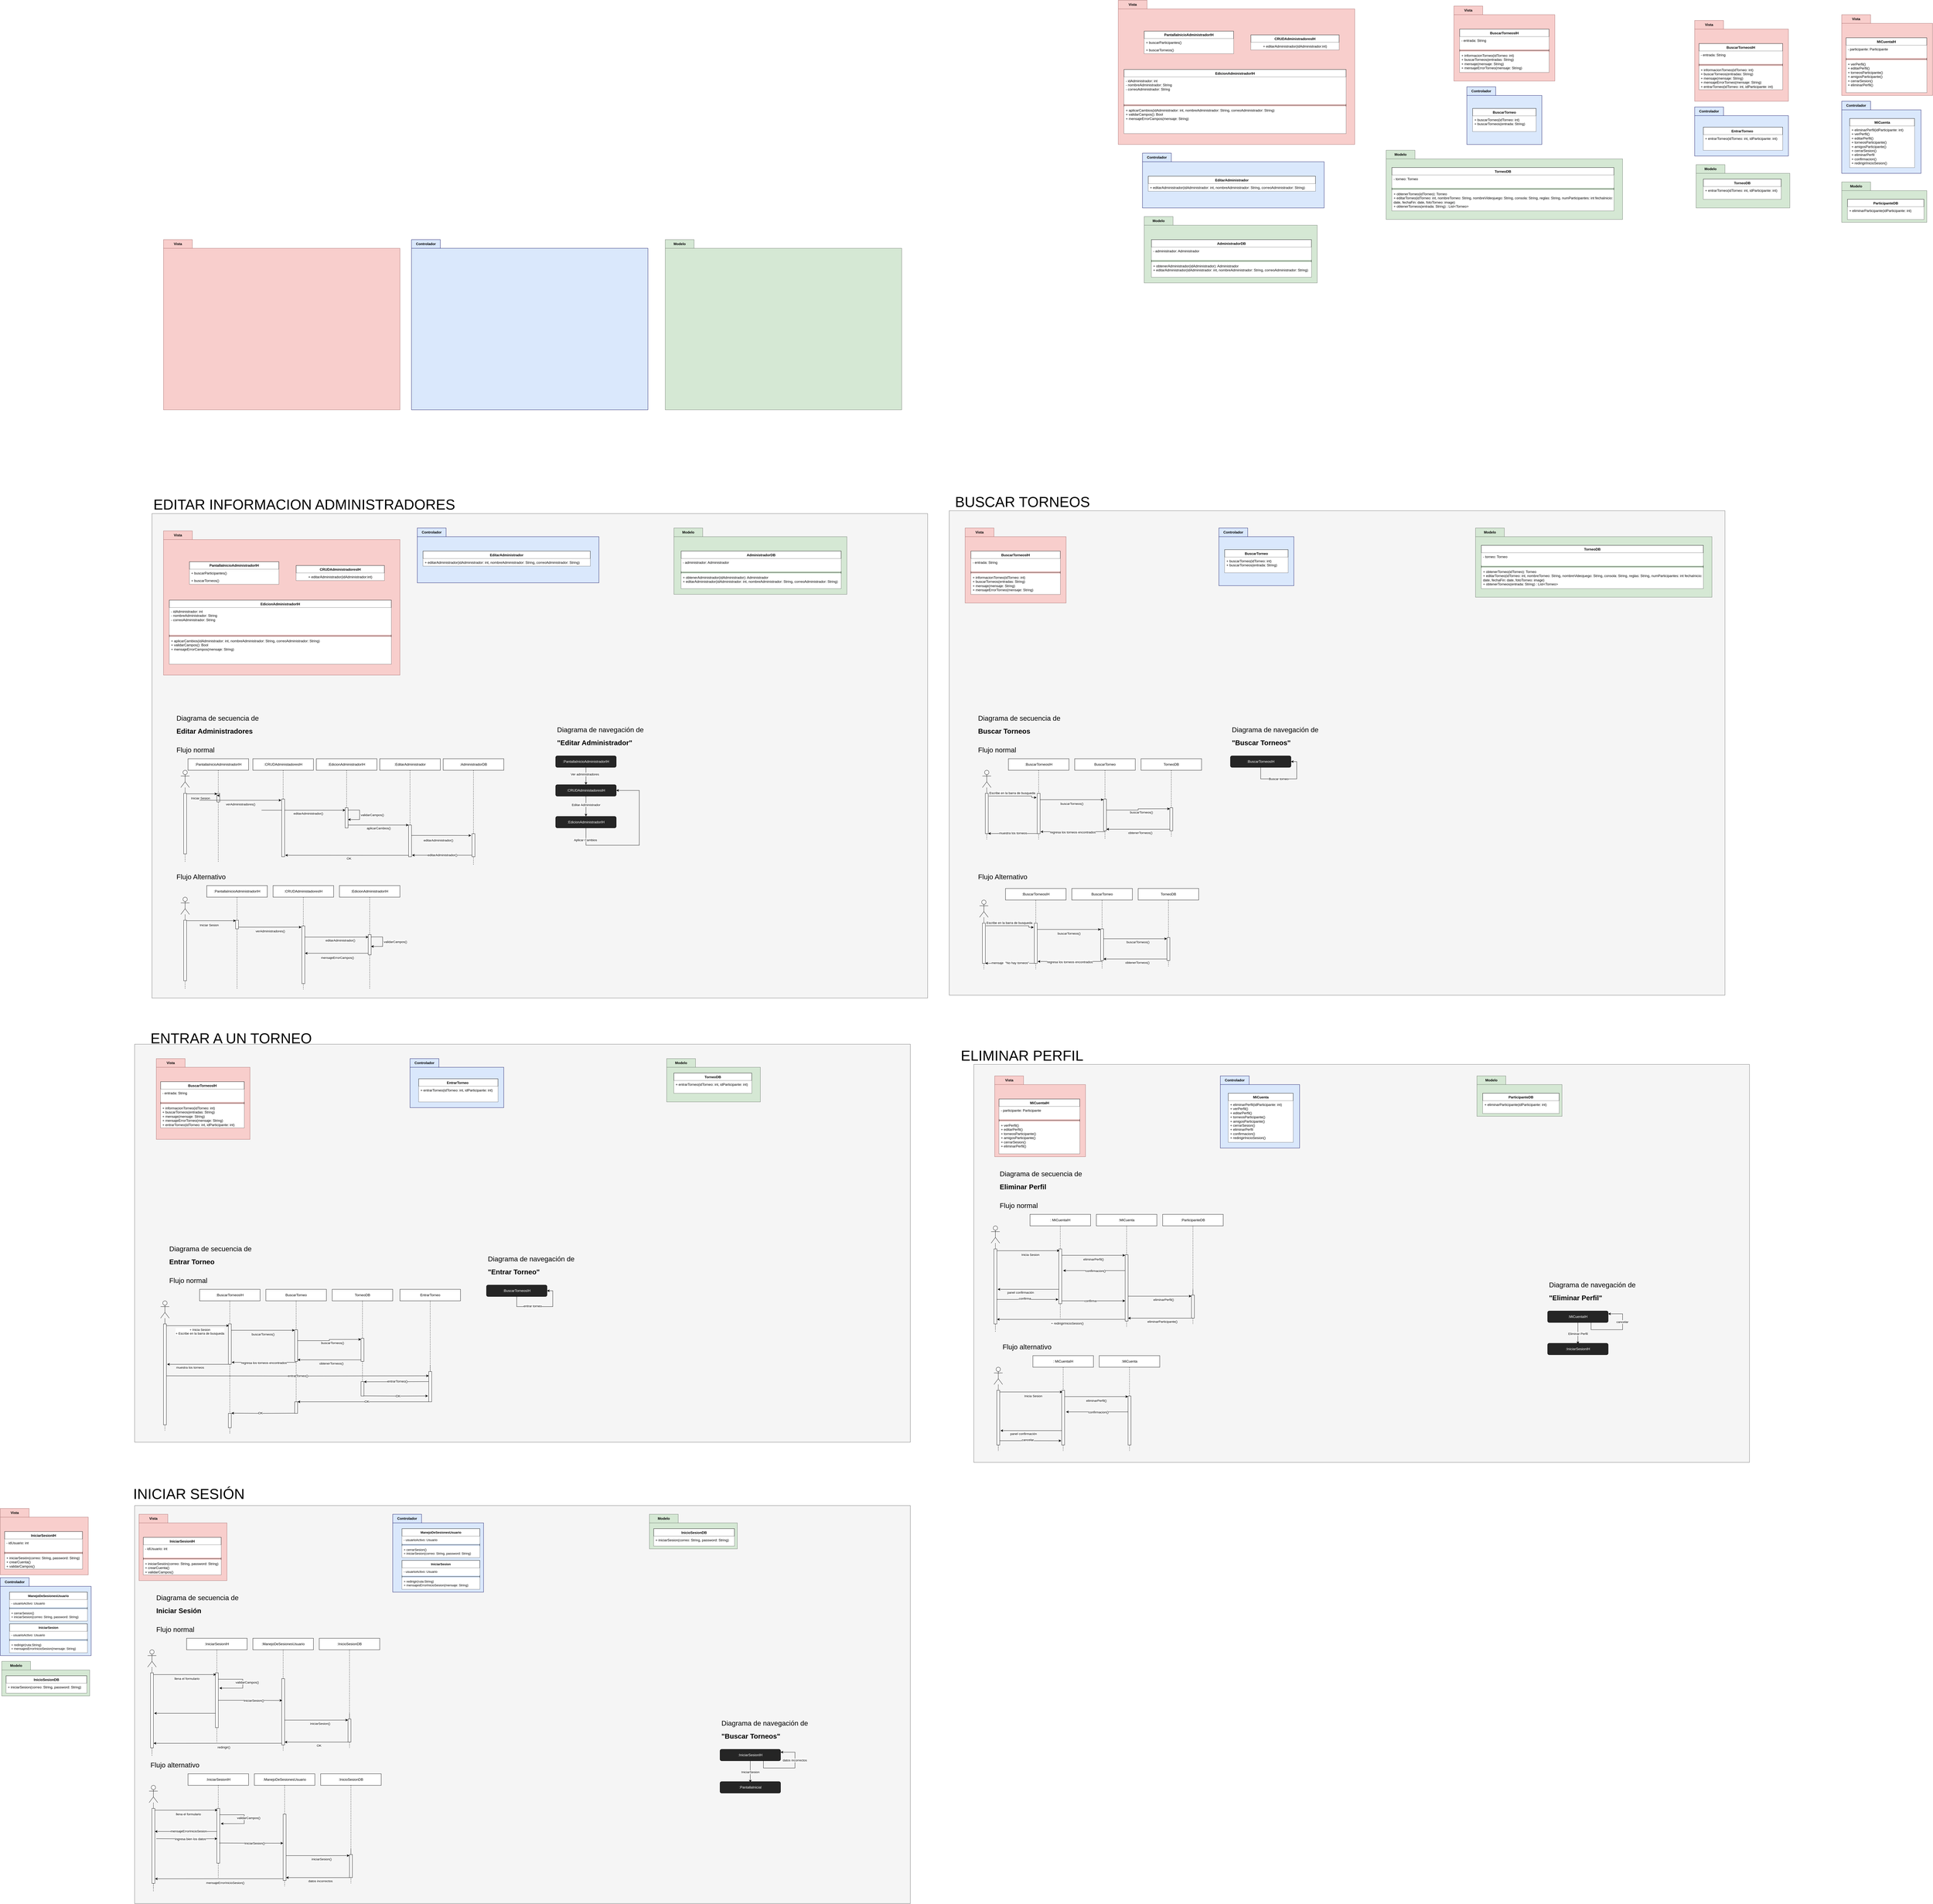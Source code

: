<mxfile version="22.0.6" type="google">
  <diagram name="Página-1" id="Ypibyjs8HQaNJ8MDFSNB">
    <mxGraphModel grid="1" page="1" gridSize="10" guides="1" tooltips="1" connect="1" arrows="1" fold="1" pageScale="1" pageWidth="827" pageHeight="1169" math="0" shadow="0">
      <root>
        <mxCell id="0" />
        <mxCell id="1" parent="0" />
        <mxCell id="aN1et9UzJUnu1QWf98_D-163" value="" style="rounded=0;whiteSpace=wrap;html=1;fontFamily=Helvetica;fontSize=11;fontColor=#333333;fillColor=#f5f5f5;strokeColor=#666666;movable=0;resizable=0;rotatable=0;deletable=0;editable=0;locked=1;connectable=0;" vertex="1" parent="1">
          <mxGeometry x="-40" y="630" width="2690" height="1680" as="geometry" />
        </mxCell>
        <mxCell id="aN1et9UzJUnu1QWf98_D-3" value="" style="rounded=0;whiteSpace=wrap;html=1;fillColor=#F8CECC;strokeColor=#A36565;" vertex="1" parent="1">
          <mxGeometry y="-290" width="820" height="560" as="geometry" />
        </mxCell>
        <mxCell id="aN1et9UzJUnu1QWf98_D-4" value="&lt;b&gt;Vista&lt;/b&gt;" style="rounded=0;whiteSpace=wrap;html=1;fillColor=#F8CECC;strokeColor=#A36565;" vertex="1" parent="1">
          <mxGeometry y="-320" width="100" height="30" as="geometry" />
        </mxCell>
        <mxCell id="aN1et9UzJUnu1QWf98_D-5" value="" style="rounded=0;whiteSpace=wrap;html=1;fillColor=#DAE8FC;strokeColor=#05055C;" vertex="1" parent="1">
          <mxGeometry x="860" y="-290" width="820" height="560" as="geometry" />
        </mxCell>
        <mxCell id="aN1et9UzJUnu1QWf98_D-6" value="&lt;b&gt;Controlador&lt;/b&gt;" style="rounded=0;whiteSpace=wrap;html=1;fillColor=#DAE8FC;strokeColor=#05055C;" vertex="1" parent="1">
          <mxGeometry x="860" y="-320" width="100" height="30" as="geometry" />
        </mxCell>
        <mxCell id="aN1et9UzJUnu1QWf98_D-7" value="" style="rounded=0;whiteSpace=wrap;html=1;fillColor=#D5E8D4;strokeColor=#697369;" vertex="1" parent="1">
          <mxGeometry x="1740" y="-290" width="820" height="560" as="geometry" />
        </mxCell>
        <mxCell id="aN1et9UzJUnu1QWf98_D-8" value="&lt;b&gt;Modelo&lt;/b&gt;" style="rounded=0;whiteSpace=wrap;html=1;fillColor=#D5E8D4;strokeColor=#697369;" vertex="1" parent="1">
          <mxGeometry x="1740" y="-320" width="100" height="30" as="geometry" />
        </mxCell>
        <mxCell id="aN1et9UzJUnu1QWf98_D-9" value="" style="rounded=0;whiteSpace=wrap;html=1;fillColor=#F8CECC;strokeColor=#A36565;movable=1;resizable=1;rotatable=1;deletable=1;editable=1;locked=0;connectable=1;" vertex="1" parent="1">
          <mxGeometry y="720" width="820" height="470" as="geometry" />
        </mxCell>
        <mxCell id="aN1et9UzJUnu1QWf98_D-10" value="&lt;b&gt;Vista&lt;/b&gt;" style="rounded=0;whiteSpace=wrap;html=1;fillColor=#F8CECC;strokeColor=#A36565;movable=1;resizable=1;rotatable=1;deletable=1;editable=1;locked=0;connectable=1;" vertex="1" parent="1">
          <mxGeometry y="690" width="100" height="30" as="geometry" />
        </mxCell>
        <mxCell id="aN1et9UzJUnu1QWf98_D-30" value="&lt;b&gt;PantallaInicioAdministradorIH&lt;/b&gt;" style="swimlane;fontStyle=0;childLayout=stackLayout;horizontal=1;startSize=26;fillColor=default;horizontalStack=0;resizeParent=1;resizeParentMax=0;resizeLast=0;collapsible=1;marginBottom=0;whiteSpace=wrap;html=1;" vertex="1" parent="1">
          <mxGeometry x="90" y="797" width="310" height="78" as="geometry" />
        </mxCell>
        <mxCell id="aN1et9UzJUnu1QWf98_D-31" value="+ buscarParticipantes()" style="text;strokeColor=none;fillColor=default;align=left;verticalAlign=top;spacingLeft=4;spacingRight=4;overflow=hidden;rotatable=0;points=[[0,0.5],[1,0.5]];portConstraint=eastwest;whiteSpace=wrap;html=1;" vertex="1" parent="aN1et9UzJUnu1QWf98_D-30">
          <mxGeometry y="26" width="310" height="26" as="geometry" />
        </mxCell>
        <mxCell id="aN1et9UzJUnu1QWf98_D-32" value="+ buscarTorneos()" style="text;strokeColor=none;fillColor=default;align=left;verticalAlign=top;spacingLeft=4;spacingRight=4;overflow=hidden;rotatable=0;points=[[0,0.5],[1,0.5]];portConstraint=eastwest;whiteSpace=wrap;html=1;" vertex="1" parent="aN1et9UzJUnu1QWf98_D-30">
          <mxGeometry y="52" width="310" height="26" as="geometry" />
        </mxCell>
        <mxCell id="aN1et9UzJUnu1QWf98_D-34" value="CRUDAdministradoresIH" style="swimlane;fontStyle=1;align=center;verticalAlign=top;childLayout=stackLayout;horizontal=1;startSize=26;horizontalStack=0;resizeParent=1;resizeParentMax=0;resizeLast=0;collapsible=1;marginBottom=0;whiteSpace=wrap;html=1;swimlaneLine=1;" vertex="1" parent="1">
          <mxGeometry x="460" y="810" width="306" height="52" as="geometry" />
        </mxCell>
        <mxCell id="aN1et9UzJUnu1QWf98_D-35" value="+ editarAdministrador(idAdministrador:int)" style="text;strokeColor=none;fillColor=default;align=center;verticalAlign=top;spacingLeft=4;spacingRight=4;overflow=hidden;rotatable=0;points=[[0,0.5],[1,0.5]];portConstraint=eastwest;whiteSpace=wrap;html=1;" vertex="1" parent="aN1et9UzJUnu1QWf98_D-34">
          <mxGeometry y="26" width="306" height="26" as="geometry" />
        </mxCell>
        <mxCell id="aN1et9UzJUnu1QWf98_D-38" value="EdicionAdministradorIH" style="swimlane;fontStyle=1;align=center;verticalAlign=top;childLayout=stackLayout;horizontal=1;startSize=26;horizontalStack=0;resizeParent=1;resizeParentMax=0;resizeLast=0;collapsible=1;marginBottom=0;whiteSpace=wrap;html=1;swimlaneLine=1;" vertex="1" parent="1">
          <mxGeometry x="20" y="930" width="770" height="222" as="geometry" />
        </mxCell>
        <mxCell id="aN1et9UzJUnu1QWf98_D-39" value="&lt;div style=&quot;&quot;&gt;&lt;span style=&quot;background-color: initial;&quot;&gt;- idAdministrador: int&lt;/span&gt;&lt;/div&gt;&lt;div style=&quot;&quot;&gt;&lt;span style=&quot;background-color: initial;&quot;&gt;- nombreAdministrador: String&lt;/span&gt;&lt;/div&gt;&lt;div style=&quot;&quot;&gt;&lt;span style=&quot;background-color: initial;&quot;&gt;- correoAdministrador: String&lt;/span&gt;&lt;/div&gt;&lt;div style=&quot;&quot;&gt;&lt;span style=&quot;background-color: initial;&quot;&gt;&lt;br&gt;&lt;/span&gt;&lt;/div&gt;" style="text;strokeColor=none;fillColor=default;align=left;verticalAlign=top;spacingLeft=4;spacingRight=4;overflow=hidden;rotatable=0;points=[[0,0.5],[1,0.5]];portConstraint=eastwest;whiteSpace=wrap;html=1;" vertex="1" parent="aN1et9UzJUnu1QWf98_D-38">
          <mxGeometry y="26" width="770" height="94" as="geometry" />
        </mxCell>
        <mxCell id="aN1et9UzJUnu1QWf98_D-41" value="" style="line;strokeWidth=1;fillColor=none;align=left;verticalAlign=middle;spacingTop=-1;spacingLeft=3;spacingRight=3;rotatable=0;labelPosition=right;points=[];portConstraint=eastwest;strokeColor=inherit;" vertex="1" parent="aN1et9UzJUnu1QWf98_D-38">
          <mxGeometry y="120" width="770" height="8" as="geometry" />
        </mxCell>
        <mxCell id="aN1et9UzJUnu1QWf98_D-42" value="&lt;div style=&quot;&quot;&gt;+ aplicarCambios(idAdministrador: int, nombreAdministrador: String, correoAdministrador: String)&lt;/div&gt;&lt;div style=&quot;&quot;&gt;+ validarCampos(): Bool&lt;/div&gt;&lt;div style=&quot;&quot;&gt;+ mensajeErrorCampos(mensaje: String)&lt;/div&gt;" style="text;strokeColor=none;fillColor=default;align=left;verticalAlign=top;spacingLeft=4;spacingRight=4;overflow=hidden;rotatable=0;points=[[0,0.5],[1,0.5]];portConstraint=eastwest;whiteSpace=wrap;html=1;" vertex="1" parent="aN1et9UzJUnu1QWf98_D-38">
          <mxGeometry y="128" width="770" height="94" as="geometry" />
        </mxCell>
        <mxCell id="aN1et9UzJUnu1QWf98_D-43" value="" style="rounded=0;whiteSpace=wrap;html=1;fillColor=#DAE8FC;strokeColor=#05055C;" vertex="1" parent="1">
          <mxGeometry x="880" y="710" width="630" height="160" as="geometry" />
        </mxCell>
        <mxCell id="aN1et9UzJUnu1QWf98_D-44" value="&lt;b&gt;Controlador&lt;/b&gt;" style="rounded=0;whiteSpace=wrap;html=1;fillColor=#DAE8FC;strokeColor=#05055C;" vertex="1" parent="1">
          <mxGeometry x="880" y="680" width="100" height="30" as="geometry" />
        </mxCell>
        <mxCell id="aN1et9UzJUnu1QWf98_D-45" value="EditarAdministrador" style="swimlane;fontStyle=1;align=center;verticalAlign=top;childLayout=stackLayout;horizontal=1;startSize=26;horizontalStack=0;resizeParent=1;resizeParentMax=0;resizeLast=0;collapsible=1;marginBottom=0;whiteSpace=wrap;html=1;swimlaneLine=1;" vertex="1" parent="1">
          <mxGeometry x="900" y="760" width="580" height="52" as="geometry" />
        </mxCell>
        <mxCell id="aN1et9UzJUnu1QWf98_D-46" value="+ editarAdministrador(idAdministrador: int, nombreAdministrador: String, correoAdministrador: String)" style="text;strokeColor=none;fillColor=default;align=left;verticalAlign=top;spacingLeft=4;spacingRight=4;overflow=hidden;rotatable=0;points=[[0,0.5],[1,0.5]];portConstraint=eastwest;whiteSpace=wrap;html=1;" vertex="1" parent="aN1et9UzJUnu1QWf98_D-45">
          <mxGeometry y="26" width="580" height="26" as="geometry" />
        </mxCell>
        <mxCell id="aN1et9UzJUnu1QWf98_D-49" value="" style="rounded=0;whiteSpace=wrap;html=1;fillColor=#D5E8D4;strokeColor=#697369;" vertex="1" parent="1">
          <mxGeometry x="1770" y="710" width="600" height="200" as="geometry" />
        </mxCell>
        <mxCell id="aN1et9UzJUnu1QWf98_D-50" value="&lt;b&gt;Modelo&lt;/b&gt;" style="rounded=0;whiteSpace=wrap;html=1;fillColor=#D5E8D4;strokeColor=#697369;" vertex="1" parent="1">
          <mxGeometry x="1770" y="680" width="100" height="30" as="geometry" />
        </mxCell>
        <mxCell id="aN1et9UzJUnu1QWf98_D-53" value="AdministradorDB" style="swimlane;fontStyle=1;align=center;verticalAlign=top;childLayout=stackLayout;horizontal=1;startSize=26;horizontalStack=0;resizeParent=1;resizeParentMax=0;resizeLast=0;collapsible=1;marginBottom=0;whiteSpace=wrap;html=1;swimlaneLine=1;" vertex="1" parent="1">
          <mxGeometry x="1795" y="760" width="555" height="130" as="geometry" />
        </mxCell>
        <mxCell id="aN1et9UzJUnu1QWf98_D-54" value="&lt;div style=&quot;&quot;&gt;- administrador: Administrador&lt;/div&gt;" style="text;strokeColor=none;fillColor=default;align=left;verticalAlign=top;spacingLeft=4;spacingRight=4;overflow=hidden;rotatable=0;points=[[0,0.5],[1,0.5]];portConstraint=eastwest;whiteSpace=wrap;html=1;" vertex="1" parent="aN1et9UzJUnu1QWf98_D-53">
          <mxGeometry y="26" width="555" height="44" as="geometry" />
        </mxCell>
        <mxCell id="aN1et9UzJUnu1QWf98_D-55" value="" style="line;strokeWidth=1;fillColor=none;align=left;verticalAlign=middle;spacingTop=-1;spacingLeft=3;spacingRight=3;rotatable=0;labelPosition=right;points=[];portConstraint=eastwest;strokeColor=inherit;" vertex="1" parent="aN1et9UzJUnu1QWf98_D-53">
          <mxGeometry y="70" width="555" height="8" as="geometry" />
        </mxCell>
        <mxCell id="aN1et9UzJUnu1QWf98_D-56" value="&lt;div style=&quot;&quot;&gt;+ obtenerAdministrador(idAdministrador): Administrador&lt;/div&gt;&lt;div style=&quot;&quot;&gt;+ editarAdministrador(idAdministrador: int, nombreAdministrador: String, correoAdministrador: String)&lt;/div&gt;" style="text;strokeColor=none;fillColor=default;align=left;verticalAlign=top;spacingLeft=4;spacingRight=4;overflow=hidden;rotatable=0;points=[[0,0.5],[1,0.5]];portConstraint=eastwest;whiteSpace=wrap;html=1;" vertex="1" parent="aN1et9UzJUnu1QWf98_D-53">
          <mxGeometry y="78" width="555" height="52" as="geometry" />
        </mxCell>
        <mxCell id="aN1et9UzJUnu1QWf98_D-58" value="&lt;h1&gt;&lt;span style=&quot;font-weight: normal;&quot;&gt;Diagrama de secuencia de&amp;nbsp;&lt;/span&gt;&lt;/h1&gt;&lt;div&gt;&lt;h1 style=&quot;border-color: var(--border-color);&quot;&gt;Editar Administradores&lt;/h1&gt;&lt;/div&gt;&lt;div&gt;&lt;br&gt;&lt;/div&gt;&lt;div&gt;&lt;br&gt;&lt;/div&gt;" style="text;html=1;strokeColor=none;fillColor=none;spacing=5;spacingTop=-20;whiteSpace=wrap;overflow=hidden;rounded=0;" vertex="1" parent="1">
          <mxGeometry x="40" y="1320" width="360" height="90" as="geometry" />
        </mxCell>
        <mxCell id="aN1et9UzJUnu1QWf98_D-69" style="edgeStyle=orthogonalEdgeStyle;rounded=0;orthogonalLoop=1;jettySize=auto;html=1;entryX=0.5;entryY=0;entryDx=0;entryDy=0;dashed=1;endArrow=none;endFill=0;" edge="1" parent="1" source="aN1et9UzJUnu1QWf98_D-59" target="aN1et9UzJUnu1QWf98_D-67">
          <mxGeometry relative="1" as="geometry" />
        </mxCell>
        <mxCell id="aN1et9UzJUnu1QWf98_D-59" value="" style="shape=umlActor;verticalLabelPosition=bottom;verticalAlign=top;outlineConnect=0;html=1;fillColor=default;" vertex="1" parent="1">
          <mxGeometry x="60" y="1520" width="30" height="60" as="geometry" />
        </mxCell>
        <mxCell id="aN1et9UzJUnu1QWf98_D-71" style="edgeStyle=orthogonalEdgeStyle;rounded=0;orthogonalLoop=1;jettySize=auto;html=1;endArrow=none;dashed=1;endFill=0;" edge="1" parent="1" source="aN1et9UzJUnu1QWf98_D-60" target="aN1et9UzJUnu1QWf98_D-70">
          <mxGeometry relative="1" as="geometry" />
        </mxCell>
        <mxCell id="aN1et9UzJUnu1QWf98_D-60" value=":PantallaInicioAdministradorIH" style="rounded=0;whiteSpace=wrap;html=1;" vertex="1" parent="1">
          <mxGeometry x="85" y="1480" width="210" height="40" as="geometry" />
        </mxCell>
        <mxCell id="aN1et9UzJUnu1QWf98_D-77" style="edgeStyle=orthogonalEdgeStyle;rounded=0;orthogonalLoop=1;jettySize=auto;html=1;entryX=0.5;entryY=0;entryDx=0;entryDy=0;endArrow=none;dashed=1;endFill=0;" edge="1" parent="1" source="aN1et9UzJUnu1QWf98_D-61" target="aN1et9UzJUnu1QWf98_D-76">
          <mxGeometry relative="1" as="geometry" />
        </mxCell>
        <mxCell id="aN1et9UzJUnu1QWf98_D-61" value=":CRUDAdministadoresIH" style="rounded=0;whiteSpace=wrap;html=1;" vertex="1" parent="1">
          <mxGeometry x="310" y="1480" width="210" height="40" as="geometry" />
        </mxCell>
        <mxCell id="aN1et9UzJUnu1QWf98_D-81" style="edgeStyle=orthogonalEdgeStyle;rounded=0;orthogonalLoop=1;jettySize=auto;html=1;entryX=0.5;entryY=0;entryDx=0;entryDy=0;endArrow=none;dashed=1;endFill=0;" edge="1" parent="1" source="aN1et9UzJUnu1QWf98_D-62" target="aN1et9UzJUnu1QWf98_D-78">
          <mxGeometry relative="1" as="geometry" />
        </mxCell>
        <mxCell id="aN1et9UzJUnu1QWf98_D-62" value=":EdicionAdministradorIH" style="rounded=0;whiteSpace=wrap;html=1;" vertex="1" parent="1">
          <mxGeometry x="530" y="1480" width="210" height="40" as="geometry" />
        </mxCell>
        <mxCell id="aN1et9UzJUnu1QWf98_D-82" style="edgeStyle=orthogonalEdgeStyle;rounded=0;orthogonalLoop=1;jettySize=auto;html=1;entryX=0.5;entryY=0;entryDx=0;entryDy=0;endArrow=none;dashed=1;endFill=0;" edge="1" parent="1" source="aN1et9UzJUnu1QWf98_D-63" target="aN1et9UzJUnu1QWf98_D-79">
          <mxGeometry relative="1" as="geometry" />
        </mxCell>
        <mxCell id="aN1et9UzJUnu1QWf98_D-63" value=":EditarAdministrador" style="rounded=0;whiteSpace=wrap;html=1;" vertex="1" parent="1">
          <mxGeometry x="750" y="1480" width="210" height="40" as="geometry" />
        </mxCell>
        <mxCell id="aN1et9UzJUnu1QWf98_D-83" style="edgeStyle=orthogonalEdgeStyle;rounded=0;orthogonalLoop=1;jettySize=auto;html=1;entryX=0.5;entryY=0;entryDx=0;entryDy=0;endArrow=none;dashed=1;endFill=0;" edge="1" parent="1" source="aN1et9UzJUnu1QWf98_D-64" target="aN1et9UzJUnu1QWf98_D-80">
          <mxGeometry relative="1" as="geometry" />
        </mxCell>
        <mxCell id="aN1et9UzJUnu1QWf98_D-64" value=":AdministradorDB" style="rounded=0;whiteSpace=wrap;html=1;" vertex="1" parent="1">
          <mxGeometry x="970" y="1480" width="210" height="40" as="geometry" />
        </mxCell>
        <mxCell id="aN1et9UzJUnu1QWf98_D-106" style="edgeStyle=orthogonalEdgeStyle;shape=connector;rounded=0;orthogonalLoop=1;jettySize=auto;html=1;labelBackgroundColor=default;strokeColor=default;align=center;verticalAlign=middle;fontFamily=Helvetica;fontSize=11;fontColor=default;endArrow=none;dashed=1;endFill=0;" edge="1" parent="1" source="aN1et9UzJUnu1QWf98_D-67">
          <mxGeometry relative="1" as="geometry">
            <mxPoint x="75" y="1840" as="targetPoint" />
          </mxGeometry>
        </mxCell>
        <mxCell id="aN1et9UzJUnu1QWf98_D-67" value="" style="rounded=0;whiteSpace=wrap;html=1;" vertex="1" parent="1">
          <mxGeometry x="70" y="1600" width="10" height="210" as="geometry" />
        </mxCell>
        <mxCell id="aN1et9UzJUnu1QWf98_D-107" style="edgeStyle=orthogonalEdgeStyle;shape=connector;rounded=0;orthogonalLoop=1;jettySize=auto;html=1;labelBackgroundColor=default;strokeColor=default;align=center;verticalAlign=middle;fontFamily=Helvetica;fontSize=11;fontColor=default;endArrow=none;dashed=1;endFill=0;" edge="1" parent="1" source="aN1et9UzJUnu1QWf98_D-70">
          <mxGeometry relative="1" as="geometry">
            <mxPoint x="190" y="1840" as="targetPoint" />
          </mxGeometry>
        </mxCell>
        <mxCell id="aN1et9UzJUnu1QWf98_D-70" value="" style="rounded=0;whiteSpace=wrap;html=1;" vertex="1" parent="1">
          <mxGeometry x="185" y="1600" width="10" height="30" as="geometry" />
        </mxCell>
        <mxCell id="aN1et9UzJUnu1QWf98_D-74" style="edgeStyle=orthogonalEdgeStyle;rounded=0;orthogonalLoop=1;jettySize=auto;html=1;entryX=0.1;entryY=0.058;entryDx=0;entryDy=0;entryPerimeter=0;" edge="1" parent="1" source="aN1et9UzJUnu1QWf98_D-67" target="aN1et9UzJUnu1QWf98_D-70">
          <mxGeometry relative="1" as="geometry">
            <Array as="points">
              <mxPoint x="165" y="1602" />
            </Array>
          </mxGeometry>
        </mxCell>
        <mxCell id="aN1et9UzJUnu1QWf98_D-75" value="Iniciar Sesion&lt;br&gt;" style="edgeLabel;html=1;align=center;verticalAlign=top;resizable=0;points=[];labelPosition=center;verticalLabelPosition=bottom;" connectable="0" vertex="1" parent="aN1et9UzJUnu1QWf98_D-74">
          <mxGeometry x="-0.092" y="-2" relative="1" as="geometry">
            <mxPoint as="offset" />
          </mxGeometry>
        </mxCell>
        <mxCell id="aN1et9UzJUnu1QWf98_D-87" style="edgeStyle=orthogonalEdgeStyle;rounded=0;orthogonalLoop=1;jettySize=auto;html=1;entryX=0.071;entryY=0.121;entryDx=0;entryDy=0;entryPerimeter=0;" edge="1" parent="1" target="aN1et9UzJUnu1QWf98_D-78">
          <mxGeometry relative="1" as="geometry">
            <mxPoint x="340" y="1658.5" as="sourcePoint" />
            <Array as="points">
              <mxPoint x="470" y="1658" />
            </Array>
          </mxGeometry>
        </mxCell>
        <mxCell id="aN1et9UzJUnu1QWf98_D-90" value="editarAdministrador()" style="edgeLabel;html=1;align=center;verticalAlign=top;resizable=0;points=[];" connectable="0" vertex="1" parent="aN1et9UzJUnu1QWf98_D-87">
          <mxGeometry x="0.116" y="1" relative="1" as="geometry">
            <mxPoint as="offset" />
          </mxGeometry>
        </mxCell>
        <mxCell id="aN1et9UzJUnu1QWf98_D-76" value="" style="rounded=0;whiteSpace=wrap;html=1;" vertex="1" parent="1">
          <mxGeometry x="410" y="1620" width="10" height="200" as="geometry" />
        </mxCell>
        <mxCell id="aN1et9UzJUnu1QWf98_D-78" value="" style="rounded=0;whiteSpace=wrap;html=1;" vertex="1" parent="1">
          <mxGeometry x="630" y="1650" width="10" height="70" as="geometry" />
        </mxCell>
        <mxCell id="aN1et9UzJUnu1QWf98_D-79" value="" style="rounded=0;whiteSpace=wrap;html=1;" vertex="1" parent="1">
          <mxGeometry x="850" y="1710" width="10" height="110" as="geometry" />
        </mxCell>
        <mxCell id="aN1et9UzJUnu1QWf98_D-110" style="edgeStyle=orthogonalEdgeStyle;shape=connector;rounded=0;orthogonalLoop=1;jettySize=auto;html=1;labelBackgroundColor=default;strokeColor=default;align=center;verticalAlign=middle;fontFamily=Helvetica;fontSize=11;fontColor=default;endArrow=none;dashed=1;endFill=0;" edge="1" parent="1" source="aN1et9UzJUnu1QWf98_D-80">
          <mxGeometry relative="1" as="geometry">
            <mxPoint x="1075" y="1850" as="targetPoint" />
          </mxGeometry>
        </mxCell>
        <mxCell id="aN1et9UzJUnu1QWf98_D-80" value="" style="rounded=0;whiteSpace=wrap;html=1;" vertex="1" parent="1">
          <mxGeometry x="1070" y="1740" width="10" height="80" as="geometry" />
        </mxCell>
        <mxCell id="aN1et9UzJUnu1QWf98_D-91" style="edgeStyle=orthogonalEdgeStyle;rounded=0;orthogonalLoop=1;jettySize=auto;html=1;exitX=1.129;exitY=0.131;exitDx=0;exitDy=0;exitPerimeter=0;" edge="1" parent="1" source="aN1et9UzJUnu1QWf98_D-78">
          <mxGeometry relative="1" as="geometry">
            <mxPoint x="640" y="1691" as="targetPoint" />
            <Array as="points">
              <mxPoint x="680" y="1658" />
              <mxPoint x="680" y="1691" />
            </Array>
          </mxGeometry>
        </mxCell>
        <mxCell id="aN1et9UzJUnu1QWf98_D-92" value="validarCampos()" style="edgeLabel;html=1;align=left;verticalAlign=middle;resizable=0;points=[];labelPosition=right;verticalLabelPosition=middle;" connectable="0" vertex="1" parent="aN1et9UzJUnu1QWf98_D-91">
          <mxGeometry x="0.005" y="2" relative="1" as="geometry">
            <mxPoint as="offset" />
          </mxGeometry>
        </mxCell>
        <mxCell id="aN1et9UzJUnu1QWf98_D-93" style="edgeStyle=orthogonalEdgeStyle;rounded=0;orthogonalLoop=1;jettySize=auto;html=1;" edge="1" parent="1">
          <mxGeometry relative="1" as="geometry">
            <mxPoint x="640" y="1710" as="sourcePoint" />
            <mxPoint x="850" y="1710" as="targetPoint" />
            <Array as="points">
              <mxPoint x="850" y="1710" />
            </Array>
          </mxGeometry>
        </mxCell>
        <mxCell id="aN1et9UzJUnu1QWf98_D-96" value="aplicarCambios()" style="edgeLabel;html=1;align=center;verticalAlign=top;resizable=0;points=[];" connectable="0" vertex="1" parent="aN1et9UzJUnu1QWf98_D-93">
          <mxGeometry x="0.006" y="2" relative="1" as="geometry">
            <mxPoint as="offset" />
          </mxGeometry>
        </mxCell>
        <mxCell id="aN1et9UzJUnu1QWf98_D-97" style="edgeStyle=orthogonalEdgeStyle;rounded=0;orthogonalLoop=1;jettySize=auto;html=1;entryX=-0.301;entryY=0.079;entryDx=0;entryDy=0;entryPerimeter=0;" edge="1" parent="1" source="aN1et9UzJUnu1QWf98_D-79" target="aN1et9UzJUnu1QWf98_D-80">
          <mxGeometry relative="1" as="geometry">
            <Array as="points">
              <mxPoint x="1010" y="1746" />
              <mxPoint x="1010" y="1746" />
            </Array>
          </mxGeometry>
        </mxCell>
        <mxCell id="aN1et9UzJUnu1QWf98_D-98" value="editarAdministrador()" style="edgeLabel;html=1;align=center;verticalAlign=top;resizable=0;points=[];" connectable="0" vertex="1" parent="aN1et9UzJUnu1QWf98_D-97">
          <mxGeometry x="0.416" y="-2" relative="1" as="geometry">
            <mxPoint x="-54" y="2" as="offset" />
          </mxGeometry>
        </mxCell>
        <mxCell id="aN1et9UzJUnu1QWf98_D-99" style="edgeStyle=orthogonalEdgeStyle;rounded=0;orthogonalLoop=1;jettySize=auto;html=1;entryX=1.195;entryY=0.951;entryDx=0;entryDy=0;entryPerimeter=0;" edge="1" parent="1" source="aN1et9UzJUnu1QWf98_D-80" target="aN1et9UzJUnu1QWf98_D-79">
          <mxGeometry relative="1" as="geometry">
            <Array as="points">
              <mxPoint x="1060" y="1815" />
            </Array>
          </mxGeometry>
        </mxCell>
        <mxCell id="aN1et9UzJUnu1QWf98_D-100" value="editarAdministrador()" style="edgeLabel;html=1;align=center;verticalAlign=middle;resizable=0;points=[];" connectable="0" vertex="1" parent="aN1et9UzJUnu1QWf98_D-99">
          <mxGeometry x="-0.007" y="-1" relative="1" as="geometry">
            <mxPoint as="offset" />
          </mxGeometry>
        </mxCell>
        <mxCell id="aN1et9UzJUnu1QWf98_D-101" style="edgeStyle=orthogonalEdgeStyle;shape=connector;rounded=0;orthogonalLoop=1;jettySize=auto;html=1;entryX=-0.146;entryY=0.02;entryDx=0;entryDy=0;entryPerimeter=0;labelBackgroundColor=default;strokeColor=default;align=center;verticalAlign=middle;fontFamily=Helvetica;fontSize=11;fontColor=default;endArrow=classic;" edge="1" parent="1" target="aN1et9UzJUnu1QWf98_D-76">
          <mxGeometry relative="1" as="geometry">
            <mxPoint x="125" y="1624" as="sourcePoint" />
            <Array as="points">
              <mxPoint x="250" y="1624" />
              <mxPoint x="250" y="1624" />
            </Array>
          </mxGeometry>
        </mxCell>
        <mxCell id="aN1et9UzJUnu1QWf98_D-102" value="verAdministradores()&lt;br&gt;" style="edgeLabel;html=1;align=center;verticalAlign=top;resizable=0;points=[];fontSize=11;fontFamily=Helvetica;fontColor=default;" connectable="0" vertex="1" parent="aN1et9UzJUnu1QWf98_D-101">
          <mxGeometry x="0.002" y="-1" relative="1" as="geometry">
            <mxPoint as="offset" />
          </mxGeometry>
        </mxCell>
        <mxCell id="aN1et9UzJUnu1QWf98_D-103" style="edgeStyle=orthogonalEdgeStyle;shape=connector;rounded=0;orthogonalLoop=1;jettySize=auto;html=1;entryX=1.193;entryY=0.974;entryDx=0;entryDy=0;entryPerimeter=0;labelBackgroundColor=default;strokeColor=default;align=center;verticalAlign=middle;fontFamily=Helvetica;fontSize=11;fontColor=default;endArrow=classic;" edge="1" parent="1" source="aN1et9UzJUnu1QWf98_D-79" target="aN1et9UzJUnu1QWf98_D-76">
          <mxGeometry relative="1" as="geometry">
            <Array as="points">
              <mxPoint x="820" y="1815" />
              <mxPoint x="820" y="1815" />
            </Array>
          </mxGeometry>
        </mxCell>
        <mxCell id="aN1et9UzJUnu1QWf98_D-105" value="OK" style="edgeLabel;html=1;align=center;verticalAlign=top;resizable=0;points=[];fontSize=11;fontFamily=Helvetica;fontColor=default;" connectable="0" vertex="1" parent="aN1et9UzJUnu1QWf98_D-103">
          <mxGeometry x="-0.034" y="-2" relative="1" as="geometry">
            <mxPoint as="offset" />
          </mxGeometry>
        </mxCell>
        <mxCell id="aN1et9UzJUnu1QWf98_D-111" value="&lt;h1&gt;&lt;span style=&quot;font-weight: 400;&quot;&gt;Flujo normal&lt;/span&gt;&lt;/h1&gt;" style="text;html=1;strokeColor=none;fillColor=none;spacing=5;spacingTop=-20;whiteSpace=wrap;overflow=hidden;rounded=0;" vertex="1" parent="1">
          <mxGeometry x="40" y="1430" width="190" height="40" as="geometry" />
        </mxCell>
        <mxCell id="aN1et9UzJUnu1QWf98_D-112" style="edgeStyle=orthogonalEdgeStyle;rounded=0;orthogonalLoop=1;jettySize=auto;html=1;entryX=0.5;entryY=0;entryDx=0;entryDy=0;dashed=1;endArrow=none;endFill=0;" edge="1" parent="1" source="aN1et9UzJUnu1QWf98_D-113" target="aN1et9UzJUnu1QWf98_D-125">
          <mxGeometry relative="1" as="geometry" />
        </mxCell>
        <mxCell id="aN1et9UzJUnu1QWf98_D-113" value="" style="shape=umlActor;verticalLabelPosition=bottom;verticalAlign=top;outlineConnect=0;html=1;fillColor=default;" vertex="1" parent="1">
          <mxGeometry x="60" y="1960" width="30" height="60" as="geometry" />
        </mxCell>
        <mxCell id="aN1et9UzJUnu1QWf98_D-114" style="edgeStyle=orthogonalEdgeStyle;rounded=0;orthogonalLoop=1;jettySize=auto;html=1;endArrow=none;dashed=1;endFill=0;" edge="1" parent="1" source="aN1et9UzJUnu1QWf98_D-115" target="aN1et9UzJUnu1QWf98_D-127">
          <mxGeometry relative="1" as="geometry" />
        </mxCell>
        <mxCell id="aN1et9UzJUnu1QWf98_D-115" value=":PantallaInicioAdministradorIH" style="rounded=0;whiteSpace=wrap;html=1;" vertex="1" parent="1">
          <mxGeometry x="150" y="1920" width="210" height="40" as="geometry" />
        </mxCell>
        <mxCell id="aN1et9UzJUnu1QWf98_D-116" style="edgeStyle=orthogonalEdgeStyle;rounded=0;orthogonalLoop=1;jettySize=auto;html=1;entryX=0.5;entryY=0;entryDx=0;entryDy=0;endArrow=none;dashed=1;endFill=0;" edge="1" parent="1" source="aN1et9UzJUnu1QWf98_D-117" target="aN1et9UzJUnu1QWf98_D-133">
          <mxGeometry relative="1" as="geometry" />
        </mxCell>
        <mxCell id="aN1et9UzJUnu1QWf98_D-117" value=":CRUDAdministadoresIH" style="rounded=0;whiteSpace=wrap;html=1;" vertex="1" parent="1">
          <mxGeometry x="380" y="1920" width="210" height="40" as="geometry" />
        </mxCell>
        <mxCell id="aN1et9UzJUnu1QWf98_D-118" style="edgeStyle=orthogonalEdgeStyle;rounded=0;orthogonalLoop=1;jettySize=auto;html=1;entryX=0.5;entryY=0;entryDx=0;entryDy=0;endArrow=none;dashed=1;endFill=0;" edge="1" parent="1" source="aN1et9UzJUnu1QWf98_D-119" target="aN1et9UzJUnu1QWf98_D-134">
          <mxGeometry relative="1" as="geometry" />
        </mxCell>
        <mxCell id="aN1et9UzJUnu1QWf98_D-119" value=":EdicionAdministradorIH" style="rounded=0;whiteSpace=wrap;html=1;" vertex="1" parent="1">
          <mxGeometry x="610" y="1920" width="210" height="40" as="geometry" />
        </mxCell>
        <mxCell id="aN1et9UzJUnu1QWf98_D-124" style="edgeStyle=orthogonalEdgeStyle;shape=connector;rounded=0;orthogonalLoop=1;jettySize=auto;html=1;labelBackgroundColor=default;strokeColor=default;align=center;verticalAlign=middle;fontFamily=Helvetica;fontSize=11;fontColor=default;endArrow=none;dashed=1;endFill=0;" edge="1" parent="1" source="aN1et9UzJUnu1QWf98_D-125">
          <mxGeometry relative="1" as="geometry">
            <mxPoint x="75" y="2280" as="targetPoint" />
          </mxGeometry>
        </mxCell>
        <mxCell id="aN1et9UzJUnu1QWf98_D-125" value="" style="rounded=0;whiteSpace=wrap;html=1;" vertex="1" parent="1">
          <mxGeometry x="70" y="2040" width="10" height="210" as="geometry" />
        </mxCell>
        <mxCell id="aN1et9UzJUnu1QWf98_D-126" style="edgeStyle=orthogonalEdgeStyle;shape=connector;rounded=0;orthogonalLoop=1;jettySize=auto;html=1;labelBackgroundColor=default;strokeColor=default;align=center;verticalAlign=middle;fontFamily=Helvetica;fontSize=11;fontColor=default;endArrow=none;dashed=1;endFill=0;" edge="1" parent="1" source="aN1et9UzJUnu1QWf98_D-127">
          <mxGeometry relative="1" as="geometry">
            <mxPoint x="255" y="2280" as="targetPoint" />
          </mxGeometry>
        </mxCell>
        <mxCell id="aN1et9UzJUnu1QWf98_D-127" value="" style="rounded=0;whiteSpace=wrap;html=1;" vertex="1" parent="1">
          <mxGeometry x="250" y="2040" width="10" height="30" as="geometry" />
        </mxCell>
        <mxCell id="aN1et9UzJUnu1QWf98_D-128" style="edgeStyle=orthogonalEdgeStyle;rounded=0;orthogonalLoop=1;jettySize=auto;html=1;entryX=0.1;entryY=0.058;entryDx=0;entryDy=0;entryPerimeter=0;" edge="1" parent="1" source="aN1et9UzJUnu1QWf98_D-125" target="aN1et9UzJUnu1QWf98_D-127">
          <mxGeometry relative="1" as="geometry">
            <Array as="points">
              <mxPoint x="165" y="2042" />
            </Array>
          </mxGeometry>
        </mxCell>
        <mxCell id="aN1et9UzJUnu1QWf98_D-129" value="Iniciar Sesion&lt;br&gt;" style="edgeLabel;html=1;align=center;verticalAlign=top;resizable=0;points=[];labelPosition=center;verticalLabelPosition=bottom;" connectable="0" vertex="1" parent="aN1et9UzJUnu1QWf98_D-128">
          <mxGeometry x="-0.092" y="-2" relative="1" as="geometry">
            <mxPoint as="offset" />
          </mxGeometry>
        </mxCell>
        <mxCell id="aN1et9UzJUnu1QWf98_D-130" style="edgeStyle=orthogonalEdgeStyle;rounded=0;orthogonalLoop=1;jettySize=auto;html=1;entryX=0.071;entryY=0.121;entryDx=0;entryDy=0;entryPerimeter=0;" edge="1" parent="1" source="aN1et9UzJUnu1QWf98_D-133" target="aN1et9UzJUnu1QWf98_D-134">
          <mxGeometry relative="1" as="geometry">
            <Array as="points">
              <mxPoint x="550" y="2098" />
            </Array>
          </mxGeometry>
        </mxCell>
        <mxCell id="aN1et9UzJUnu1QWf98_D-131" value="editarAdministrador()" style="edgeLabel;html=1;align=center;verticalAlign=top;resizable=0;points=[];" connectable="0" vertex="1" parent="aN1et9UzJUnu1QWf98_D-130">
          <mxGeometry x="0.116" y="1" relative="1" as="geometry">
            <mxPoint as="offset" />
          </mxGeometry>
        </mxCell>
        <mxCell id="aN1et9UzJUnu1QWf98_D-132" style="edgeStyle=orthogonalEdgeStyle;shape=connector;rounded=0;orthogonalLoop=1;jettySize=auto;html=1;labelBackgroundColor=default;strokeColor=default;align=center;verticalAlign=middle;fontFamily=Helvetica;fontSize=11;fontColor=default;endArrow=none;dashed=1;endFill=0;" edge="1" parent="1" source="aN1et9UzJUnu1QWf98_D-133">
          <mxGeometry relative="1" as="geometry">
            <mxPoint x="485" y="2280" as="targetPoint" />
          </mxGeometry>
        </mxCell>
        <mxCell id="aN1et9UzJUnu1QWf98_D-133" value="" style="rounded=0;whiteSpace=wrap;html=1;" vertex="1" parent="1">
          <mxGeometry x="480" y="2060" width="10" height="200" as="geometry" />
        </mxCell>
        <mxCell id="aN1et9UzJUnu1QWf98_D-152" style="edgeStyle=orthogonalEdgeStyle;shape=connector;rounded=0;orthogonalLoop=1;jettySize=auto;html=1;labelBackgroundColor=default;strokeColor=default;align=center;verticalAlign=middle;fontFamily=Helvetica;fontSize=11;fontColor=default;endArrow=none;dashed=1;endFill=0;" edge="1" parent="1" source="aN1et9UzJUnu1QWf98_D-134">
          <mxGeometry relative="1" as="geometry">
            <mxPoint x="715" y="2280" as="targetPoint" />
          </mxGeometry>
        </mxCell>
        <mxCell id="aN1et9UzJUnu1QWf98_D-134" value="" style="rounded=0;whiteSpace=wrap;html=1;" vertex="1" parent="1">
          <mxGeometry x="710" y="2090" width="10" height="70" as="geometry" />
        </mxCell>
        <mxCell id="aN1et9UzJUnu1QWf98_D-139" style="edgeStyle=orthogonalEdgeStyle;rounded=0;orthogonalLoop=1;jettySize=auto;html=1;exitX=1.129;exitY=0.131;exitDx=0;exitDy=0;exitPerimeter=0;" edge="1" parent="1" source="aN1et9UzJUnu1QWf98_D-134">
          <mxGeometry relative="1" as="geometry">
            <mxPoint x="720" y="2131" as="targetPoint" />
            <Array as="points">
              <mxPoint x="760" y="2098" />
              <mxPoint x="760" y="2131" />
            </Array>
          </mxGeometry>
        </mxCell>
        <mxCell id="aN1et9UzJUnu1QWf98_D-140" value="validarCampos()" style="edgeLabel;html=1;align=left;verticalAlign=middle;resizable=0;points=[];labelPosition=right;verticalLabelPosition=middle;" connectable="0" vertex="1" parent="aN1et9UzJUnu1QWf98_D-139">
          <mxGeometry x="0.005" y="2" relative="1" as="geometry">
            <mxPoint as="offset" />
          </mxGeometry>
        </mxCell>
        <mxCell id="aN1et9UzJUnu1QWf98_D-141" style="edgeStyle=orthogonalEdgeStyle;rounded=0;orthogonalLoop=1;jettySize=auto;html=1;exitX=0;exitY=1;exitDx=0;exitDy=0;entryX=1.053;entryY=0.473;entryDx=0;entryDy=0;entryPerimeter=0;" edge="1" parent="1" source="aN1et9UzJUnu1QWf98_D-134" target="aN1et9UzJUnu1QWf98_D-133">
          <mxGeometry relative="1" as="geometry">
            <mxPoint x="510" y="2155" as="targetPoint" />
            <Array as="points">
              <mxPoint x="710" y="2155" />
            </Array>
          </mxGeometry>
        </mxCell>
        <mxCell id="aN1et9UzJUnu1QWf98_D-142" value="mensajeErrorCampos()" style="edgeLabel;html=1;align=center;verticalAlign=top;resizable=0;points=[];" connectable="0" vertex="1" parent="aN1et9UzJUnu1QWf98_D-141">
          <mxGeometry x="0.006" y="2" relative="1" as="geometry">
            <mxPoint as="offset" />
          </mxGeometry>
        </mxCell>
        <mxCell id="aN1et9UzJUnu1QWf98_D-147" style="edgeStyle=orthogonalEdgeStyle;shape=connector;rounded=0;orthogonalLoop=1;jettySize=auto;html=1;entryX=-0.146;entryY=0.02;entryDx=0;entryDy=0;entryPerimeter=0;labelBackgroundColor=default;strokeColor=default;align=center;verticalAlign=middle;fontFamily=Helvetica;fontSize=11;fontColor=default;endArrow=classic;" edge="1" parent="1" source="aN1et9UzJUnu1QWf98_D-127" target="aN1et9UzJUnu1QWf98_D-133">
          <mxGeometry relative="1" as="geometry">
            <Array as="points">
              <mxPoint x="320" y="2064" />
              <mxPoint x="320" y="2064" />
            </Array>
          </mxGeometry>
        </mxCell>
        <mxCell id="aN1et9UzJUnu1QWf98_D-148" value="verAdministradores()&lt;br&gt;" style="edgeLabel;html=1;align=center;verticalAlign=top;resizable=0;points=[];fontSize=11;fontFamily=Helvetica;fontColor=default;" connectable="0" vertex="1" parent="aN1et9UzJUnu1QWf98_D-147">
          <mxGeometry x="0.002" y="-1" relative="1" as="geometry">
            <mxPoint as="offset" />
          </mxGeometry>
        </mxCell>
        <mxCell id="aN1et9UzJUnu1QWf98_D-151" value="&lt;h1&gt;&lt;span style=&quot;font-weight: 400;&quot;&gt;Flujo Alternativo&lt;/span&gt;&lt;/h1&gt;" style="text;html=1;strokeColor=none;fillColor=none;spacing=5;spacingTop=-20;whiteSpace=wrap;overflow=hidden;rounded=0;" vertex="1" parent="1">
          <mxGeometry x="40" y="1870" width="190" height="40" as="geometry" />
        </mxCell>
        <mxCell id="aN1et9UzJUnu1QWf98_D-153" value="&lt;h1&gt;&lt;span style=&quot;font-weight: 400;&quot;&gt;Diagrama de navegación de&lt;/span&gt;&lt;/h1&gt;&lt;div&gt;&lt;h1 style=&quot;border-color: var(--border-color);&quot;&gt;&quot;Editar Administrador&quot;&lt;/h1&gt;&lt;/div&gt;" style="text;html=1;strokeColor=none;fillColor=none;spacing=5;spacingTop=-20;whiteSpace=wrap;overflow=hidden;rounded=0;" vertex="1" parent="1">
          <mxGeometry x="1360" y="1360" width="360" height="90" as="geometry" />
        </mxCell>
        <mxCell id="aN1et9UzJUnu1QWf98_D-157" style="edgeStyle=orthogonalEdgeStyle;shape=connector;rounded=0;orthogonalLoop=1;jettySize=auto;html=1;entryX=0.5;entryY=0;entryDx=0;entryDy=0;labelBackgroundColor=default;strokeColor=default;align=center;verticalAlign=middle;fontFamily=Helvetica;fontSize=11;fontColor=default;endArrow=classic;" edge="1" parent="1" source="aN1et9UzJUnu1QWf98_D-154" target="aN1et9UzJUnu1QWf98_D-155">
          <mxGeometry relative="1" as="geometry" />
        </mxCell>
        <mxCell id="aN1et9UzJUnu1QWf98_D-160" value="Ver administradores" style="edgeLabel;html=1;align=center;verticalAlign=middle;resizable=0;points=[];fontSize=11;fontFamily=Helvetica;fontColor=default;" connectable="0" vertex="1" parent="aN1et9UzJUnu1QWf98_D-157">
          <mxGeometry x="-0.196" y="-4" relative="1" as="geometry">
            <mxPoint as="offset" />
          </mxGeometry>
        </mxCell>
        <mxCell id="aN1et9UzJUnu1QWf98_D-154" value=":PantallaInicioAdministradorIH" style="rounded=1;whiteSpace=wrap;html=1;fontColor=#FFFFFF;fillColor=#252525;" vertex="1" parent="1">
          <mxGeometry x="1360" y="1470" width="210" height="40" as="geometry" />
        </mxCell>
        <mxCell id="aN1et9UzJUnu1QWf98_D-158" style="edgeStyle=orthogonalEdgeStyle;shape=connector;rounded=0;orthogonalLoop=1;jettySize=auto;html=1;entryX=0.5;entryY=0;entryDx=0;entryDy=0;labelBackgroundColor=default;strokeColor=default;align=center;verticalAlign=middle;fontFamily=Helvetica;fontSize=11;fontColor=default;endArrow=classic;" edge="1" parent="1" source="aN1et9UzJUnu1QWf98_D-155" target="aN1et9UzJUnu1QWf98_D-156">
          <mxGeometry relative="1" as="geometry" />
        </mxCell>
        <mxCell id="aN1et9UzJUnu1QWf98_D-161" value="Editar Administrador" style="edgeLabel;html=1;align=center;verticalAlign=middle;resizable=0;points=[];fontSize=11;fontFamily=Helvetica;fontColor=default;" connectable="0" vertex="1" parent="aN1et9UzJUnu1QWf98_D-158">
          <mxGeometry x="-0.146" relative="1" as="geometry">
            <mxPoint as="offset" />
          </mxGeometry>
        </mxCell>
        <mxCell id="aN1et9UzJUnu1QWf98_D-155" value=":CRUDAdministadoresIH" style="rounded=1;whiteSpace=wrap;html=1;fontColor=#FFFFFF;fillColor=#252525;" vertex="1" parent="1">
          <mxGeometry x="1360" y="1570" width="210" height="40" as="geometry" />
        </mxCell>
        <mxCell id="aN1et9UzJUnu1QWf98_D-159" style="edgeStyle=orthogonalEdgeStyle;shape=connector;rounded=0;orthogonalLoop=1;jettySize=auto;html=1;labelBackgroundColor=default;strokeColor=default;align=center;verticalAlign=middle;fontFamily=Helvetica;fontSize=11;fontColor=default;endArrow=classic;entryX=1;entryY=0.5;entryDx=0;entryDy=0;" edge="1" parent="1" source="aN1et9UzJUnu1QWf98_D-156" target="aN1et9UzJUnu1QWf98_D-155">
          <mxGeometry relative="1" as="geometry">
            <mxPoint x="1465" y="1790" as="targetPoint" />
            <Array as="points">
              <mxPoint x="1465" y="1780" />
              <mxPoint x="1650" y="1780" />
              <mxPoint x="1650" y="1590" />
            </Array>
          </mxGeometry>
        </mxCell>
        <mxCell id="aN1et9UzJUnu1QWf98_D-162" value="Aplicar Cambios" style="edgeLabel;html=1;align=center;verticalAlign=middle;resizable=0;points=[];fontSize=11;fontFamily=Helvetica;fontColor=default;" connectable="0" vertex="1" parent="aN1et9UzJUnu1QWf98_D-159">
          <mxGeometry x="-0.837" y="-2" relative="1" as="geometry">
            <mxPoint as="offset" />
          </mxGeometry>
        </mxCell>
        <mxCell id="aN1et9UzJUnu1QWf98_D-156" value=":EdicionAdministradorIH" style="rounded=1;whiteSpace=wrap;html=1;fontColor=#FFFFFF;fillColor=#252525;" vertex="1" parent="1">
          <mxGeometry x="1360" y="1680" width="210" height="40" as="geometry" />
        </mxCell>
        <mxCell id="aN1et9UzJUnu1QWf98_D-267" value="" style="rounded=0;whiteSpace=wrap;html=1;fontFamily=Helvetica;fontSize=11;fontColor=#333333;fillColor=#f5f5f5;strokeColor=#666666;movable=1;resizable=1;rotatable=1;deletable=1;editable=1;locked=0;connectable=1;" vertex="1" parent="1">
          <mxGeometry x="2725" y="620" width="2690" height="1680" as="geometry" />
        </mxCell>
        <mxCell id="aN1et9UzJUnu1QWf98_D-268" value="" style="rounded=0;whiteSpace=wrap;html=1;fillColor=#F8CECC;strokeColor=#A36565;movable=1;resizable=1;rotatable=1;deletable=1;editable=1;locked=0;connectable=1;" vertex="1" parent="1">
          <mxGeometry x="2780" y="710" width="350" height="230" as="geometry" />
        </mxCell>
        <mxCell id="aN1et9UzJUnu1QWf98_D-269" value="&lt;b&gt;Vista&lt;/b&gt;" style="rounded=0;whiteSpace=wrap;html=1;fillColor=#F8CECC;strokeColor=#A36565;movable=1;resizable=1;rotatable=1;deletable=1;editable=1;locked=0;connectable=1;" vertex="1" parent="1">
          <mxGeometry x="2780" y="680" width="100" height="30" as="geometry" />
        </mxCell>
        <mxCell id="aN1et9UzJUnu1QWf98_D-275" value="BuscarTorneosIH" style="swimlane;fontStyle=1;align=center;verticalAlign=top;childLayout=stackLayout;horizontal=1;startSize=26;horizontalStack=0;resizeParent=1;resizeParentMax=0;resizeLast=0;collapsible=1;marginBottom=0;whiteSpace=wrap;html=1;swimlaneLine=1;" vertex="1" parent="1">
          <mxGeometry x="2800" y="760" width="310" height="150" as="geometry" />
        </mxCell>
        <mxCell id="aN1et9UzJUnu1QWf98_D-276" value="&lt;div style=&quot;&quot;&gt;- entrada: String&lt;/div&gt;" style="text;strokeColor=none;fillColor=default;align=left;verticalAlign=top;spacingLeft=4;spacingRight=4;overflow=hidden;rotatable=0;points=[[0,0.5],[1,0.5]];portConstraint=eastwest;whiteSpace=wrap;html=1;" vertex="1" parent="aN1et9UzJUnu1QWf98_D-275">
          <mxGeometry y="26" width="310" height="44" as="geometry" />
        </mxCell>
        <mxCell id="aN1et9UzJUnu1QWf98_D-277" value="" style="line;strokeWidth=1;fillColor=none;align=left;verticalAlign=middle;spacingTop=-1;spacingLeft=3;spacingRight=3;rotatable=0;labelPosition=right;points=[];portConstraint=eastwest;strokeColor=inherit;" vertex="1" parent="aN1et9UzJUnu1QWf98_D-275">
          <mxGeometry y="70" width="310" height="8" as="geometry" />
        </mxCell>
        <mxCell id="aN1et9UzJUnu1QWf98_D-278" value="&lt;div style=&quot;&quot;&gt;+ informacionTorneo(idTorneo: int)&lt;/div&gt;&lt;div style=&quot;&quot;&gt;+ buscarTorneos(entradas: String)&lt;/div&gt;&lt;div style=&quot;&quot;&gt;+ mensaje(mensaje: String)&lt;/div&gt;&lt;div style=&quot;&quot;&gt;+ mensajeErrorTorneo(mensaje: String)&lt;br&gt;&lt;/div&gt;" style="text;strokeColor=none;fillColor=default;align=left;verticalAlign=top;spacingLeft=4;spacingRight=4;overflow=hidden;rotatable=0;points=[[0,0.5],[1,0.5]];portConstraint=eastwest;whiteSpace=wrap;html=1;" vertex="1" parent="aN1et9UzJUnu1QWf98_D-275">
          <mxGeometry y="78" width="310" height="72" as="geometry" />
        </mxCell>
        <mxCell id="aN1et9UzJUnu1QWf98_D-279" value="" style="rounded=0;whiteSpace=wrap;html=1;fillColor=#DAE8FC;strokeColor=#05055C;" vertex="1" parent="1">
          <mxGeometry x="3660" y="710" width="260" height="170" as="geometry" />
        </mxCell>
        <mxCell id="aN1et9UzJUnu1QWf98_D-280" value="&lt;b&gt;Controlador&lt;/b&gt;" style="rounded=0;whiteSpace=wrap;html=1;fillColor=#DAE8FC;strokeColor=#05055C;" vertex="1" parent="1">
          <mxGeometry x="3660" y="680" width="100" height="30" as="geometry" />
        </mxCell>
        <mxCell id="aN1et9UzJUnu1QWf98_D-281" value="BuscarTorneo" style="swimlane;fontStyle=1;align=center;verticalAlign=top;childLayout=stackLayout;horizontal=1;startSize=26;horizontalStack=0;resizeParent=1;resizeParentMax=0;resizeLast=0;collapsible=1;marginBottom=0;whiteSpace=wrap;html=1;swimlaneLine=1;" vertex="1" parent="1">
          <mxGeometry x="3680" y="755" width="220" height="80" as="geometry" />
        </mxCell>
        <mxCell id="aN1et9UzJUnu1QWf98_D-282" value="+ buscarTorneo(idTorneo: int)&lt;br&gt;+ buscarTorneos(entrada: String)" style="text;strokeColor=none;fillColor=default;align=left;verticalAlign=top;spacingLeft=4;spacingRight=4;overflow=hidden;rotatable=0;points=[[0,0.5],[1,0.5]];portConstraint=eastwest;whiteSpace=wrap;html=1;" vertex="1" parent="aN1et9UzJUnu1QWf98_D-281">
          <mxGeometry y="26" width="220" height="54" as="geometry" />
        </mxCell>
        <mxCell id="aN1et9UzJUnu1QWf98_D-283" value="" style="rounded=0;whiteSpace=wrap;html=1;fillColor=#D5E8D4;strokeColor=#697369;" vertex="1" parent="1">
          <mxGeometry x="4550" y="710" width="820" height="210" as="geometry" />
        </mxCell>
        <mxCell id="aN1et9UzJUnu1QWf98_D-284" value="&lt;b&gt;Modelo&lt;/b&gt;" style="rounded=0;whiteSpace=wrap;html=1;fillColor=#D5E8D4;strokeColor=#697369;" vertex="1" parent="1">
          <mxGeometry x="4550" y="680" width="100" height="30" as="geometry" />
        </mxCell>
        <mxCell id="aN1et9UzJUnu1QWf98_D-285" value="TorneoDB" style="swimlane;fontStyle=1;align=center;verticalAlign=top;childLayout=stackLayout;horizontal=1;startSize=26;horizontalStack=0;resizeParent=1;resizeParentMax=0;resizeLast=0;collapsible=1;marginBottom=0;whiteSpace=wrap;html=1;swimlaneLine=1;" vertex="1" parent="1">
          <mxGeometry x="4570" y="740" width="770" height="150" as="geometry" />
        </mxCell>
        <mxCell id="aN1et9UzJUnu1QWf98_D-286" value="&lt;div style=&quot;&quot;&gt;- torneo: Torneo&lt;/div&gt;" style="text;strokeColor=none;fillColor=default;align=left;verticalAlign=top;spacingLeft=4;spacingRight=4;overflow=hidden;rotatable=0;points=[[0,0.5],[1,0.5]];portConstraint=eastwest;whiteSpace=wrap;html=1;" vertex="1" parent="aN1et9UzJUnu1QWf98_D-285">
          <mxGeometry y="26" width="770" height="44" as="geometry" />
        </mxCell>
        <mxCell id="aN1et9UzJUnu1QWf98_D-287" value="" style="line;strokeWidth=1;fillColor=none;align=left;verticalAlign=middle;spacingTop=-1;spacingLeft=3;spacingRight=3;rotatable=0;labelPosition=right;points=[];portConstraint=eastwest;strokeColor=inherit;" vertex="1" parent="aN1et9UzJUnu1QWf98_D-285">
          <mxGeometry y="70" width="770" height="8" as="geometry" />
        </mxCell>
        <mxCell id="aN1et9UzJUnu1QWf98_D-288" value="&lt;div style=&quot;&quot;&gt;+ obtenerTorneo(idTorneo): Torneo&lt;/div&gt;&lt;div style=&quot;&quot;&gt;+ editarTorneo(idTorneo: int, nombreTorneo: String, nombreVideojuego: String, consola: String, reglas: String, numParticipantes: int fechaInicio: date, fechaFin: date, fotoTorneo: image)&lt;/div&gt;&lt;div style=&quot;&quot;&gt;+ obtenerTorneos(entrada: String) : List&amp;lt;Torneo&amp;gt;&lt;/div&gt;" style="text;strokeColor=none;fillColor=default;align=left;verticalAlign=top;spacingLeft=4;spacingRight=4;overflow=hidden;rotatable=0;points=[[0,0.5],[1,0.5]];portConstraint=eastwest;whiteSpace=wrap;html=1;" vertex="1" parent="aN1et9UzJUnu1QWf98_D-285">
          <mxGeometry y="78" width="770" height="72" as="geometry" />
        </mxCell>
        <mxCell id="aN1et9UzJUnu1QWf98_D-289" value="&lt;h1&gt;&lt;span style=&quot;font-weight: normal;&quot;&gt;Diagrama de secuencia de&amp;nbsp;&lt;/span&gt;&lt;/h1&gt;&lt;div&gt;&lt;h1 style=&quot;border-color: var(--border-color);&quot;&gt;Buscar Torneos&lt;/h1&gt;&lt;/div&gt;&lt;div&gt;&lt;br&gt;&lt;/div&gt;&lt;div&gt;&lt;br&gt;&lt;/div&gt;" style="text;html=1;strokeColor=none;fillColor=none;spacing=5;spacingTop=-20;whiteSpace=wrap;overflow=hidden;rounded=0;" vertex="1" parent="1">
          <mxGeometry x="2820" y="1320" width="360" height="90" as="geometry" />
        </mxCell>
        <mxCell id="aN1et9UzJUnu1QWf98_D-290" style="edgeStyle=orthogonalEdgeStyle;rounded=0;orthogonalLoop=1;jettySize=auto;html=1;entryX=0.5;entryY=0;entryDx=0;entryDy=0;dashed=1;endArrow=none;endFill=0;" edge="1" parent="1" source="aN1et9UzJUnu1QWf98_D-291" target="aN1et9UzJUnu1QWf98_D-303">
          <mxGeometry relative="1" as="geometry" />
        </mxCell>
        <mxCell id="aN1et9UzJUnu1QWf98_D-291" value="" style="shape=umlActor;verticalLabelPosition=bottom;verticalAlign=top;outlineConnect=0;html=1;fillColor=default;" vertex="1" parent="1">
          <mxGeometry x="2840" y="1520" width="30" height="60" as="geometry" />
        </mxCell>
        <mxCell id="aN1et9UzJUnu1QWf98_D-292" style="edgeStyle=orthogonalEdgeStyle;rounded=0;orthogonalLoop=1;jettySize=auto;html=1;endArrow=none;dashed=1;endFill=0;" edge="1" parent="1" source="aN1et9UzJUnu1QWf98_D-293" target="aN1et9UzJUnu1QWf98_D-305">
          <mxGeometry relative="1" as="geometry" />
        </mxCell>
        <mxCell id="aN1et9UzJUnu1QWf98_D-293" value=":BuscarTorneosIH" style="rounded=0;whiteSpace=wrap;html=1;" vertex="1" parent="1">
          <mxGeometry x="2930" y="1480" width="210" height="40" as="geometry" />
        </mxCell>
        <mxCell id="aN1et9UzJUnu1QWf98_D-294" style="edgeStyle=orthogonalEdgeStyle;rounded=0;orthogonalLoop=1;jettySize=auto;html=1;entryX=0.5;entryY=0;entryDx=0;entryDy=0;endArrow=none;dashed=1;endFill=0;" edge="1" parent="1" source="aN1et9UzJUnu1QWf98_D-295" target="aN1et9UzJUnu1QWf98_D-311">
          <mxGeometry relative="1" as="geometry" />
        </mxCell>
        <mxCell id="aN1et9UzJUnu1QWf98_D-295" value="BuscarTorneo" style="rounded=0;whiteSpace=wrap;html=1;" vertex="1" parent="1">
          <mxGeometry x="3160" y="1480" width="210" height="40" as="geometry" />
        </mxCell>
        <mxCell id="aN1et9UzJUnu1QWf98_D-296" style="edgeStyle=orthogonalEdgeStyle;rounded=0;orthogonalLoop=1;jettySize=auto;html=1;entryX=0.5;entryY=0;entryDx=0;entryDy=0;endArrow=none;dashed=1;endFill=0;" edge="1" parent="1" source="aN1et9UzJUnu1QWf98_D-297" target="aN1et9UzJUnu1QWf98_D-312">
          <mxGeometry relative="1" as="geometry" />
        </mxCell>
        <mxCell id="aN1et9UzJUnu1QWf98_D-297" value="TorneoDB" style="rounded=0;whiteSpace=wrap;html=1;" vertex="1" parent="1">
          <mxGeometry x="3390" y="1480" width="210" height="40" as="geometry" />
        </mxCell>
        <mxCell id="aN1et9UzJUnu1QWf98_D-302" style="edgeStyle=orthogonalEdgeStyle;shape=connector;rounded=0;orthogonalLoop=1;jettySize=auto;html=1;labelBackgroundColor=default;strokeColor=default;align=center;verticalAlign=middle;fontFamily=Helvetica;fontSize=11;fontColor=default;endArrow=none;dashed=1;endFill=0;" edge="1" parent="1" source="aN1et9UzJUnu1QWf98_D-303">
          <mxGeometry relative="1" as="geometry">
            <mxPoint x="2855" y="1760" as="targetPoint" />
          </mxGeometry>
        </mxCell>
        <mxCell id="aN1et9UzJUnu1QWf98_D-303" value="" style="rounded=0;whiteSpace=wrap;html=1;" vertex="1" parent="1">
          <mxGeometry x="2850" y="1600" width="10" height="140" as="geometry" />
        </mxCell>
        <mxCell id="aN1et9UzJUnu1QWf98_D-304" style="edgeStyle=orthogonalEdgeStyle;shape=connector;rounded=0;orthogonalLoop=1;jettySize=auto;html=1;labelBackgroundColor=default;strokeColor=default;align=center;verticalAlign=middle;fontFamily=Helvetica;fontSize=11;fontColor=default;endArrow=none;dashed=1;endFill=0;" edge="1" parent="1" source="aN1et9UzJUnu1QWf98_D-305">
          <mxGeometry relative="1" as="geometry">
            <mxPoint x="3035" y="1760" as="targetPoint" />
          </mxGeometry>
        </mxCell>
        <mxCell id="aN1et9UzJUnu1QWf98_D-379" style="edgeStyle=orthogonalEdgeStyle;shape=connector;rounded=0;orthogonalLoop=1;jettySize=auto;html=1;entryX=1;entryY=0.5;entryDx=0;entryDy=0;labelBackgroundColor=default;strokeColor=default;align=center;verticalAlign=middle;fontFamily=Helvetica;fontSize=11;fontColor=default;endArrow=classic;" edge="1" parent="1">
          <mxGeometry relative="1" as="geometry">
            <mxPoint x="3030" y="1739.33" as="sourcePoint" />
            <mxPoint x="2860" y="1739.33" as="targetPoint" />
            <Array as="points">
              <mxPoint x="2990" y="1739.33" />
              <mxPoint x="2990" y="1739.33" />
            </Array>
          </mxGeometry>
        </mxCell>
        <mxCell id="aN1et9UzJUnu1QWf98_D-381" value="muestra los torneos" style="edgeLabel;html=1;align=center;verticalAlign=middle;resizable=0;points=[];fontSize=11;fontFamily=Helvetica;fontColor=default;" connectable="0" vertex="1" parent="aN1et9UzJUnu1QWf98_D-379">
          <mxGeometry x="-0.007" y="-2" relative="1" as="geometry">
            <mxPoint as="offset" />
          </mxGeometry>
        </mxCell>
        <mxCell id="aN1et9UzJUnu1QWf98_D-305" value="" style="rounded=0;whiteSpace=wrap;html=1;" vertex="1" parent="1">
          <mxGeometry x="3030" y="1600" width="10" height="140" as="geometry" />
        </mxCell>
        <mxCell id="aN1et9UzJUnu1QWf98_D-306" style="edgeStyle=orthogonalEdgeStyle;rounded=0;orthogonalLoop=1;jettySize=auto;html=1;entryX=-0.217;entryY=0.104;entryDx=0;entryDy=0;entryPerimeter=0;exitX=1.177;exitY=0.067;exitDx=0;exitDy=0;exitPerimeter=0;" edge="1" parent="1" source="aN1et9UzJUnu1QWf98_D-303" target="aN1et9UzJUnu1QWf98_D-305">
          <mxGeometry relative="1" as="geometry">
            <Array as="points">
              <mxPoint x="3011" y="1614" />
            </Array>
            <mxPoint x="2840" y="1614.88" as="sourcePoint" />
            <mxPoint x="3011" y="1610.0" as="targetPoint" />
          </mxGeometry>
        </mxCell>
        <mxCell id="aN1et9UzJUnu1QWf98_D-307" value="Escribe en la barra de busqueda" style="edgeLabel;html=1;align=center;verticalAlign=bottom;resizable=0;points=[];labelPosition=center;verticalLabelPosition=bottom;" connectable="0" vertex="1" parent="aN1et9UzJUnu1QWf98_D-306">
          <mxGeometry x="-0.092" y="-2" relative="1" as="geometry">
            <mxPoint x="3" y="-4" as="offset" />
          </mxGeometry>
        </mxCell>
        <mxCell id="aN1et9UzJUnu1QWf98_D-308" style="edgeStyle=orthogonalEdgeStyle;rounded=0;orthogonalLoop=1;jettySize=auto;html=1;entryX=-0.01;entryY=0.046;entryDx=0;entryDy=0;entryPerimeter=0;" edge="1" parent="1" source="aN1et9UzJUnu1QWf98_D-311" target="aN1et9UzJUnu1QWf98_D-312">
          <mxGeometry relative="1" as="geometry">
            <Array as="points">
              <mxPoint x="3380" y="1658" />
            </Array>
          </mxGeometry>
        </mxCell>
        <mxCell id="aN1et9UzJUnu1QWf98_D-309" value="buscarTorneos()" style="edgeLabel;html=1;align=center;verticalAlign=top;resizable=0;points=[];" connectable="0" vertex="1" parent="aN1et9UzJUnu1QWf98_D-308">
          <mxGeometry x="0.116" y="1" relative="1" as="geometry">
            <mxPoint as="offset" />
          </mxGeometry>
        </mxCell>
        <mxCell id="aN1et9UzJUnu1QWf98_D-310" style="edgeStyle=orthogonalEdgeStyle;shape=connector;rounded=0;orthogonalLoop=1;jettySize=auto;html=1;labelBackgroundColor=default;strokeColor=default;align=center;verticalAlign=middle;fontFamily=Helvetica;fontSize=11;fontColor=default;endArrow=none;dashed=1;endFill=0;" edge="1" parent="1" source="aN1et9UzJUnu1QWf98_D-311">
          <mxGeometry relative="1" as="geometry">
            <mxPoint x="3265" y="1760" as="targetPoint" />
          </mxGeometry>
        </mxCell>
        <mxCell id="aN1et9UzJUnu1QWf98_D-311" value="" style="rounded=0;whiteSpace=wrap;html=1;" vertex="1" parent="1">
          <mxGeometry x="3260" y="1620" width="10" height="110" as="geometry" />
        </mxCell>
        <mxCell id="aN1et9UzJUnu1QWf98_D-382" style="edgeStyle=orthogonalEdgeStyle;shape=connector;rounded=0;orthogonalLoop=1;jettySize=auto;html=1;labelBackgroundColor=default;strokeColor=default;align=center;verticalAlign=middle;fontFamily=Helvetica;fontSize=11;fontColor=default;endArrow=none;dashed=1;endFill=0;" edge="1" parent="1" source="aN1et9UzJUnu1QWf98_D-312">
          <mxGeometry relative="1" as="geometry">
            <mxPoint x="3495" y="1750" as="targetPoint" />
          </mxGeometry>
        </mxCell>
        <mxCell id="aN1et9UzJUnu1QWf98_D-312" value="" style="rounded=0;whiteSpace=wrap;html=1;" vertex="1" parent="1">
          <mxGeometry x="3490" y="1650" width="10" height="80" as="geometry" />
        </mxCell>
        <mxCell id="aN1et9UzJUnu1QWf98_D-325" style="edgeStyle=orthogonalEdgeStyle;shape=connector;rounded=0;orthogonalLoop=1;jettySize=auto;html=1;labelBackgroundColor=default;strokeColor=default;align=center;verticalAlign=middle;fontFamily=Helvetica;fontSize=11;fontColor=default;endArrow=classic;" edge="1" parent="1">
          <mxGeometry relative="1" as="geometry">
            <Array as="points">
              <mxPoint x="3239" y="1621.8" />
            </Array>
            <mxPoint x="3040" y="1622" as="sourcePoint" />
            <mxPoint x="3260" y="1622" as="targetPoint" />
          </mxGeometry>
        </mxCell>
        <mxCell id="aN1et9UzJUnu1QWf98_D-326" value="buscarTorneos()" style="edgeLabel;html=1;align=center;verticalAlign=top;resizable=0;points=[];fontSize=11;fontFamily=Helvetica;fontColor=default;" connectable="0" vertex="1" parent="aN1et9UzJUnu1QWf98_D-325">
          <mxGeometry x="0.002" y="-1" relative="1" as="geometry">
            <mxPoint as="offset" />
          </mxGeometry>
        </mxCell>
        <mxCell id="aN1et9UzJUnu1QWf98_D-329" value="&lt;h1&gt;&lt;span style=&quot;font-weight: 400;&quot;&gt;Flujo normal&lt;/span&gt;&lt;/h1&gt;" style="text;html=1;strokeColor=none;fillColor=none;spacing=5;spacingTop=-20;whiteSpace=wrap;overflow=hidden;rounded=0;" vertex="1" parent="1">
          <mxGeometry x="2820" y="1430" width="190" height="40" as="geometry" />
        </mxCell>
        <mxCell id="aN1et9UzJUnu1QWf98_D-356" value="&lt;h1&gt;&lt;span style=&quot;font-weight: 400;&quot;&gt;Flujo Alternativo&lt;/span&gt;&lt;/h1&gt;" style="text;html=1;strokeColor=none;fillColor=none;spacing=5;spacingTop=-20;whiteSpace=wrap;overflow=hidden;rounded=0;" vertex="1" parent="1">
          <mxGeometry x="2820" y="1870" width="190" height="40" as="geometry" />
        </mxCell>
        <mxCell id="aN1et9UzJUnu1QWf98_D-357" value="&lt;h1&gt;&lt;span style=&quot;font-weight: 400;&quot;&gt;Diagrama de navegación de&lt;/span&gt;&lt;/h1&gt;&lt;div&gt;&lt;h1 style=&quot;border-color: var(--border-color);&quot;&gt;&quot;Buscar Torneos&quot;&lt;/h1&gt;&lt;/div&gt;" style="text;html=1;strokeColor=none;fillColor=none;spacing=5;spacingTop=-20;whiteSpace=wrap;overflow=hidden;rounded=0;" vertex="1" parent="1">
          <mxGeometry x="3700" y="1360" width="360" height="90" as="geometry" />
        </mxCell>
        <mxCell id="aN1et9UzJUnu1QWf98_D-360" value=":BuscarTorneosIH" style="rounded=1;whiteSpace=wrap;html=1;fontColor=#FFFFFF;fillColor=#252525;" vertex="1" parent="1">
          <mxGeometry x="3700" y="1470" width="210" height="40" as="geometry" />
        </mxCell>
        <mxCell id="aN1et9UzJUnu1QWf98_D-367" value="&lt;h1 style=&quot;&quot;&gt;&lt;span style=&quot;font-weight: 400;&quot;&gt;&lt;font style=&quot;font-size: 50px;&quot;&gt;EDITAR INFORMACION ADMINISTRADORES&lt;/font&gt;&lt;/span&gt;&lt;/h1&gt;" style="text;html=1;strokeColor=none;fillColor=none;spacing=5;spacingTop=-20;whiteSpace=wrap;overflow=hidden;rounded=0;fontSize=14;" vertex="1" parent="1">
          <mxGeometry x="-40" y="560" width="1150" height="90" as="geometry" />
        </mxCell>
        <mxCell id="aN1et9UzJUnu1QWf98_D-369" value="&lt;span style=&quot;font-size: 50px;&quot;&gt;BUSCAR TORNEOS&lt;/span&gt;" style="text;html=1;strokeColor=none;fillColor=none;spacing=5;spacingTop=-20;whiteSpace=wrap;overflow=hidden;rounded=0;fontSize=14;" vertex="1" parent="1">
          <mxGeometry x="2740" y="570" width="1150" height="50" as="geometry" />
        </mxCell>
        <mxCell id="aN1et9UzJUnu1QWf98_D-373" style="edgeStyle=orthogonalEdgeStyle;shape=connector;rounded=0;orthogonalLoop=1;jettySize=auto;html=1;entryX=1;entryY=0.95;entryDx=0;entryDy=0;entryPerimeter=0;labelBackgroundColor=default;strokeColor=default;align=center;verticalAlign=middle;fontFamily=Helvetica;fontSize=11;fontColor=default;endArrow=classic;" edge="1" parent="1" source="aN1et9UzJUnu1QWf98_D-312" target="aN1et9UzJUnu1QWf98_D-311">
          <mxGeometry relative="1" as="geometry">
            <Array as="points">
              <mxPoint x="3495" y="1725" />
              <mxPoint x="3430" y="1725" />
            </Array>
          </mxGeometry>
        </mxCell>
        <mxCell id="aN1et9UzJUnu1QWf98_D-374" value="obtenerTorneos()" style="edgeLabel;html=1;align=center;verticalAlign=top;resizable=0;points=[];fontSize=11;fontFamily=Helvetica;fontColor=default;" connectable="0" vertex="1" parent="aN1et9UzJUnu1QWf98_D-373">
          <mxGeometry x="-0.058" y="-1" relative="1" as="geometry">
            <mxPoint as="offset" />
          </mxGeometry>
        </mxCell>
        <mxCell id="aN1et9UzJUnu1QWf98_D-376" style="edgeStyle=orthogonalEdgeStyle;shape=connector;rounded=0;orthogonalLoop=1;jettySize=auto;html=1;entryX=1.149;entryY=0.951;entryDx=0;entryDy=0;entryPerimeter=0;labelBackgroundColor=default;strokeColor=default;align=center;verticalAlign=middle;fontFamily=Helvetica;fontSize=11;fontColor=default;endArrow=classic;" edge="1" parent="1" source="aN1et9UzJUnu1QWf98_D-311" target="aN1et9UzJUnu1QWf98_D-305">
          <mxGeometry relative="1" as="geometry">
            <Array as="points">
              <mxPoint x="3265" y="1733" />
            </Array>
          </mxGeometry>
        </mxCell>
        <mxCell id="aN1et9UzJUnu1QWf98_D-378" value="regresa los torneos encontrados" style="edgeLabel;html=1;align=center;verticalAlign=middle;resizable=0;points=[];fontSize=11;fontFamily=Helvetica;fontColor=default;" connectable="0" vertex="1" parent="aN1et9UzJUnu1QWf98_D-376">
          <mxGeometry x="0.016" y="2" relative="1" as="geometry">
            <mxPoint as="offset" />
          </mxGeometry>
        </mxCell>
        <mxCell id="aN1et9UzJUnu1QWf98_D-383" style="edgeStyle=orthogonalEdgeStyle;rounded=0;orthogonalLoop=1;jettySize=auto;html=1;entryX=0.5;entryY=0;entryDx=0;entryDy=0;dashed=1;endArrow=none;endFill=0;" edge="1" parent="1" source="aN1et9UzJUnu1QWf98_D-384" target="aN1et9UzJUnu1QWf98_D-392">
          <mxGeometry relative="1" as="geometry" />
        </mxCell>
        <mxCell id="aN1et9UzJUnu1QWf98_D-384" value="" style="shape=umlActor;verticalLabelPosition=bottom;verticalAlign=top;outlineConnect=0;html=1;fillColor=default;" vertex="1" parent="1">
          <mxGeometry x="2830" y="1970" width="30" height="60" as="geometry" />
        </mxCell>
        <mxCell id="aN1et9UzJUnu1QWf98_D-385" style="edgeStyle=orthogonalEdgeStyle;rounded=0;orthogonalLoop=1;jettySize=auto;html=1;endArrow=none;dashed=1;endFill=0;" edge="1" parent="1" source="aN1et9UzJUnu1QWf98_D-386" target="aN1et9UzJUnu1QWf98_D-396">
          <mxGeometry relative="1" as="geometry" />
        </mxCell>
        <mxCell id="aN1et9UzJUnu1QWf98_D-386" value=":BuscarTorneosIH" style="rounded=0;whiteSpace=wrap;html=1;" vertex="1" parent="1">
          <mxGeometry x="2920" y="1930" width="210" height="40" as="geometry" />
        </mxCell>
        <mxCell id="aN1et9UzJUnu1QWf98_D-387" style="edgeStyle=orthogonalEdgeStyle;rounded=0;orthogonalLoop=1;jettySize=auto;html=1;entryX=0.5;entryY=0;entryDx=0;entryDy=0;endArrow=none;dashed=1;endFill=0;" edge="1" parent="1" source="aN1et9UzJUnu1QWf98_D-388" target="aN1et9UzJUnu1QWf98_D-402">
          <mxGeometry relative="1" as="geometry" />
        </mxCell>
        <mxCell id="aN1et9UzJUnu1QWf98_D-388" value="BuscarTorneo" style="rounded=0;whiteSpace=wrap;html=1;" vertex="1" parent="1">
          <mxGeometry x="3150" y="1930" width="210" height="40" as="geometry" />
        </mxCell>
        <mxCell id="aN1et9UzJUnu1QWf98_D-389" style="edgeStyle=orthogonalEdgeStyle;rounded=0;orthogonalLoop=1;jettySize=auto;html=1;entryX=0.5;entryY=0;entryDx=0;entryDy=0;endArrow=none;dashed=1;endFill=0;" edge="1" parent="1" source="aN1et9UzJUnu1QWf98_D-390" target="aN1et9UzJUnu1QWf98_D-404">
          <mxGeometry relative="1" as="geometry" />
        </mxCell>
        <mxCell id="aN1et9UzJUnu1QWf98_D-390" value="TorneoDB" style="rounded=0;whiteSpace=wrap;html=1;" vertex="1" parent="1">
          <mxGeometry x="3380" y="1930" width="210" height="40" as="geometry" />
        </mxCell>
        <mxCell id="aN1et9UzJUnu1QWf98_D-391" style="edgeStyle=orthogonalEdgeStyle;shape=connector;rounded=0;orthogonalLoop=1;jettySize=auto;html=1;labelBackgroundColor=default;strokeColor=default;align=center;verticalAlign=middle;fontFamily=Helvetica;fontSize=11;fontColor=default;endArrow=none;dashed=1;endFill=0;" edge="1" parent="1" source="aN1et9UzJUnu1QWf98_D-392">
          <mxGeometry relative="1" as="geometry">
            <mxPoint x="2845" y="2210" as="targetPoint" />
          </mxGeometry>
        </mxCell>
        <mxCell id="aN1et9UzJUnu1QWf98_D-392" value="" style="rounded=0;whiteSpace=wrap;html=1;" vertex="1" parent="1">
          <mxGeometry x="2840" y="2050" width="10" height="140" as="geometry" />
        </mxCell>
        <mxCell id="aN1et9UzJUnu1QWf98_D-393" style="edgeStyle=orthogonalEdgeStyle;shape=connector;rounded=0;orthogonalLoop=1;jettySize=auto;html=1;labelBackgroundColor=default;strokeColor=default;align=center;verticalAlign=middle;fontFamily=Helvetica;fontSize=11;fontColor=default;endArrow=none;dashed=1;endFill=0;" edge="1" parent="1" source="aN1et9UzJUnu1QWf98_D-396">
          <mxGeometry relative="1" as="geometry">
            <mxPoint x="3025" y="2210" as="targetPoint" />
          </mxGeometry>
        </mxCell>
        <mxCell id="aN1et9UzJUnu1QWf98_D-394" style="edgeStyle=orthogonalEdgeStyle;shape=connector;rounded=0;orthogonalLoop=1;jettySize=auto;html=1;entryX=1;entryY=0.5;entryDx=0;entryDy=0;labelBackgroundColor=default;strokeColor=default;align=center;verticalAlign=middle;fontFamily=Helvetica;fontSize=11;fontColor=default;endArrow=classic;" edge="1" parent="1">
          <mxGeometry relative="1" as="geometry">
            <mxPoint x="3020" y="2189.33" as="sourcePoint" />
            <mxPoint x="2850" y="2189.33" as="targetPoint" />
            <Array as="points">
              <mxPoint x="2980" y="2189.33" />
              <mxPoint x="2980" y="2189.33" />
            </Array>
          </mxGeometry>
        </mxCell>
        <mxCell id="aN1et9UzJUnu1QWf98_D-395" value="mensaje&amp;nbsp; &quot;No hay torneos&quot;" style="edgeLabel;html=1;align=center;verticalAlign=middle;resizable=0;points=[];fontSize=11;fontFamily=Helvetica;fontColor=default;" connectable="0" vertex="1" parent="aN1et9UzJUnu1QWf98_D-394">
          <mxGeometry x="-0.007" y="-2" relative="1" as="geometry">
            <mxPoint as="offset" />
          </mxGeometry>
        </mxCell>
        <mxCell id="aN1et9UzJUnu1QWf98_D-396" value="" style="rounded=0;whiteSpace=wrap;html=1;" vertex="1" parent="1">
          <mxGeometry x="3020" y="2050" width="10" height="140" as="geometry" />
        </mxCell>
        <mxCell id="aN1et9UzJUnu1QWf98_D-397" style="edgeStyle=orthogonalEdgeStyle;rounded=0;orthogonalLoop=1;jettySize=auto;html=1;entryX=-0.217;entryY=0.104;entryDx=0;entryDy=0;entryPerimeter=0;exitX=1.177;exitY=0.067;exitDx=0;exitDy=0;exitPerimeter=0;" edge="1" parent="1" source="aN1et9UzJUnu1QWf98_D-392" target="aN1et9UzJUnu1QWf98_D-396">
          <mxGeometry relative="1" as="geometry">
            <Array as="points">
              <mxPoint x="3001" y="2064" />
            </Array>
            <mxPoint x="2830" y="2064.88" as="sourcePoint" />
            <mxPoint x="3001" y="2060.0" as="targetPoint" />
          </mxGeometry>
        </mxCell>
        <mxCell id="aN1et9UzJUnu1QWf98_D-398" value="Escribe en la barra de busqueda" style="edgeLabel;html=1;align=center;verticalAlign=bottom;resizable=0;points=[];labelPosition=center;verticalLabelPosition=bottom;" connectable="0" vertex="1" parent="aN1et9UzJUnu1QWf98_D-397">
          <mxGeometry x="-0.092" y="-2" relative="1" as="geometry">
            <mxPoint x="3" y="-4" as="offset" />
          </mxGeometry>
        </mxCell>
        <mxCell id="aN1et9UzJUnu1QWf98_D-399" style="edgeStyle=orthogonalEdgeStyle;rounded=0;orthogonalLoop=1;jettySize=auto;html=1;" edge="1" parent="1">
          <mxGeometry relative="1" as="geometry">
            <Array as="points">
              <mxPoint x="3470" y="2104.32" />
            </Array>
            <mxPoint x="3250" y="2104.354" as="sourcePoint" />
            <mxPoint x="3480" y="2104" as="targetPoint" />
          </mxGeometry>
        </mxCell>
        <mxCell id="aN1et9UzJUnu1QWf98_D-400" value="buscarTorneos()" style="edgeLabel;html=1;align=center;verticalAlign=top;resizable=0;points=[];" connectable="0" vertex="1" parent="aN1et9UzJUnu1QWf98_D-399">
          <mxGeometry x="0.116" y="1" relative="1" as="geometry">
            <mxPoint as="offset" />
          </mxGeometry>
        </mxCell>
        <mxCell id="aN1et9UzJUnu1QWf98_D-401" style="edgeStyle=orthogonalEdgeStyle;shape=connector;rounded=0;orthogonalLoop=1;jettySize=auto;html=1;labelBackgroundColor=default;strokeColor=default;align=center;verticalAlign=middle;fontFamily=Helvetica;fontSize=11;fontColor=default;endArrow=none;dashed=1;endFill=0;" edge="1" parent="1" source="aN1et9UzJUnu1QWf98_D-402">
          <mxGeometry relative="1" as="geometry">
            <mxPoint x="3255" y="2210" as="targetPoint" />
          </mxGeometry>
        </mxCell>
        <mxCell id="aN1et9UzJUnu1QWf98_D-402" value="" style="rounded=0;whiteSpace=wrap;html=1;" vertex="1" parent="1">
          <mxGeometry x="3250" y="2070" width="10" height="110" as="geometry" />
        </mxCell>
        <mxCell id="aN1et9UzJUnu1QWf98_D-403" style="edgeStyle=orthogonalEdgeStyle;shape=connector;rounded=0;orthogonalLoop=1;jettySize=auto;html=1;labelBackgroundColor=default;strokeColor=default;align=center;verticalAlign=middle;fontFamily=Helvetica;fontSize=11;fontColor=default;endArrow=none;dashed=1;endFill=0;" edge="1" parent="1" source="aN1et9UzJUnu1QWf98_D-404">
          <mxGeometry relative="1" as="geometry">
            <mxPoint x="3485" y="2200" as="targetPoint" />
          </mxGeometry>
        </mxCell>
        <mxCell id="aN1et9UzJUnu1QWf98_D-404" value="" style="rounded=0;whiteSpace=wrap;html=1;" vertex="1" parent="1">
          <mxGeometry x="3480" y="2100" width="10" height="80" as="geometry" />
        </mxCell>
        <mxCell id="aN1et9UzJUnu1QWf98_D-405" style="edgeStyle=orthogonalEdgeStyle;shape=connector;rounded=0;orthogonalLoop=1;jettySize=auto;html=1;labelBackgroundColor=default;strokeColor=default;align=center;verticalAlign=middle;fontFamily=Helvetica;fontSize=11;fontColor=default;endArrow=classic;" edge="1" parent="1">
          <mxGeometry relative="1" as="geometry">
            <Array as="points">
              <mxPoint x="3229" y="2071.8" />
            </Array>
            <mxPoint x="3030" y="2072" as="sourcePoint" />
            <mxPoint x="3250" y="2072" as="targetPoint" />
          </mxGeometry>
        </mxCell>
        <mxCell id="aN1et9UzJUnu1QWf98_D-406" value="buscarTorneos()" style="edgeLabel;html=1;align=center;verticalAlign=top;resizable=0;points=[];fontSize=11;fontFamily=Helvetica;fontColor=default;" connectable="0" vertex="1" parent="aN1et9UzJUnu1QWf98_D-405">
          <mxGeometry x="0.002" y="-1" relative="1" as="geometry">
            <mxPoint as="offset" />
          </mxGeometry>
        </mxCell>
        <mxCell id="aN1et9UzJUnu1QWf98_D-407" style="edgeStyle=orthogonalEdgeStyle;shape=connector;rounded=0;orthogonalLoop=1;jettySize=auto;html=1;entryX=1;entryY=0.95;entryDx=0;entryDy=0;entryPerimeter=0;labelBackgroundColor=default;strokeColor=default;align=center;verticalAlign=middle;fontFamily=Helvetica;fontSize=11;fontColor=default;endArrow=classic;" edge="1" parent="1" source="aN1et9UzJUnu1QWf98_D-404" target="aN1et9UzJUnu1QWf98_D-402">
          <mxGeometry relative="1" as="geometry">
            <Array as="points">
              <mxPoint x="3485" y="2175" />
              <mxPoint x="3420" y="2175" />
            </Array>
          </mxGeometry>
        </mxCell>
        <mxCell id="aN1et9UzJUnu1QWf98_D-408" value="obtenerTorneos()" style="edgeLabel;html=1;align=center;verticalAlign=top;resizable=0;points=[];fontSize=11;fontFamily=Helvetica;fontColor=default;" connectable="0" vertex="1" parent="aN1et9UzJUnu1QWf98_D-407">
          <mxGeometry x="-0.058" y="-1" relative="1" as="geometry">
            <mxPoint as="offset" />
          </mxGeometry>
        </mxCell>
        <mxCell id="aN1et9UzJUnu1QWf98_D-409" style="edgeStyle=orthogonalEdgeStyle;shape=connector;rounded=0;orthogonalLoop=1;jettySize=auto;html=1;entryX=1.149;entryY=0.951;entryDx=0;entryDy=0;entryPerimeter=0;labelBackgroundColor=default;strokeColor=default;align=center;verticalAlign=middle;fontFamily=Helvetica;fontSize=11;fontColor=default;endArrow=classic;" edge="1" parent="1" source="aN1et9UzJUnu1QWf98_D-402" target="aN1et9UzJUnu1QWf98_D-396">
          <mxGeometry relative="1" as="geometry">
            <Array as="points">
              <mxPoint x="3255" y="2183" />
            </Array>
          </mxGeometry>
        </mxCell>
        <mxCell id="aN1et9UzJUnu1QWf98_D-410" value="regresa los torneos encontrados" style="edgeLabel;html=1;align=center;verticalAlign=middle;resizable=0;points=[];fontSize=11;fontFamily=Helvetica;fontColor=default;" connectable="0" vertex="1" parent="aN1et9UzJUnu1QWf98_D-409">
          <mxGeometry x="0.016" y="2" relative="1" as="geometry">
            <mxPoint as="offset" />
          </mxGeometry>
        </mxCell>
        <mxCell id="aN1et9UzJUnu1QWf98_D-411" value="" style="rounded=0;whiteSpace=wrap;html=1;fontFamily=Helvetica;fontSize=11;fontColor=#333333;fillColor=#f5f5f5;strokeColor=#666666;movable=1;resizable=1;rotatable=1;deletable=1;editable=1;locked=0;connectable=1;" vertex="1" parent="1">
          <mxGeometry x="-100" y="2470" width="2690" height="1380" as="geometry" />
        </mxCell>
        <mxCell id="aN1et9UzJUnu1QWf98_D-412" value="" style="rounded=0;whiteSpace=wrap;html=1;fillColor=#F8CECC;strokeColor=#A36565;movable=1;resizable=1;rotatable=1;deletable=1;editable=1;locked=0;connectable=1;" vertex="1" parent="1">
          <mxGeometry x="-25" y="2550" width="325" height="250" as="geometry" />
        </mxCell>
        <mxCell id="aN1et9UzJUnu1QWf98_D-413" value="&lt;b&gt;Vista&lt;/b&gt;" style="rounded=0;whiteSpace=wrap;html=1;fillColor=#F8CECC;strokeColor=#A36565;movable=1;resizable=1;rotatable=1;deletable=1;editable=1;locked=0;connectable=1;" vertex="1" parent="1">
          <mxGeometry x="-25" y="2520" width="100" height="30" as="geometry" />
        </mxCell>
        <mxCell id="aN1et9UzJUnu1QWf98_D-414" value="BuscarTorneosIH" style="swimlane;fontStyle=1;align=center;verticalAlign=top;childLayout=stackLayout;horizontal=1;startSize=26;horizontalStack=0;resizeParent=1;resizeParentMax=0;resizeLast=0;collapsible=1;marginBottom=0;whiteSpace=wrap;html=1;swimlaneLine=1;" vertex="1" parent="1">
          <mxGeometry x="-10" y="2600" width="290" height="160" as="geometry" />
        </mxCell>
        <mxCell id="aN1et9UzJUnu1QWf98_D-415" value="&lt;div style=&quot;&quot;&gt;- entrada: String&lt;/div&gt;" style="text;strokeColor=none;fillColor=default;align=left;verticalAlign=top;spacingLeft=4;spacingRight=4;overflow=hidden;rotatable=0;points=[[0,0.5],[1,0.5]];portConstraint=eastwest;whiteSpace=wrap;html=1;" vertex="1" parent="aN1et9UzJUnu1QWf98_D-414">
          <mxGeometry y="26" width="290" height="44" as="geometry" />
        </mxCell>
        <mxCell id="aN1et9UzJUnu1QWf98_D-416" value="" style="line;strokeWidth=1;fillColor=none;align=left;verticalAlign=middle;spacingTop=-1;spacingLeft=3;spacingRight=3;rotatable=0;labelPosition=right;points=[];portConstraint=eastwest;strokeColor=inherit;" vertex="1" parent="aN1et9UzJUnu1QWf98_D-414">
          <mxGeometry y="70" width="290" height="8" as="geometry" />
        </mxCell>
        <mxCell id="aN1et9UzJUnu1QWf98_D-417" value="&lt;div style=&quot;&quot;&gt;+ informacionTorneo(idTorneo: int)&lt;/div&gt;&lt;div style=&quot;&quot;&gt;+ buscarTorneos(entradas: String)&lt;/div&gt;&lt;div style=&quot;&quot;&gt;+ mensaje(mensaje: String)&lt;/div&gt;&lt;div style=&quot;&quot;&gt;+ mensajeErrorTorneo(mensaje: String)&lt;/div&gt;&lt;div style=&quot;&quot;&gt;+ entrarTorneo(idTorneo: int, idParticipante: int)&lt;/div&gt;" style="text;strokeColor=none;fillColor=default;align=left;verticalAlign=top;spacingLeft=4;spacingRight=4;overflow=hidden;rotatable=0;points=[[0,0.5],[1,0.5]];portConstraint=eastwest;whiteSpace=wrap;html=1;" vertex="1" parent="aN1et9UzJUnu1QWf98_D-414">
          <mxGeometry y="78" width="290" height="82" as="geometry" />
        </mxCell>
        <mxCell id="aN1et9UzJUnu1QWf98_D-418" value="" style="rounded=0;whiteSpace=wrap;html=1;fillColor=#DAE8FC;strokeColor=#05055C;" vertex="1" parent="1">
          <mxGeometry x="855" y="2550" width="325" height="140" as="geometry" />
        </mxCell>
        <mxCell id="aN1et9UzJUnu1QWf98_D-419" value="&lt;b&gt;Controlador&lt;/b&gt;" style="rounded=0;whiteSpace=wrap;html=1;fillColor=#DAE8FC;strokeColor=#05055C;" vertex="1" parent="1">
          <mxGeometry x="855" y="2520" width="100" height="30" as="geometry" />
        </mxCell>
        <mxCell id="aN1et9UzJUnu1QWf98_D-420" value="EntrarTorneo&lt;span style=&quot;white-space: pre;&quot;&gt;&#x9;&lt;/span&gt;" style="swimlane;fontStyle=1;align=center;verticalAlign=top;childLayout=stackLayout;horizontal=1;startSize=26;horizontalStack=0;resizeParent=1;resizeParentMax=0;resizeLast=0;collapsible=1;marginBottom=0;whiteSpace=wrap;html=1;swimlaneLine=1;" vertex="1" parent="1">
          <mxGeometry x="885" y="2590" width="275" height="80" as="geometry" />
        </mxCell>
        <mxCell id="aN1et9UzJUnu1QWf98_D-421" value="+ entrarTorneo(idTorneo: int, idParticipante: int)" style="text;strokeColor=none;fillColor=default;align=left;verticalAlign=top;spacingLeft=4;spacingRight=4;overflow=hidden;rotatable=0;points=[[0,0.5],[1,0.5]];portConstraint=eastwest;whiteSpace=wrap;html=1;" vertex="1" parent="aN1et9UzJUnu1QWf98_D-420">
          <mxGeometry y="26" width="275" height="54" as="geometry" />
        </mxCell>
        <mxCell id="aN1et9UzJUnu1QWf98_D-422" value="" style="rounded=0;whiteSpace=wrap;html=1;fillColor=#D5E8D4;strokeColor=#697369;" vertex="1" parent="1">
          <mxGeometry x="1745" y="2550" width="325" height="120" as="geometry" />
        </mxCell>
        <mxCell id="aN1et9UzJUnu1QWf98_D-423" value="&lt;b&gt;Modelo&lt;/b&gt;" style="rounded=0;whiteSpace=wrap;html=1;fillColor=#D5E8D4;strokeColor=#697369;" vertex="1" parent="1">
          <mxGeometry x="1745" y="2520" width="100" height="30" as="geometry" />
        </mxCell>
        <mxCell id="aN1et9UzJUnu1QWf98_D-424" value="TorneoDB" style="swimlane;fontStyle=1;align=center;verticalAlign=top;childLayout=stackLayout;horizontal=1;startSize=26;horizontalStack=0;resizeParent=1;resizeParentMax=0;resizeLast=0;collapsible=1;marginBottom=0;whiteSpace=wrap;html=1;swimlaneLine=1;" vertex="1" parent="1">
          <mxGeometry x="1770" y="2570" width="270" height="70" as="geometry" />
        </mxCell>
        <mxCell id="aN1et9UzJUnu1QWf98_D-425" value="&lt;div style=&quot;&quot;&gt;&lt;/div&gt;+ entrarTorneo(idTorneo: int, idParticipante: int)" style="text;strokeColor=none;fillColor=default;align=left;verticalAlign=top;spacingLeft=4;spacingRight=4;overflow=hidden;rotatable=0;points=[[0,0.5],[1,0.5]];portConstraint=eastwest;whiteSpace=wrap;html=1;" vertex="1" parent="aN1et9UzJUnu1QWf98_D-424">
          <mxGeometry y="26" width="270" height="44" as="geometry" />
        </mxCell>
        <mxCell id="aN1et9UzJUnu1QWf98_D-428" value="&lt;h1&gt;&lt;span style=&quot;font-weight: normal;&quot;&gt;Diagrama de secuencia de&amp;nbsp;&lt;/span&gt;&lt;/h1&gt;&lt;div&gt;&lt;h1 style=&quot;border-color: var(--border-color);&quot;&gt;Entrar Torneo&lt;/h1&gt;&lt;/div&gt;&lt;div&gt;&lt;br&gt;&lt;/div&gt;&lt;div&gt;&lt;br&gt;&lt;/div&gt;" style="text;html=1;strokeColor=none;fillColor=none;spacing=5;spacingTop=-20;whiteSpace=wrap;overflow=hidden;rounded=0;" vertex="1" parent="1">
          <mxGeometry x="15" y="3160" width="360" height="90" as="geometry" />
        </mxCell>
        <mxCell id="aN1et9UzJUnu1QWf98_D-429" style="edgeStyle=orthogonalEdgeStyle;rounded=0;orthogonalLoop=1;jettySize=auto;html=1;entryX=0.5;entryY=0;entryDx=0;entryDy=0;dashed=1;endArrow=none;endFill=0;" edge="1" parent="1" source="aN1et9UzJUnu1QWf98_D-430" target="aN1et9UzJUnu1QWf98_D-438">
          <mxGeometry relative="1" as="geometry" />
        </mxCell>
        <mxCell id="aN1et9UzJUnu1QWf98_D-430" value="" style="shape=umlActor;verticalLabelPosition=bottom;verticalAlign=top;outlineConnect=0;html=1;fillColor=default;" vertex="1" parent="1">
          <mxGeometry x="-10" y="3360" width="30" height="60" as="geometry" />
        </mxCell>
        <mxCell id="aN1et9UzJUnu1QWf98_D-431" style="edgeStyle=orthogonalEdgeStyle;rounded=0;orthogonalLoop=1;jettySize=auto;html=1;endArrow=none;dashed=1;endFill=0;" edge="1" parent="1" source="aN1et9UzJUnu1QWf98_D-432" target="aN1et9UzJUnu1QWf98_D-442">
          <mxGeometry relative="1" as="geometry" />
        </mxCell>
        <mxCell id="aN1et9UzJUnu1QWf98_D-432" value=":BuscarTorneosIH" style="rounded=0;whiteSpace=wrap;html=1;" vertex="1" parent="1">
          <mxGeometry x="125" y="3320" width="210" height="40" as="geometry" />
        </mxCell>
        <mxCell id="aN1et9UzJUnu1QWf98_D-433" style="edgeStyle=orthogonalEdgeStyle;rounded=0;orthogonalLoop=1;jettySize=auto;html=1;entryX=0.5;entryY=0;entryDx=0;entryDy=0;endArrow=none;dashed=1;endFill=0;" edge="1" parent="1" source="aN1et9UzJUnu1QWf98_D-434" target="aN1et9UzJUnu1QWf98_D-448">
          <mxGeometry relative="1" as="geometry" />
        </mxCell>
        <mxCell id="aN1et9UzJUnu1QWf98_D-434" value="BuscarTorneo" style="rounded=0;whiteSpace=wrap;html=1;" vertex="1" parent="1">
          <mxGeometry x="355" y="3320" width="210" height="40" as="geometry" />
        </mxCell>
        <mxCell id="aN1et9UzJUnu1QWf98_D-435" style="edgeStyle=orthogonalEdgeStyle;rounded=0;orthogonalLoop=1;jettySize=auto;html=1;entryX=0.5;entryY=0;entryDx=0;entryDy=0;endArrow=none;dashed=1;endFill=0;" edge="1" parent="1" source="aN1et9UzJUnu1QWf98_D-436" target="aN1et9UzJUnu1QWf98_D-450">
          <mxGeometry relative="1" as="geometry" />
        </mxCell>
        <mxCell id="aN1et9UzJUnu1QWf98_D-436" value="TorneoDB" style="rounded=0;whiteSpace=wrap;html=1;" vertex="1" parent="1">
          <mxGeometry x="585" y="3320" width="210" height="40" as="geometry" />
        </mxCell>
        <mxCell id="aN1et9UzJUnu1QWf98_D-437" style="edgeStyle=orthogonalEdgeStyle;shape=connector;rounded=0;orthogonalLoop=1;jettySize=auto;html=1;labelBackgroundColor=default;strokeColor=default;align=center;verticalAlign=middle;fontFamily=Helvetica;fontSize=11;fontColor=default;endArrow=none;dashed=1;endFill=0;" edge="1" parent="1" source="aN1et9UzJUnu1QWf98_D-438">
          <mxGeometry relative="1" as="geometry">
            <mxPoint x="5" y="3600" as="targetPoint" />
          </mxGeometry>
        </mxCell>
        <mxCell id="aN1et9UzJUnu1QWf98_D-503" style="edgeStyle=orthogonalEdgeStyle;shape=connector;rounded=0;orthogonalLoop=1;jettySize=auto;html=1;labelBackgroundColor=default;strokeColor=default;align=center;verticalAlign=middle;fontFamily=Helvetica;fontSize=11;fontColor=default;endArrow=classic;" edge="1" parent="1">
          <mxGeometry relative="1" as="geometry">
            <mxPoint x="920" y="3620" as="targetPoint" />
            <mxPoint x="10" y="3620.053" as="sourcePoint" />
          </mxGeometry>
        </mxCell>
        <mxCell id="aN1et9UzJUnu1QWf98_D-504" value="entrarTorneo()" style="edgeLabel;html=1;align=center;verticalAlign=middle;resizable=0;points=[];fontSize=11;fontFamily=Helvetica;fontColor=default;" connectable="0" vertex="1" parent="aN1et9UzJUnu1QWf98_D-503">
          <mxGeometry x="0.002" y="1" relative="1" as="geometry">
            <mxPoint as="offset" />
          </mxGeometry>
        </mxCell>
        <mxCell id="aN1et9UzJUnu1QWf98_D-518" style="edgeStyle=orthogonalEdgeStyle;shape=connector;rounded=0;orthogonalLoop=1;jettySize=auto;html=1;labelBackgroundColor=default;strokeColor=default;align=center;verticalAlign=middle;fontFamily=Helvetica;fontSize=11;fontColor=default;endArrow=none;dashed=1;endFill=0;" edge="1" parent="1" source="aN1et9UzJUnu1QWf98_D-438">
          <mxGeometry relative="1" as="geometry">
            <mxPoint x="5" y="3810" as="targetPoint" />
          </mxGeometry>
        </mxCell>
        <mxCell id="aN1et9UzJUnu1QWf98_D-438" value="" style="rounded=0;whiteSpace=wrap;html=1;" vertex="1" parent="1">
          <mxGeometry y="3440" width="10" height="350" as="geometry" />
        </mxCell>
        <mxCell id="aN1et9UzJUnu1QWf98_D-439" style="edgeStyle=orthogonalEdgeStyle;shape=connector;rounded=0;orthogonalLoop=1;jettySize=auto;html=1;labelBackgroundColor=default;strokeColor=default;align=center;verticalAlign=middle;fontFamily=Helvetica;fontSize=11;fontColor=default;endArrow=none;dashed=1;endFill=0;" edge="1" parent="1" source="aN1et9UzJUnu1QWf98_D-442">
          <mxGeometry relative="1" as="geometry">
            <mxPoint x="230" y="3750" as="targetPoint" />
          </mxGeometry>
        </mxCell>
        <mxCell id="aN1et9UzJUnu1QWf98_D-501" style="edgeStyle=orthogonalEdgeStyle;shape=connector;rounded=0;orthogonalLoop=1;jettySize=auto;html=1;labelBackgroundColor=default;strokeColor=default;align=center;verticalAlign=middle;fontFamily=Helvetica;fontSize=11;fontColor=default;endArrow=classic;" edge="1" parent="1">
          <mxGeometry relative="1" as="geometry">
            <mxPoint x="12.5" y="3580.04" as="targetPoint" />
            <mxPoint x="227.5" y="3579.997" as="sourcePoint" />
          </mxGeometry>
        </mxCell>
        <mxCell id="aN1et9UzJUnu1QWf98_D-502" value="muestra los torneos" style="edgeLabel;html=1;align=center;verticalAlign=top;resizable=0;points=[];fontSize=11;fontFamily=Helvetica;fontColor=default;" connectable="0" vertex="1" parent="aN1et9UzJUnu1QWf98_D-501">
          <mxGeometry x="0.26" y="-2" relative="1" as="geometry">
            <mxPoint as="offset" />
          </mxGeometry>
        </mxCell>
        <mxCell id="aN1et9UzJUnu1QWf98_D-442" value="" style="rounded=0;whiteSpace=wrap;html=1;" vertex="1" parent="1">
          <mxGeometry x="225" y="3440" width="10" height="140" as="geometry" />
        </mxCell>
        <mxCell id="aN1et9UzJUnu1QWf98_D-445" style="edgeStyle=orthogonalEdgeStyle;rounded=0;orthogonalLoop=1;jettySize=auto;html=1;entryX=-0.01;entryY=0.046;entryDx=0;entryDy=0;entryPerimeter=0;" edge="1" parent="1" source="aN1et9UzJUnu1QWf98_D-448" target="aN1et9UzJUnu1QWf98_D-450">
          <mxGeometry relative="1" as="geometry">
            <Array as="points">
              <mxPoint x="575" y="3498" />
            </Array>
          </mxGeometry>
        </mxCell>
        <mxCell id="aN1et9UzJUnu1QWf98_D-446" value="buscarTorneos()" style="edgeLabel;html=1;align=center;verticalAlign=top;resizable=0;points=[];" connectable="0" vertex="1" parent="aN1et9UzJUnu1QWf98_D-445">
          <mxGeometry x="0.116" y="1" relative="1" as="geometry">
            <mxPoint as="offset" />
          </mxGeometry>
        </mxCell>
        <mxCell id="aN1et9UzJUnu1QWf98_D-447" style="edgeStyle=orthogonalEdgeStyle;shape=connector;rounded=0;orthogonalLoop=1;jettySize=auto;html=1;labelBackgroundColor=default;strokeColor=default;align=center;verticalAlign=middle;fontFamily=Helvetica;fontSize=11;fontColor=default;endArrow=none;dashed=1;endFill=0;" edge="1" parent="1" source="aN1et9UzJUnu1QWf98_D-448">
          <mxGeometry relative="1" as="geometry">
            <mxPoint x="460" y="3710" as="targetPoint" />
          </mxGeometry>
        </mxCell>
        <mxCell id="aN1et9UzJUnu1QWf98_D-448" value="" style="rounded=0;whiteSpace=wrap;html=1;" vertex="1" parent="1">
          <mxGeometry x="455" y="3460" width="10" height="110" as="geometry" />
        </mxCell>
        <mxCell id="aN1et9UzJUnu1QWf98_D-449" style="edgeStyle=orthogonalEdgeStyle;shape=connector;rounded=0;orthogonalLoop=1;jettySize=auto;html=1;labelBackgroundColor=default;strokeColor=default;align=center;verticalAlign=middle;fontFamily=Helvetica;fontSize=11;fontColor=default;endArrow=none;dashed=1;endFill=0;" edge="1" parent="1" source="aN1et9UzJUnu1QWf98_D-450">
          <mxGeometry relative="1" as="geometry">
            <mxPoint x="690" y="3590" as="targetPoint" />
          </mxGeometry>
        </mxCell>
        <mxCell id="aN1et9UzJUnu1QWf98_D-505" style="edgeStyle=orthogonalEdgeStyle;shape=connector;rounded=0;orthogonalLoop=1;jettySize=auto;html=1;labelBackgroundColor=default;strokeColor=default;align=center;verticalAlign=middle;fontFamily=Helvetica;fontSize=11;fontColor=default;endArrow=none;dashed=1;endFill=0;entryX=0.5;entryY=0;entryDx=0;entryDy=0;" edge="1" parent="1" source="aN1et9UzJUnu1QWf98_D-450" target="aN1et9UzJUnu1QWf98_D-506">
          <mxGeometry relative="1" as="geometry">
            <mxPoint x="690" y="3650" as="targetPoint" />
          </mxGeometry>
        </mxCell>
        <mxCell id="aN1et9UzJUnu1QWf98_D-450" value="" style="rounded=0;whiteSpace=wrap;html=1;" vertex="1" parent="1">
          <mxGeometry x="685" y="3490" width="10" height="80" as="geometry" />
        </mxCell>
        <mxCell id="aN1et9UzJUnu1QWf98_D-451" style="edgeStyle=orthogonalEdgeStyle;shape=connector;rounded=0;orthogonalLoop=1;jettySize=auto;html=1;labelBackgroundColor=default;strokeColor=default;align=center;verticalAlign=middle;fontFamily=Helvetica;fontSize=11;fontColor=default;endArrow=classic;" edge="1" parent="1">
          <mxGeometry relative="1" as="geometry">
            <Array as="points">
              <mxPoint x="434" y="3461.8" />
            </Array>
            <mxPoint x="235" y="3462" as="sourcePoint" />
            <mxPoint x="455" y="3462" as="targetPoint" />
          </mxGeometry>
        </mxCell>
        <mxCell id="aN1et9UzJUnu1QWf98_D-452" value="buscarTorneos()" style="edgeLabel;html=1;align=center;verticalAlign=top;resizable=0;points=[];fontSize=11;fontFamily=Helvetica;fontColor=default;" connectable="0" vertex="1" parent="aN1et9UzJUnu1QWf98_D-451">
          <mxGeometry x="0.002" y="-1" relative="1" as="geometry">
            <mxPoint as="offset" />
          </mxGeometry>
        </mxCell>
        <mxCell id="aN1et9UzJUnu1QWf98_D-453" value="&lt;h1&gt;&lt;span style=&quot;font-weight: 400;&quot;&gt;Flujo normal&lt;/span&gt;&lt;/h1&gt;" style="text;html=1;strokeColor=none;fillColor=none;spacing=5;spacingTop=-20;whiteSpace=wrap;overflow=hidden;rounded=0;" vertex="1" parent="1">
          <mxGeometry x="15" y="3270" width="190" height="40" as="geometry" />
        </mxCell>
        <mxCell id="aN1et9UzJUnu1QWf98_D-455" value="&lt;h1&gt;&lt;span style=&quot;font-weight: 400;&quot;&gt;Diagrama de navegación de&lt;/span&gt;&lt;/h1&gt;&lt;div&gt;&lt;h1 style=&quot;border-color: var(--border-color);&quot;&gt;&quot;Entrar Torneo&quot;&lt;/h1&gt;&lt;/div&gt;" style="text;html=1;strokeColor=none;fillColor=none;spacing=5;spacingTop=-20;whiteSpace=wrap;overflow=hidden;rounded=0;" vertex="1" parent="1">
          <mxGeometry x="1120" y="3195" width="360" height="90" as="geometry" />
        </mxCell>
        <mxCell id="aN1et9UzJUnu1QWf98_D-457" value=":BuscarTorneosIH" style="rounded=1;whiteSpace=wrap;html=1;fontColor=#FFFFFF;fillColor=#252525;" vertex="1" parent="1">
          <mxGeometry x="1120" y="3305" width="210" height="40" as="geometry" />
        </mxCell>
        <mxCell id="aN1et9UzJUnu1QWf98_D-458" value="&lt;span style=&quot;font-size: 50px;&quot;&gt;ENTRAR A UN TORNEO&lt;/span&gt;" style="text;html=1;strokeColor=none;fillColor=none;spacing=5;spacingTop=-20;whiteSpace=wrap;overflow=hidden;rounded=0;fontSize=14;" vertex="1" parent="1">
          <mxGeometry x="-50" y="2430" width="1150" height="50" as="geometry" />
        </mxCell>
        <mxCell id="aN1et9UzJUnu1QWf98_D-459" style="edgeStyle=orthogonalEdgeStyle;shape=connector;rounded=0;orthogonalLoop=1;jettySize=auto;html=1;entryX=1;entryY=0.95;entryDx=0;entryDy=0;entryPerimeter=0;labelBackgroundColor=default;strokeColor=default;align=center;verticalAlign=middle;fontFamily=Helvetica;fontSize=11;fontColor=default;endArrow=classic;" edge="1" parent="1" source="aN1et9UzJUnu1QWf98_D-450" target="aN1et9UzJUnu1QWf98_D-448">
          <mxGeometry relative="1" as="geometry">
            <Array as="points">
              <mxPoint x="690" y="3565" />
              <mxPoint x="625" y="3565" />
            </Array>
          </mxGeometry>
        </mxCell>
        <mxCell id="aN1et9UzJUnu1QWf98_D-460" value="obtenerTorneos()" style="edgeLabel;html=1;align=center;verticalAlign=top;resizable=0;points=[];fontSize=11;fontFamily=Helvetica;fontColor=default;" connectable="0" vertex="1" parent="aN1et9UzJUnu1QWf98_D-459">
          <mxGeometry x="-0.058" y="-1" relative="1" as="geometry">
            <mxPoint as="offset" />
          </mxGeometry>
        </mxCell>
        <mxCell id="aN1et9UzJUnu1QWf98_D-461" style="edgeStyle=orthogonalEdgeStyle;shape=connector;rounded=0;orthogonalLoop=1;jettySize=auto;html=1;entryX=1.149;entryY=0.951;entryDx=0;entryDy=0;entryPerimeter=0;labelBackgroundColor=default;strokeColor=default;align=center;verticalAlign=middle;fontFamily=Helvetica;fontSize=11;fontColor=default;endArrow=classic;" edge="1" parent="1" source="aN1et9UzJUnu1QWf98_D-448" target="aN1et9UzJUnu1QWf98_D-442">
          <mxGeometry relative="1" as="geometry">
            <Array as="points">
              <mxPoint x="460" y="3573" />
            </Array>
          </mxGeometry>
        </mxCell>
        <mxCell id="aN1et9UzJUnu1QWf98_D-462" value="regresa los torneos encontrados" style="edgeLabel;html=1;align=center;verticalAlign=middle;resizable=0;points=[];fontSize=11;fontFamily=Helvetica;fontColor=default;" connectable="0" vertex="1" parent="aN1et9UzJUnu1QWf98_D-461">
          <mxGeometry x="0.016" y="2" relative="1" as="geometry">
            <mxPoint as="offset" />
          </mxGeometry>
        </mxCell>
        <mxCell id="aN1et9UzJUnu1QWf98_D-495" style="edgeStyle=orthogonalEdgeStyle;shape=connector;rounded=0;orthogonalLoop=1;jettySize=auto;html=1;entryX=0.191;entryY=0.043;entryDx=0;entryDy=0;entryPerimeter=0;labelBackgroundColor=default;strokeColor=default;align=center;verticalAlign=middle;fontFamily=Helvetica;fontSize=11;fontColor=default;endArrow=classic;" edge="1" parent="1" source="aN1et9UzJUnu1QWf98_D-438" target="aN1et9UzJUnu1QWf98_D-442">
          <mxGeometry relative="1" as="geometry">
            <Array as="points">
              <mxPoint x="70" y="3446" />
              <mxPoint x="70" y="3446" />
            </Array>
          </mxGeometry>
        </mxCell>
        <mxCell id="aN1et9UzJUnu1QWf98_D-496" value="+ Inicia Sesion&lt;br style=&quot;border-color: var(--border-color);&quot;&gt;+ Escribe en la barra de busqueda" style="edgeLabel;html=1;align=center;verticalAlign=top;resizable=0;points=[];fontSize=11;fontFamily=Helvetica;fontColor=default;" connectable="0" vertex="1" parent="aN1et9UzJUnu1QWf98_D-495">
          <mxGeometry x="0.065" y="-1" relative="1" as="geometry">
            <mxPoint as="offset" />
          </mxGeometry>
        </mxCell>
        <mxCell id="aN1et9UzJUnu1QWf98_D-497" style="edgeStyle=orthogonalEdgeStyle;rounded=0;orthogonalLoop=1;jettySize=auto;html=1;entryX=0.5;entryY=0;entryDx=0;entryDy=0;endArrow=none;dashed=1;endFill=0;" edge="1" parent="1" source="aN1et9UzJUnu1QWf98_D-498" target="aN1et9UzJUnu1QWf98_D-500">
          <mxGeometry relative="1" as="geometry" />
        </mxCell>
        <mxCell id="aN1et9UzJUnu1QWf98_D-498" value="EntrarTorneo" style="rounded=0;whiteSpace=wrap;html=1;" vertex="1" parent="1">
          <mxGeometry x="820" y="3320" width="210" height="40" as="geometry" />
        </mxCell>
        <mxCell id="aN1et9UzJUnu1QWf98_D-499" style="edgeStyle=orthogonalEdgeStyle;shape=connector;rounded=0;orthogonalLoop=1;jettySize=auto;html=1;labelBackgroundColor=default;strokeColor=default;align=center;verticalAlign=middle;fontFamily=Helvetica;fontSize=11;fontColor=default;endArrow=none;dashed=1;endFill=0;" edge="1" parent="1" source="aN1et9UzJUnu1QWf98_D-500">
          <mxGeometry relative="1" as="geometry">
            <mxPoint x="925" y="3590" as="targetPoint" />
          </mxGeometry>
        </mxCell>
        <mxCell id="aN1et9UzJUnu1QWf98_D-507" style="edgeStyle=orthogonalEdgeStyle;shape=connector;rounded=0;orthogonalLoop=1;jettySize=auto;html=1;labelBackgroundColor=default;strokeColor=default;align=center;verticalAlign=middle;fontFamily=Helvetica;fontSize=11;fontColor=default;endArrow=classic;entryX=1.083;entryY=0.227;entryDx=0;entryDy=0;entryPerimeter=0;" edge="1" parent="1">
          <mxGeometry relative="1" as="geometry">
            <mxPoint x="695.0" y="3640.67" as="targetPoint" />
            <mxPoint x="919.17" y="3639.997" as="sourcePoint" />
          </mxGeometry>
        </mxCell>
        <mxCell id="aN1et9UzJUnu1QWf98_D-508" value="entrarTorneo()" style="edgeLabel;html=1;align=center;verticalAlign=middle;resizable=0;points=[];fontSize=11;fontFamily=Helvetica;fontColor=default;" connectable="0" vertex="1" parent="aN1et9UzJUnu1QWf98_D-507">
          <mxGeometry x="-0.041" y="-2" relative="1" as="geometry">
            <mxPoint as="offset" />
          </mxGeometry>
        </mxCell>
        <mxCell id="aN1et9UzJUnu1QWf98_D-513" style="edgeStyle=orthogonalEdgeStyle;shape=connector;rounded=0;orthogonalLoop=1;jettySize=auto;html=1;entryX=1;entryY=0.5;entryDx=0;entryDy=0;labelBackgroundColor=default;strokeColor=default;align=center;verticalAlign=middle;fontFamily=Helvetica;fontSize=11;fontColor=default;endArrow=classic;" edge="1" parent="1">
          <mxGeometry relative="1" as="geometry">
            <mxPoint x="920" y="3710" as="sourcePoint" />
            <mxPoint x="465" y="3710" as="targetPoint" />
            <Array as="points">
              <mxPoint x="810" y="3710" />
              <mxPoint x="810" y="3710" />
            </Array>
          </mxGeometry>
        </mxCell>
        <mxCell id="aN1et9UzJUnu1QWf98_D-514" value="OK" style="edgeLabel;html=1;align=center;verticalAlign=middle;resizable=0;points=[];fontSize=11;fontFamily=Helvetica;fontColor=default;" connectable="0" vertex="1" parent="aN1et9UzJUnu1QWf98_D-513">
          <mxGeometry x="-0.053" y="-1" relative="1" as="geometry">
            <mxPoint as="offset" />
          </mxGeometry>
        </mxCell>
        <mxCell id="aN1et9UzJUnu1QWf98_D-500" value="" style="rounded=0;whiteSpace=wrap;html=1;" vertex="1" parent="1">
          <mxGeometry x="920" y="3605" width="10" height="105" as="geometry" />
        </mxCell>
        <mxCell id="aN1et9UzJUnu1QWf98_D-509" style="edgeStyle=orthogonalEdgeStyle;shape=connector;rounded=0;orthogonalLoop=1;jettySize=auto;html=1;labelBackgroundColor=default;strokeColor=default;align=center;verticalAlign=middle;fontFamily=Helvetica;fontSize=11;fontColor=default;endArrow=classic;entryX=-0.282;entryY=0.807;entryDx=0;entryDy=0;entryPerimeter=0;" edge="1" parent="1" target="aN1et9UzJUnu1QWf98_D-500">
          <mxGeometry relative="1" as="geometry">
            <mxPoint x="915" y="3689.49" as="targetPoint" />
            <mxPoint x="690.0" y="3689.49" as="sourcePoint" />
          </mxGeometry>
        </mxCell>
        <mxCell id="aN1et9UzJUnu1QWf98_D-510" value="OK" style="edgeLabel;html=1;align=center;verticalAlign=middle;resizable=0;points=[];fontSize=11;fontFamily=Helvetica;fontColor=default;" connectable="0" vertex="1" parent="aN1et9UzJUnu1QWf98_D-509">
          <mxGeometry x="0.086" relative="1" as="geometry">
            <mxPoint as="offset" />
          </mxGeometry>
        </mxCell>
        <mxCell id="aN1et9UzJUnu1QWf98_D-506" value="" style="rounded=0;whiteSpace=wrap;html=1;" vertex="1" parent="1">
          <mxGeometry x="685" y="3640" width="10" height="50" as="geometry" />
        </mxCell>
        <mxCell id="aN1et9UzJUnu1QWf98_D-511" value="" style="rounded=0;whiteSpace=wrap;html=1;" vertex="1" parent="1">
          <mxGeometry x="455" y="3710" width="10" height="40" as="geometry" />
        </mxCell>
        <mxCell id="aN1et9UzJUnu1QWf98_D-522" style="edgeStyle=orthogonalEdgeStyle;shape=connector;rounded=0;orthogonalLoop=1;jettySize=auto;html=1;labelBackgroundColor=default;strokeColor=default;align=center;verticalAlign=middle;fontFamily=Helvetica;fontSize=11;fontColor=default;endArrow=none;dashed=1;endFill=0;" edge="1" parent="1" source="aN1et9UzJUnu1QWf98_D-515">
          <mxGeometry relative="1" as="geometry">
            <mxPoint x="230" y="3810" as="targetPoint" />
          </mxGeometry>
        </mxCell>
        <mxCell id="aN1et9UzJUnu1QWf98_D-515" value="" style="rounded=0;whiteSpace=wrap;html=1;" vertex="1" parent="1">
          <mxGeometry x="225" y="3750" width="10" height="50" as="geometry" />
        </mxCell>
        <mxCell id="aN1et9UzJUnu1QWf98_D-517" style="edgeStyle=orthogonalEdgeStyle;shape=connector;rounded=0;orthogonalLoop=1;jettySize=auto;html=1;entryX=1.046;entryY=0.582;entryDx=0;entryDy=0;entryPerimeter=0;labelBackgroundColor=default;strokeColor=default;align=center;verticalAlign=middle;fontFamily=Helvetica;fontSize=11;fontColor=default;endArrow=classic;" edge="1" parent="1">
          <mxGeometry relative="1" as="geometry">
            <mxPoint x="455" y="3749.489" as="sourcePoint" />
            <mxPoint x="235.46" y="3749.38" as="targetPoint" />
          </mxGeometry>
        </mxCell>
        <mxCell id="aN1et9UzJUnu1QWf98_D-520" value="OK" style="edgeLabel;html=1;align=center;verticalAlign=middle;resizable=0;points=[];fontSize=11;fontFamily=Helvetica;fontColor=default;" connectable="0" vertex="1" parent="aN1et9UzJUnu1QWf98_D-517">
          <mxGeometry x="0.082" y="-1" relative="1" as="geometry">
            <mxPoint as="offset" />
          </mxGeometry>
        </mxCell>
        <mxCell id="aN1et9UzJUnu1QWf98_D-571" value="" style="rounded=0;whiteSpace=wrap;html=1;fontFamily=Helvetica;fontSize=11;fontColor=#333333;fillColor=#f5f5f5;strokeColor=#666666;movable=0;resizable=0;rotatable=0;deletable=0;editable=0;locked=1;connectable=0;" vertex="1" parent="1">
          <mxGeometry x="2810" y="2540" width="2690" height="1380" as="geometry" />
        </mxCell>
        <mxCell id="aN1et9UzJUnu1QWf98_D-572" value="" style="rounded=0;whiteSpace=wrap;html=1;fillColor=#F8CECC;strokeColor=#A36565;movable=1;resizable=1;rotatable=1;deletable=1;editable=1;locked=0;connectable=1;" vertex="1" parent="1">
          <mxGeometry x="2882.5" y="2610" width="315" height="250" as="geometry" />
        </mxCell>
        <mxCell id="aN1et9UzJUnu1QWf98_D-573" value="&lt;b&gt;Vista&lt;/b&gt;" style="rounded=0;whiteSpace=wrap;html=1;fillColor=#F8CECC;strokeColor=#A36565;movable=1;resizable=1;rotatable=1;deletable=1;editable=1;locked=0;connectable=1;" vertex="1" parent="1">
          <mxGeometry x="2882.5" y="2580" width="100" height="30" as="geometry" />
        </mxCell>
        <mxCell id="aN1et9UzJUnu1QWf98_D-574" value="MiCuentaIH" style="swimlane;fontStyle=1;align=center;verticalAlign=top;childLayout=stackLayout;horizontal=1;startSize=26;horizontalStack=0;resizeParent=1;resizeParentMax=0;resizeLast=0;collapsible=1;marginBottom=0;whiteSpace=wrap;html=1;swimlaneLine=1;" vertex="1" parent="1">
          <mxGeometry x="2897.5" y="2660" width="280" height="190" as="geometry" />
        </mxCell>
        <mxCell id="aN1et9UzJUnu1QWf98_D-575" value="&lt;div style=&quot;&quot;&gt;- participante: Participante&lt;/div&gt;" style="text;strokeColor=none;fillColor=default;align=left;verticalAlign=top;spacingLeft=4;spacingRight=4;overflow=hidden;rotatable=0;points=[[0,0.5],[1,0.5]];portConstraint=eastwest;whiteSpace=wrap;html=1;" vertex="1" parent="aN1et9UzJUnu1QWf98_D-574">
          <mxGeometry y="26" width="280" height="44" as="geometry" />
        </mxCell>
        <mxCell id="aN1et9UzJUnu1QWf98_D-576" value="" style="line;strokeWidth=1;fillColor=none;align=left;verticalAlign=middle;spacingTop=-1;spacingLeft=3;spacingRight=3;rotatable=0;labelPosition=right;points=[];portConstraint=eastwest;strokeColor=inherit;" vertex="1" parent="aN1et9UzJUnu1QWf98_D-574">
          <mxGeometry y="70" width="280" height="8" as="geometry" />
        </mxCell>
        <mxCell id="aN1et9UzJUnu1QWf98_D-577" value="&lt;div style=&quot;&quot;&gt;+ verPerfil()&lt;/div&gt;&lt;div style=&quot;&quot;&gt;+ editarPerfil()&lt;/div&gt;&lt;div style=&quot;&quot;&gt;+ torneosParticipante()&lt;/div&gt;&lt;div style=&quot;&quot;&gt;+ amigosParticipante()&lt;/div&gt;&lt;div style=&quot;&quot;&gt;+ cerrarSesion()&lt;/div&gt;&lt;div style=&quot;&quot;&gt;+ eliminarPerfil()&lt;/div&gt;&lt;div style=&quot;&quot;&gt;&lt;br&gt;&lt;/div&gt;" style="text;strokeColor=none;fillColor=default;align=left;verticalAlign=top;spacingLeft=4;spacingRight=4;overflow=hidden;rotatable=0;points=[[0,0.5],[1,0.5]];portConstraint=eastwest;whiteSpace=wrap;html=1;" vertex="1" parent="aN1et9UzJUnu1QWf98_D-574">
          <mxGeometry y="78" width="280" height="112" as="geometry" />
        </mxCell>
        <mxCell id="aN1et9UzJUnu1QWf98_D-578" value="" style="rounded=0;whiteSpace=wrap;html=1;fillColor=#DAE8FC;strokeColor=#05055C;" vertex="1" parent="1">
          <mxGeometry x="3665" y="2610" width="275" height="220" as="geometry" />
        </mxCell>
        <mxCell id="aN1et9UzJUnu1QWf98_D-579" value="&lt;b&gt;Controlador&lt;/b&gt;" style="rounded=0;whiteSpace=wrap;html=1;fillColor=#DAE8FC;strokeColor=#05055C;" vertex="1" parent="1">
          <mxGeometry x="3665" y="2580" width="100" height="30" as="geometry" />
        </mxCell>
        <mxCell id="aN1et9UzJUnu1QWf98_D-580" value="MiCuenta" style="swimlane;fontStyle=1;align=center;verticalAlign=top;childLayout=stackLayout;horizontal=1;startSize=26;horizontalStack=0;resizeParent=1;resizeParentMax=0;resizeLast=0;collapsible=1;marginBottom=0;whiteSpace=wrap;html=1;swimlaneLine=1;" vertex="1" parent="1">
          <mxGeometry x="3692.5" y="2640" width="225" height="170" as="geometry" />
        </mxCell>
        <mxCell id="aN1et9UzJUnu1QWf98_D-581" value="+ eliminarPerfil(idParticipante: int)&lt;br&gt;&lt;div style=&quot;border-color: var(--border-color);&quot;&gt;+ verPerfil()&lt;/div&gt;&lt;div style=&quot;border-color: var(--border-color);&quot;&gt;+ editarPerfil()&lt;/div&gt;&lt;div style=&quot;border-color: var(--border-color);&quot;&gt;+ torneosParticipante()&lt;/div&gt;&lt;div style=&quot;border-color: var(--border-color);&quot;&gt;+ amigosParticipante()&lt;/div&gt;&lt;div style=&quot;border-color: var(--border-color);&quot;&gt;+ cerrarSesion()&lt;/div&gt;&lt;div style=&quot;border-color: var(--border-color);&quot;&gt;+ eliminarPerfil&lt;/div&gt;&lt;div style=&quot;border-color: var(--border-color);&quot;&gt;+ confirmacion()&lt;/div&gt;&lt;div style=&quot;border-color: var(--border-color);&quot;&gt;+ redirigirInicioSesion()&lt;/div&gt;&lt;div style=&quot;border-color: var(--border-color);&quot;&gt;&lt;br style=&quot;border-color: var(--border-color);&quot;&gt;&lt;/div&gt;" style="text;strokeColor=none;fillColor=default;align=left;verticalAlign=top;spacingLeft=4;spacingRight=4;overflow=hidden;rotatable=0;points=[[0,0.5],[1,0.5]];portConstraint=eastwest;whiteSpace=wrap;html=1;" vertex="1" parent="aN1et9UzJUnu1QWf98_D-580">
          <mxGeometry y="26" width="225" height="144" as="geometry" />
        </mxCell>
        <mxCell id="aN1et9UzJUnu1QWf98_D-582" value="" style="rounded=0;whiteSpace=wrap;html=1;fillColor=#D5E8D4;strokeColor=#697369;" vertex="1" parent="1">
          <mxGeometry x="4555" y="2610" width="295" height="110" as="geometry" />
        </mxCell>
        <mxCell id="aN1et9UzJUnu1QWf98_D-583" value="&lt;b&gt;Modelo&lt;/b&gt;" style="rounded=0;whiteSpace=wrap;html=1;fillColor=#D5E8D4;strokeColor=#697369;" vertex="1" parent="1">
          <mxGeometry x="4555" y="2580" width="100" height="30" as="geometry" />
        </mxCell>
        <mxCell id="aN1et9UzJUnu1QWf98_D-584" value="ParticipanteDB" style="swimlane;fontStyle=1;align=center;verticalAlign=top;childLayout=stackLayout;horizontal=1;startSize=26;horizontalStack=0;resizeParent=1;resizeParentMax=0;resizeLast=0;collapsible=1;marginBottom=0;whiteSpace=wrap;html=1;swimlaneLine=1;" vertex="1" parent="1">
          <mxGeometry x="4575" y="2640" width="265" height="70" as="geometry" />
        </mxCell>
        <mxCell id="aN1et9UzJUnu1QWf98_D-585" value="&lt;div style=&quot;&quot;&gt;&lt;/div&gt;+ eliminarParticipante(idParticipante: int)" style="text;strokeColor=none;fillColor=default;align=left;verticalAlign=top;spacingLeft=4;spacingRight=4;overflow=hidden;rotatable=0;points=[[0,0.5],[1,0.5]];portConstraint=eastwest;whiteSpace=wrap;html=1;" vertex="1" parent="aN1et9UzJUnu1QWf98_D-584">
          <mxGeometry y="26" width="265" height="44" as="geometry" />
        </mxCell>
        <mxCell id="aN1et9UzJUnu1QWf98_D-586" value="&lt;h1&gt;&lt;span style=&quot;font-weight: normal;&quot;&gt;Diagrama de secuencia de&amp;nbsp;&lt;/span&gt;&lt;/h1&gt;&lt;div&gt;&lt;h1 style=&quot;border-color: var(--border-color);&quot;&gt;Eliminar Perfil&lt;/h1&gt;&lt;/div&gt;&lt;div&gt;&lt;br&gt;&lt;/div&gt;&lt;div&gt;&lt;br&gt;&lt;/div&gt;" style="text;html=1;strokeColor=none;fillColor=none;spacing=5;spacingTop=-20;whiteSpace=wrap;overflow=hidden;rounded=0;" vertex="1" parent="1">
          <mxGeometry x="2895" y="2900" width="360" height="90" as="geometry" />
        </mxCell>
        <mxCell id="aN1et9UzJUnu1QWf98_D-587" style="edgeStyle=orthogonalEdgeStyle;rounded=0;orthogonalLoop=1;jettySize=auto;html=1;entryX=0.5;entryY=0;entryDx=0;entryDy=0;dashed=1;endArrow=none;endFill=0;" edge="1" parent="1" source="aN1et9UzJUnu1QWf98_D-588" target="aN1et9UzJUnu1QWf98_D-599">
          <mxGeometry relative="1" as="geometry" />
        </mxCell>
        <mxCell id="aN1et9UzJUnu1QWf98_D-588" value="" style="shape=umlActor;verticalLabelPosition=bottom;verticalAlign=top;outlineConnect=0;html=1;fillColor=default;" vertex="1" parent="1">
          <mxGeometry x="2870" y="3100" width="30" height="60" as="geometry" />
        </mxCell>
        <mxCell id="aN1et9UzJUnu1QWf98_D-589" style="edgeStyle=orthogonalEdgeStyle;rounded=0;orthogonalLoop=1;jettySize=auto;html=1;endArrow=none;dashed=1;endFill=0;" edge="1" parent="1" source="aN1et9UzJUnu1QWf98_D-590" target="aN1et9UzJUnu1QWf98_D-603">
          <mxGeometry relative="1" as="geometry" />
        </mxCell>
        <mxCell id="aN1et9UzJUnu1QWf98_D-590" value=": MiCuentaIH" style="rounded=0;whiteSpace=wrap;html=1;" vertex="1" parent="1">
          <mxGeometry x="3005" y="3060" width="210" height="40" as="geometry" />
        </mxCell>
        <mxCell id="aN1et9UzJUnu1QWf98_D-591" style="edgeStyle=orthogonalEdgeStyle;rounded=0;orthogonalLoop=1;jettySize=auto;html=1;entryX=0.5;entryY=0;entryDx=0;entryDy=0;endArrow=none;dashed=1;endFill=0;" edge="1" parent="1" source="aN1et9UzJUnu1QWf98_D-592" target="aN1et9UzJUnu1QWf98_D-607">
          <mxGeometry relative="1" as="geometry" />
        </mxCell>
        <mxCell id="aN1et9UzJUnu1QWf98_D-592" value=":MiCuenta" style="rounded=0;whiteSpace=wrap;html=1;" vertex="1" parent="1">
          <mxGeometry x="3235" y="3060" width="210" height="40" as="geometry" />
        </mxCell>
        <mxCell id="aN1et9UzJUnu1QWf98_D-593" style="edgeStyle=orthogonalEdgeStyle;rounded=0;orthogonalLoop=1;jettySize=auto;html=1;entryX=0.5;entryY=0;entryDx=0;entryDy=0;endArrow=none;dashed=1;endFill=0;" edge="1" parent="1" source="aN1et9UzJUnu1QWf98_D-594" target="aN1et9UzJUnu1QWf98_D-610">
          <mxGeometry relative="1" as="geometry" />
        </mxCell>
        <mxCell id="aN1et9UzJUnu1QWf98_D-594" value=":ParticipanteDB" style="rounded=0;whiteSpace=wrap;html=1;" vertex="1" parent="1">
          <mxGeometry x="3465" y="3060" width="210" height="40" as="geometry" />
        </mxCell>
        <mxCell id="aN1et9UzJUnu1QWf98_D-595" style="edgeStyle=orthogonalEdgeStyle;shape=connector;rounded=0;orthogonalLoop=1;jettySize=auto;html=1;labelBackgroundColor=default;strokeColor=default;align=center;verticalAlign=middle;fontFamily=Helvetica;fontSize=11;fontColor=default;endArrow=none;dashed=1;endFill=0;" edge="1" parent="1" source="aN1et9UzJUnu1QWf98_D-599">
          <mxGeometry relative="1" as="geometry">
            <mxPoint x="2885" y="3340" as="targetPoint" />
          </mxGeometry>
        </mxCell>
        <mxCell id="aN1et9UzJUnu1QWf98_D-598" style="edgeStyle=orthogonalEdgeStyle;shape=connector;rounded=0;orthogonalLoop=1;jettySize=auto;html=1;labelBackgroundColor=default;strokeColor=default;align=center;verticalAlign=middle;fontFamily=Helvetica;fontSize=11;fontColor=default;endArrow=none;dashed=1;endFill=0;" edge="1" parent="1" source="aN1et9UzJUnu1QWf98_D-599">
          <mxGeometry relative="1" as="geometry">
            <mxPoint x="2885" y="3470" as="targetPoint" />
          </mxGeometry>
        </mxCell>
        <mxCell id="aN1et9UzJUnu1QWf98_D-599" value="" style="rounded=0;whiteSpace=wrap;html=1;" vertex="1" parent="1">
          <mxGeometry x="2880" y="3180" width="10" height="260" as="geometry" />
        </mxCell>
        <mxCell id="aN1et9UzJUnu1QWf98_D-600" style="edgeStyle=orthogonalEdgeStyle;shape=connector;rounded=0;orthogonalLoop=1;jettySize=auto;html=1;labelBackgroundColor=default;strokeColor=default;align=center;verticalAlign=middle;fontFamily=Helvetica;fontSize=11;fontColor=default;endArrow=none;dashed=1;endFill=0;" edge="1" parent="1" source="aN1et9UzJUnu1QWf98_D-603">
          <mxGeometry relative="1" as="geometry">
            <mxPoint x="3110" y="3420" as="targetPoint" />
          </mxGeometry>
        </mxCell>
        <mxCell id="aN1et9UzJUnu1QWf98_D-601" style="edgeStyle=orthogonalEdgeStyle;shape=connector;rounded=0;orthogonalLoop=1;jettySize=auto;html=1;labelBackgroundColor=default;strokeColor=default;align=center;verticalAlign=middle;fontFamily=Helvetica;fontSize=11;fontColor=default;endArrow=classic;" edge="1" parent="1">
          <mxGeometry relative="1" as="geometry">
            <mxPoint x="2892.5" y="3320.04" as="targetPoint" />
            <mxPoint x="3107.5" y="3319.997" as="sourcePoint" />
          </mxGeometry>
        </mxCell>
        <mxCell id="aN1et9UzJUnu1QWf98_D-602" value="panel confirmación" style="edgeLabel;html=1;align=center;verticalAlign=top;resizable=0;points=[];fontSize=11;fontFamily=Helvetica;fontColor=default;" connectable="0" vertex="1" parent="aN1et9UzJUnu1QWf98_D-601">
          <mxGeometry x="0.26" y="-2" relative="1" as="geometry">
            <mxPoint as="offset" />
          </mxGeometry>
        </mxCell>
        <mxCell id="aN1et9UzJUnu1QWf98_D-649" style="edgeStyle=orthogonalEdgeStyle;shape=connector;rounded=0;orthogonalLoop=1;jettySize=auto;html=1;entryX=0;entryY=0.75;entryDx=0;entryDy=0;labelBackgroundColor=default;strokeColor=default;align=center;verticalAlign=middle;fontFamily=Helvetica;fontSize=11;fontColor=default;endArrow=classic;" edge="1" parent="1">
          <mxGeometry relative="1" as="geometry">
            <mxPoint x="3115" y="3360" as="sourcePoint" />
            <mxPoint x="3335" y="3360" as="targetPoint" />
            <Array as="points">
              <mxPoint x="3170" y="3360" />
              <mxPoint x="3170" y="3360" />
            </Array>
          </mxGeometry>
        </mxCell>
        <mxCell id="aN1et9UzJUnu1QWf98_D-650" value="confirma" style="edgeLabel;html=1;align=center;verticalAlign=middle;resizable=0;points=[];fontSize=11;fontFamily=Helvetica;fontColor=default;" connectable="0" vertex="1" parent="aN1et9UzJUnu1QWf98_D-649">
          <mxGeometry x="-0.103" relative="1" as="geometry">
            <mxPoint as="offset" />
          </mxGeometry>
        </mxCell>
        <mxCell id="aN1et9UzJUnu1QWf98_D-603" value="" style="rounded=0;whiteSpace=wrap;html=1;" vertex="1" parent="1">
          <mxGeometry x="3105" y="3180" width="10" height="190" as="geometry" />
        </mxCell>
        <mxCell id="aN1et9UzJUnu1QWf98_D-604" style="edgeStyle=orthogonalEdgeStyle;rounded=0;orthogonalLoop=1;jettySize=auto;html=1;entryX=-0.01;entryY=0.046;entryDx=0;entryDy=0;entryPerimeter=0;" edge="1" parent="1" source="aN1et9UzJUnu1QWf98_D-607" target="aN1et9UzJUnu1QWf98_D-610">
          <mxGeometry relative="1" as="geometry">
            <Array as="points">
              <mxPoint x="3455" y="3344" />
            </Array>
          </mxGeometry>
        </mxCell>
        <mxCell id="aN1et9UzJUnu1QWf98_D-605" value="eliminarPerfil()" style="edgeLabel;html=1;align=center;verticalAlign=top;resizable=0;points=[];" connectable="0" vertex="1" parent="aN1et9UzJUnu1QWf98_D-604">
          <mxGeometry x="0.116" y="1" relative="1" as="geometry">
            <mxPoint as="offset" />
          </mxGeometry>
        </mxCell>
        <mxCell id="aN1et9UzJUnu1QWf98_D-606" style="edgeStyle=orthogonalEdgeStyle;shape=connector;rounded=0;orthogonalLoop=1;jettySize=auto;html=1;labelBackgroundColor=default;strokeColor=default;align=center;verticalAlign=middle;fontFamily=Helvetica;fontSize=11;fontColor=default;endArrow=none;dashed=1;endFill=0;" edge="1" parent="1" source="aN1et9UzJUnu1QWf98_D-607">
          <mxGeometry relative="1" as="geometry">
            <mxPoint x="3340" y="3450" as="targetPoint" />
          </mxGeometry>
        </mxCell>
        <mxCell id="aN1et9UzJUnu1QWf98_D-643" style="edgeStyle=orthogonalEdgeStyle;shape=connector;rounded=0;orthogonalLoop=1;jettySize=auto;html=1;labelBackgroundColor=default;strokeColor=default;align=center;verticalAlign=middle;fontFamily=Helvetica;fontSize=11;fontColor=default;endArrow=classic;" edge="1" parent="1" source="aN1et9UzJUnu1QWf98_D-607">
          <mxGeometry relative="1" as="geometry">
            <mxPoint x="3120" y="3255" as="targetPoint" />
            <Array as="points">
              <mxPoint x="3280" y="3255" />
              <mxPoint x="3280" y="3255" />
            </Array>
          </mxGeometry>
        </mxCell>
        <mxCell id="aN1et9UzJUnu1QWf98_D-644" value="confirmacion()" style="edgeLabel;html=1;align=center;verticalAlign=middle;resizable=0;points=[];fontSize=11;fontFamily=Helvetica;fontColor=default;" connectable="0" vertex="1" parent="aN1et9UzJUnu1QWf98_D-643">
          <mxGeometry x="-0.04" y="1" relative="1" as="geometry">
            <mxPoint as="offset" />
          </mxGeometry>
        </mxCell>
        <mxCell id="aN1et9UzJUnu1QWf98_D-607" value="" style="rounded=0;whiteSpace=wrap;html=1;" vertex="1" parent="1">
          <mxGeometry x="3335" y="3200" width="10" height="230" as="geometry" />
        </mxCell>
        <mxCell id="aN1et9UzJUnu1QWf98_D-608" style="edgeStyle=orthogonalEdgeStyle;shape=connector;rounded=0;orthogonalLoop=1;jettySize=auto;html=1;labelBackgroundColor=default;strokeColor=default;align=center;verticalAlign=middle;fontFamily=Helvetica;fontSize=11;fontColor=default;endArrow=none;dashed=1;endFill=0;" edge="1" parent="1" source="aN1et9UzJUnu1QWf98_D-610">
          <mxGeometry relative="1" as="geometry">
            <mxPoint x="3570" y="3330" as="targetPoint" />
          </mxGeometry>
        </mxCell>
        <mxCell id="aN1et9UzJUnu1QWf98_D-651" style="edgeStyle=orthogonalEdgeStyle;shape=connector;rounded=0;orthogonalLoop=1;jettySize=auto;html=1;labelBackgroundColor=default;strokeColor=default;align=center;verticalAlign=middle;fontFamily=Helvetica;fontSize=11;fontColor=default;endArrow=none;dashed=1;endFill=0;" edge="1" parent="1" source="aN1et9UzJUnu1QWf98_D-610">
          <mxGeometry relative="1" as="geometry">
            <mxPoint x="3570" y="3440" as="targetPoint" />
          </mxGeometry>
        </mxCell>
        <mxCell id="aN1et9UzJUnu1QWf98_D-610" value="" style="rounded=0;whiteSpace=wrap;html=1;" vertex="1" parent="1">
          <mxGeometry x="3565" y="3340" width="10" height="80" as="geometry" />
        </mxCell>
        <mxCell id="aN1et9UzJUnu1QWf98_D-611" style="edgeStyle=orthogonalEdgeStyle;shape=connector;rounded=0;orthogonalLoop=1;jettySize=auto;html=1;labelBackgroundColor=default;strokeColor=default;align=center;verticalAlign=middle;fontFamily=Helvetica;fontSize=11;fontColor=default;endArrow=classic;" edge="1" parent="1">
          <mxGeometry relative="1" as="geometry">
            <Array as="points">
              <mxPoint x="3314" y="3201.8" />
            </Array>
            <mxPoint x="3115" y="3202" as="sourcePoint" />
            <mxPoint x="3335" y="3202" as="targetPoint" />
          </mxGeometry>
        </mxCell>
        <mxCell id="aN1et9UzJUnu1QWf98_D-612" value="eliminarPerfil()" style="edgeLabel;html=1;align=center;verticalAlign=top;resizable=0;points=[];fontSize=11;fontFamily=Helvetica;fontColor=default;" connectable="0" vertex="1" parent="aN1et9UzJUnu1QWf98_D-611">
          <mxGeometry x="0.002" y="-1" relative="1" as="geometry">
            <mxPoint as="offset" />
          </mxGeometry>
        </mxCell>
        <mxCell id="aN1et9UzJUnu1QWf98_D-613" value="&lt;h1&gt;&lt;span style=&quot;font-weight: 400;&quot;&gt;Flujo normal&lt;/span&gt;&lt;/h1&gt;" style="text;html=1;strokeColor=none;fillColor=none;spacing=5;spacingTop=-20;whiteSpace=wrap;overflow=hidden;rounded=0;" vertex="1" parent="1">
          <mxGeometry x="2895" y="3010" width="190" height="40" as="geometry" />
        </mxCell>
        <mxCell id="aN1et9UzJUnu1QWf98_D-614" value="&lt;h1&gt;&lt;span style=&quot;font-weight: 400;&quot;&gt;Diagrama de navegación de&lt;/span&gt;&lt;/h1&gt;&lt;div&gt;&lt;h1 style=&quot;border-color: var(--border-color);&quot;&gt;&quot;Eliminar Perfil&quot;&lt;/h1&gt;&lt;/div&gt;" style="text;html=1;strokeColor=none;fillColor=none;spacing=5;spacingTop=-20;whiteSpace=wrap;overflow=hidden;rounded=0;" vertex="1" parent="1">
          <mxGeometry x="4800" y="3285" width="360" height="90" as="geometry" />
        </mxCell>
        <mxCell id="aN1et9UzJUnu1QWf98_D-693" style="edgeStyle=orthogonalEdgeStyle;shape=connector;rounded=0;orthogonalLoop=1;jettySize=auto;html=1;labelBackgroundColor=default;strokeColor=default;align=center;verticalAlign=middle;fontFamily=Helvetica;fontSize=11;fontColor=default;endArrow=classic;" edge="1" parent="1" source="aN1et9UzJUnu1QWf98_D-615">
          <mxGeometry relative="1" as="geometry">
            <mxPoint x="4905" y="3510" as="targetPoint" />
          </mxGeometry>
        </mxCell>
        <mxCell id="aN1et9UzJUnu1QWf98_D-695" value="Eliminar Perfil" style="edgeLabel;html=1;align=center;verticalAlign=middle;resizable=0;points=[];fontSize=11;fontFamily=Helvetica;fontColor=default;" connectable="0" vertex="1" parent="aN1et9UzJUnu1QWf98_D-693">
          <mxGeometry x="0.052" y="-1" relative="1" as="geometry">
            <mxPoint as="offset" />
          </mxGeometry>
        </mxCell>
        <mxCell id="aN1et9UzJUnu1QWf98_D-615" value=":MiCuentaIH" style="rounded=1;whiteSpace=wrap;html=1;fontColor=#FFFFFF;fillColor=#252525;" vertex="1" parent="1">
          <mxGeometry x="4800" y="3395" width="210" height="40" as="geometry" />
        </mxCell>
        <mxCell id="aN1et9UzJUnu1QWf98_D-616" value="&lt;span style=&quot;font-size: 50px;&quot;&gt;ELIMINAR PERFIL&lt;/span&gt;" style="text;html=1;strokeColor=none;fillColor=none;spacing=5;spacingTop=-20;whiteSpace=wrap;overflow=hidden;rounded=0;fontSize=14;" vertex="1" parent="1">
          <mxGeometry x="2760" y="2490" width="1150" height="50" as="geometry" />
        </mxCell>
        <mxCell id="aN1et9UzJUnu1QWf98_D-617" style="edgeStyle=orthogonalEdgeStyle;shape=connector;rounded=0;orthogonalLoop=1;jettySize=auto;html=1;labelBackgroundColor=default;strokeColor=default;align=center;verticalAlign=middle;fontFamily=Helvetica;fontSize=11;fontColor=default;endArrow=classic;" edge="1" parent="1">
          <mxGeometry relative="1" as="geometry">
            <Array as="points">
              <mxPoint x="3555" y="3420" />
              <mxPoint x="3490" y="3420" />
            </Array>
            <mxPoint x="3570" y="3420" as="sourcePoint" />
            <mxPoint x="3345" y="3420" as="targetPoint" />
          </mxGeometry>
        </mxCell>
        <mxCell id="aN1et9UzJUnu1QWf98_D-618" value="eliminarParticipante()" style="edgeLabel;html=1;align=center;verticalAlign=top;resizable=0;points=[];fontSize=11;fontFamily=Helvetica;fontColor=default;" connectable="0" vertex="1" parent="aN1et9UzJUnu1QWf98_D-617">
          <mxGeometry x="-0.058" y="-1" relative="1" as="geometry">
            <mxPoint as="offset" />
          </mxGeometry>
        </mxCell>
        <mxCell id="aN1et9UzJUnu1QWf98_D-621" style="edgeStyle=orthogonalEdgeStyle;shape=connector;rounded=0;orthogonalLoop=1;jettySize=auto;html=1;entryX=0.236;entryY=0.031;entryDx=0;entryDy=0;entryPerimeter=0;labelBackgroundColor=default;strokeColor=default;align=center;verticalAlign=middle;fontFamily=Helvetica;fontSize=11;fontColor=default;endArrow=classic;" edge="1" parent="1" source="aN1et9UzJUnu1QWf98_D-599" target="aN1et9UzJUnu1QWf98_D-603">
          <mxGeometry relative="1" as="geometry">
            <Array as="points">
              <mxPoint x="2940" y="3186" />
              <mxPoint x="2940" y="3186" />
            </Array>
          </mxGeometry>
        </mxCell>
        <mxCell id="aN1et9UzJUnu1QWf98_D-622" value="Inicia Sesion" style="edgeLabel;html=1;align=center;verticalAlign=top;resizable=0;points=[];fontSize=11;fontFamily=Helvetica;fontColor=default;" connectable="0" vertex="1" parent="aN1et9UzJUnu1QWf98_D-621">
          <mxGeometry x="0.065" y="-1" relative="1" as="geometry">
            <mxPoint as="offset" />
          </mxGeometry>
        </mxCell>
        <mxCell id="aN1et9UzJUnu1QWf98_D-647" style="edgeStyle=orthogonalEdgeStyle;shape=connector;rounded=0;orthogonalLoop=1;jettySize=auto;html=1;entryX=-0.159;entryY=0.922;entryDx=0;entryDy=0;entryPerimeter=0;labelBackgroundColor=default;strokeColor=default;align=center;verticalAlign=middle;fontFamily=Helvetica;fontSize=11;fontColor=default;endArrow=classic;" edge="1" parent="1" source="aN1et9UzJUnu1QWf98_D-599" target="aN1et9UzJUnu1QWf98_D-603">
          <mxGeometry relative="1" as="geometry">
            <Array as="points">
              <mxPoint x="2940" y="3355" />
              <mxPoint x="2940" y="3355" />
            </Array>
          </mxGeometry>
        </mxCell>
        <mxCell id="aN1et9UzJUnu1QWf98_D-648" value="confirma" style="edgeLabel;html=1;align=center;verticalAlign=middle;resizable=0;points=[];fontSize=11;fontFamily=Helvetica;fontColor=default;" connectable="0" vertex="1" parent="aN1et9UzJUnu1QWf98_D-647">
          <mxGeometry x="-0.103" y="3" relative="1" as="geometry">
            <mxPoint x="1" as="offset" />
          </mxGeometry>
        </mxCell>
        <mxCell id="aN1et9UzJUnu1QWf98_D-652" style="edgeStyle=orthogonalEdgeStyle;shape=connector;rounded=0;orthogonalLoop=1;jettySize=auto;html=1;entryX=1.055;entryY=0.939;entryDx=0;entryDy=0;entryPerimeter=0;labelBackgroundColor=default;strokeColor=default;align=center;verticalAlign=bottom;fontFamily=Helvetica;fontSize=11;fontColor=default;endArrow=classic;" edge="1" parent="1" source="aN1et9UzJUnu1QWf98_D-607" target="aN1et9UzJUnu1QWf98_D-599">
          <mxGeometry relative="1" as="geometry">
            <Array as="points">
              <mxPoint x="3210" y="3424" />
              <mxPoint x="3210" y="3424" />
            </Array>
          </mxGeometry>
        </mxCell>
        <mxCell id="aN1et9UzJUnu1QWf98_D-653" value="+ redirigirInicioSesion()" style="edgeLabel;html=1;align=center;verticalAlign=top;resizable=0;points=[];fontSize=11;fontFamily=Helvetica;fontColor=default;" connectable="0" vertex="1" parent="aN1et9UzJUnu1QWf98_D-652">
          <mxGeometry x="-0.096" y="1" relative="1" as="geometry">
            <mxPoint as="offset" />
          </mxGeometry>
        </mxCell>
        <mxCell id="aN1et9UzJUnu1QWf98_D-655" style="edgeStyle=orthogonalEdgeStyle;rounded=0;orthogonalLoop=1;jettySize=auto;html=1;entryX=0.5;entryY=0;entryDx=0;entryDy=0;dashed=1;endArrow=none;endFill=0;" edge="1" parent="1" source="aN1et9UzJUnu1QWf98_D-656" target="aN1et9UzJUnu1QWf98_D-665">
          <mxGeometry relative="1" as="geometry" />
        </mxCell>
        <mxCell id="aN1et9UzJUnu1QWf98_D-656" value="" style="shape=umlActor;verticalLabelPosition=bottom;verticalAlign=top;outlineConnect=0;html=1;fillColor=default;" vertex="1" parent="1">
          <mxGeometry x="2880" y="3590" width="30" height="60" as="geometry" />
        </mxCell>
        <mxCell id="aN1et9UzJUnu1QWf98_D-657" style="edgeStyle=orthogonalEdgeStyle;rounded=0;orthogonalLoop=1;jettySize=auto;html=1;endArrow=none;dashed=1;endFill=0;" edge="1" parent="1" source="aN1et9UzJUnu1QWf98_D-658" target="aN1et9UzJUnu1QWf98_D-671">
          <mxGeometry relative="1" as="geometry" />
        </mxCell>
        <mxCell id="aN1et9UzJUnu1QWf98_D-658" value=": MiCuentaIH" style="rounded=0;whiteSpace=wrap;html=1;" vertex="1" parent="1">
          <mxGeometry x="3015" y="3550" width="210" height="40" as="geometry" />
        </mxCell>
        <mxCell id="aN1et9UzJUnu1QWf98_D-659" style="edgeStyle=orthogonalEdgeStyle;rounded=0;orthogonalLoop=1;jettySize=auto;html=1;entryX=0.5;entryY=0;entryDx=0;entryDy=0;endArrow=none;dashed=1;endFill=0;" edge="1" parent="1" source="aN1et9UzJUnu1QWf98_D-660" target="aN1et9UzJUnu1QWf98_D-677">
          <mxGeometry relative="1" as="geometry" />
        </mxCell>
        <mxCell id="aN1et9UzJUnu1QWf98_D-660" value=":MiCuenta" style="rounded=0;whiteSpace=wrap;html=1;" vertex="1" parent="1">
          <mxGeometry x="3245" y="3550" width="210" height="40" as="geometry" />
        </mxCell>
        <mxCell id="aN1et9UzJUnu1QWf98_D-663" style="edgeStyle=orthogonalEdgeStyle;shape=connector;rounded=0;orthogonalLoop=1;jettySize=auto;html=1;labelBackgroundColor=default;strokeColor=default;align=center;verticalAlign=middle;fontFamily=Helvetica;fontSize=11;fontColor=default;endArrow=none;dashed=1;endFill=0;" edge="1" parent="1" source="aN1et9UzJUnu1QWf98_D-665">
          <mxGeometry relative="1" as="geometry">
            <mxPoint x="2895" y="3830" as="targetPoint" />
          </mxGeometry>
        </mxCell>
        <mxCell id="aN1et9UzJUnu1QWf98_D-664" style="edgeStyle=orthogonalEdgeStyle;shape=connector;rounded=0;orthogonalLoop=1;jettySize=auto;html=1;labelBackgroundColor=default;strokeColor=default;align=center;verticalAlign=middle;fontFamily=Helvetica;fontSize=11;fontColor=default;endArrow=none;dashed=1;endFill=0;" edge="1" parent="1" source="aN1et9UzJUnu1QWf98_D-665">
          <mxGeometry relative="1" as="geometry">
            <mxPoint x="2895" y="3880" as="targetPoint" />
            <Array as="points">
              <mxPoint x="2895" y="3880" />
            </Array>
          </mxGeometry>
        </mxCell>
        <mxCell id="aN1et9UzJUnu1QWf98_D-665" value="" style="rounded=0;whiteSpace=wrap;html=1;" vertex="1" parent="1">
          <mxGeometry x="2890" y="3670" width="10" height="190" as="geometry" />
        </mxCell>
        <mxCell id="aN1et9UzJUnu1QWf98_D-666" style="edgeStyle=orthogonalEdgeStyle;shape=connector;rounded=0;orthogonalLoop=1;jettySize=auto;html=1;labelBackgroundColor=default;strokeColor=default;align=center;verticalAlign=middle;fontFamily=Helvetica;fontSize=11;fontColor=default;endArrow=none;dashed=1;endFill=0;" edge="1" parent="1" source="aN1et9UzJUnu1QWf98_D-671">
          <mxGeometry relative="1" as="geometry">
            <mxPoint x="3120" y="3880" as="targetPoint" />
          </mxGeometry>
        </mxCell>
        <mxCell id="aN1et9UzJUnu1QWf98_D-667" style="edgeStyle=orthogonalEdgeStyle;shape=connector;rounded=0;orthogonalLoop=1;jettySize=auto;html=1;labelBackgroundColor=default;strokeColor=default;align=center;verticalAlign=middle;fontFamily=Helvetica;fontSize=11;fontColor=default;endArrow=classic;" edge="1" parent="1">
          <mxGeometry relative="1" as="geometry">
            <mxPoint x="2902.5" y="3810.04" as="targetPoint" />
            <mxPoint x="3117.5" y="3809.997" as="sourcePoint" />
          </mxGeometry>
        </mxCell>
        <mxCell id="aN1et9UzJUnu1QWf98_D-668" value="panel confirmación" style="edgeLabel;html=1;align=center;verticalAlign=top;resizable=0;points=[];fontSize=11;fontFamily=Helvetica;fontColor=default;" connectable="0" vertex="1" parent="aN1et9UzJUnu1QWf98_D-667">
          <mxGeometry x="0.26" y="-2" relative="1" as="geometry">
            <mxPoint as="offset" />
          </mxGeometry>
        </mxCell>
        <mxCell id="aN1et9UzJUnu1QWf98_D-671" value="" style="rounded=0;whiteSpace=wrap;html=1;" vertex="1" parent="1">
          <mxGeometry x="3115" y="3670" width="10" height="190" as="geometry" />
        </mxCell>
        <mxCell id="aN1et9UzJUnu1QWf98_D-674" style="edgeStyle=orthogonalEdgeStyle;shape=connector;rounded=0;orthogonalLoop=1;jettySize=auto;html=1;labelBackgroundColor=default;strokeColor=default;align=center;verticalAlign=middle;fontFamily=Helvetica;fontSize=11;fontColor=default;endArrow=none;dashed=1;endFill=0;" edge="1" parent="1" source="aN1et9UzJUnu1QWf98_D-677">
          <mxGeometry relative="1" as="geometry">
            <mxPoint x="3350" y="3880" as="targetPoint" />
          </mxGeometry>
        </mxCell>
        <mxCell id="aN1et9UzJUnu1QWf98_D-675" style="edgeStyle=orthogonalEdgeStyle;shape=connector;rounded=0;orthogonalLoop=1;jettySize=auto;html=1;labelBackgroundColor=default;strokeColor=default;align=center;verticalAlign=middle;fontFamily=Helvetica;fontSize=11;fontColor=default;endArrow=classic;" edge="1" parent="1" source="aN1et9UzJUnu1QWf98_D-677">
          <mxGeometry relative="1" as="geometry">
            <mxPoint x="3130" y="3745" as="targetPoint" />
            <Array as="points">
              <mxPoint x="3290" y="3745" />
              <mxPoint x="3290" y="3745" />
            </Array>
          </mxGeometry>
        </mxCell>
        <mxCell id="aN1et9UzJUnu1QWf98_D-676" value="confirmacion()" style="edgeLabel;html=1;align=center;verticalAlign=middle;resizable=0;points=[];fontSize=11;fontFamily=Helvetica;fontColor=default;" connectable="0" vertex="1" parent="aN1et9UzJUnu1QWf98_D-675">
          <mxGeometry x="-0.04" y="1" relative="1" as="geometry">
            <mxPoint as="offset" />
          </mxGeometry>
        </mxCell>
        <mxCell id="aN1et9UzJUnu1QWf98_D-677" value="" style="rounded=0;whiteSpace=wrap;html=1;" vertex="1" parent="1">
          <mxGeometry x="3345" y="3690" width="10" height="170" as="geometry" />
        </mxCell>
        <mxCell id="aN1et9UzJUnu1QWf98_D-681" style="edgeStyle=orthogonalEdgeStyle;shape=connector;rounded=0;orthogonalLoop=1;jettySize=auto;html=1;labelBackgroundColor=default;strokeColor=default;align=center;verticalAlign=middle;fontFamily=Helvetica;fontSize=11;fontColor=default;endArrow=classic;" edge="1" parent="1">
          <mxGeometry relative="1" as="geometry">
            <Array as="points">
              <mxPoint x="3324" y="3691.8" />
            </Array>
            <mxPoint x="3125" y="3692" as="sourcePoint" />
            <mxPoint x="3345" y="3692" as="targetPoint" />
          </mxGeometry>
        </mxCell>
        <mxCell id="aN1et9UzJUnu1QWf98_D-682" value="eliminarPerfil()" style="edgeLabel;html=1;align=center;verticalAlign=top;resizable=0;points=[];fontSize=11;fontFamily=Helvetica;fontColor=default;" connectable="0" vertex="1" parent="aN1et9UzJUnu1QWf98_D-681">
          <mxGeometry x="0.002" y="-1" relative="1" as="geometry">
            <mxPoint as="offset" />
          </mxGeometry>
        </mxCell>
        <mxCell id="aN1et9UzJUnu1QWf98_D-683" value="&lt;h1&gt;&lt;span style=&quot;font-weight: 400;&quot;&gt;Flujo alternativo&lt;/span&gt;&lt;/h1&gt;" style="text;html=1;strokeColor=none;fillColor=none;spacing=5;spacingTop=-20;whiteSpace=wrap;overflow=hidden;rounded=0;" vertex="1" parent="1">
          <mxGeometry x="2905" y="3500" width="190" height="40" as="geometry" />
        </mxCell>
        <mxCell id="aN1et9UzJUnu1QWf98_D-686" style="edgeStyle=orthogonalEdgeStyle;shape=connector;rounded=0;orthogonalLoop=1;jettySize=auto;html=1;entryX=0.236;entryY=0.031;entryDx=0;entryDy=0;entryPerimeter=0;labelBackgroundColor=default;strokeColor=default;align=center;verticalAlign=middle;fontFamily=Helvetica;fontSize=11;fontColor=default;endArrow=classic;" edge="1" parent="1" source="aN1et9UzJUnu1QWf98_D-665" target="aN1et9UzJUnu1QWf98_D-671">
          <mxGeometry relative="1" as="geometry">
            <Array as="points">
              <mxPoint x="2950" y="3676" />
              <mxPoint x="2950" y="3676" />
            </Array>
          </mxGeometry>
        </mxCell>
        <mxCell id="aN1et9UzJUnu1QWf98_D-687" value="Inicia Sesion" style="edgeLabel;html=1;align=center;verticalAlign=top;resizable=0;points=[];fontSize=11;fontFamily=Helvetica;fontColor=default;" connectable="0" vertex="1" parent="aN1et9UzJUnu1QWf98_D-686">
          <mxGeometry x="0.065" y="-1" relative="1" as="geometry">
            <mxPoint as="offset" />
          </mxGeometry>
        </mxCell>
        <mxCell id="aN1et9UzJUnu1QWf98_D-688" style="edgeStyle=orthogonalEdgeStyle;shape=connector;rounded=0;orthogonalLoop=1;jettySize=auto;html=1;entryX=-0.159;entryY=0.922;entryDx=0;entryDy=0;entryPerimeter=0;labelBackgroundColor=default;strokeColor=default;align=center;verticalAlign=middle;fontFamily=Helvetica;fontSize=11;fontColor=default;endArrow=classic;" edge="1" parent="1" source="aN1et9UzJUnu1QWf98_D-665" target="aN1et9UzJUnu1QWf98_D-671">
          <mxGeometry relative="1" as="geometry">
            <Array as="points">
              <mxPoint x="2950" y="3845" />
              <mxPoint x="2950" y="3845" />
            </Array>
          </mxGeometry>
        </mxCell>
        <mxCell id="aN1et9UzJUnu1QWf98_D-689" value="cancelar" style="edgeLabel;html=1;align=center;verticalAlign=middle;resizable=0;points=[];fontSize=11;fontFamily=Helvetica;fontColor=default;" connectable="0" vertex="1" parent="aN1et9UzJUnu1QWf98_D-688">
          <mxGeometry x="-0.103" y="3" relative="1" as="geometry">
            <mxPoint x="1" as="offset" />
          </mxGeometry>
        </mxCell>
        <mxCell id="aN1et9UzJUnu1QWf98_D-692" value=":IniciarSesionIH" style="rounded=1;whiteSpace=wrap;html=1;fontColor=#FFFFFF;fillColor=#252525;" vertex="1" parent="1">
          <mxGeometry x="4800" y="3507" width="210" height="40" as="geometry" />
        </mxCell>
        <mxCell id="aN1et9UzJUnu1QWf98_D-697" style="edgeStyle=orthogonalEdgeStyle;shape=connector;rounded=0;orthogonalLoop=1;jettySize=auto;html=1;entryX=1;entryY=0.25;entryDx=0;entryDy=0;labelBackgroundColor=default;strokeColor=default;align=center;verticalAlign=middle;fontFamily=Helvetica;fontSize=11;fontColor=default;endArrow=classic;exitX=0.717;exitY=0.968;exitDx=0;exitDy=0;exitPerimeter=0;" edge="1" parent="1" source="aN1et9UzJUnu1QWf98_D-615" target="aN1et9UzJUnu1QWf98_D-615">
          <mxGeometry relative="1" as="geometry">
            <Array as="points">
              <mxPoint x="4951" y="3460" />
              <mxPoint x="5060" y="3460" />
              <mxPoint x="5060" y="3405" />
            </Array>
          </mxGeometry>
        </mxCell>
        <mxCell id="aN1et9UzJUnu1QWf98_D-698" value="cancelar" style="edgeLabel;html=1;align=center;verticalAlign=middle;resizable=0;points=[];fontSize=11;fontFamily=Helvetica;fontColor=default;" connectable="0" vertex="1" parent="aN1et9UzJUnu1QWf98_D-697">
          <mxGeometry x="0.35" y="1" relative="1" as="geometry">
            <mxPoint as="offset" />
          </mxGeometry>
        </mxCell>
        <mxCell id="aN1et9UzJUnu1QWf98_D-699" value="" style="rounded=0;whiteSpace=wrap;html=1;fontFamily=Helvetica;fontSize=11;fontColor=#333333;fillColor=#f5f5f5;strokeColor=#666666;movable=0;resizable=0;rotatable=0;deletable=0;editable=0;locked=1;connectable=0;" vertex="1" parent="1">
          <mxGeometry x="-100" y="4070" width="2690" height="1380" as="geometry" />
        </mxCell>
        <mxCell id="aN1et9UzJUnu1QWf98_D-700" value="" style="rounded=0;whiteSpace=wrap;html=1;fillColor=#F8CECC;strokeColor=#A36565;movable=1;resizable=1;rotatable=1;deletable=1;editable=1;locked=0;connectable=1;" vertex="1" parent="1">
          <mxGeometry x="-85" y="4130" width="305" height="200" as="geometry" />
        </mxCell>
        <mxCell id="aN1et9UzJUnu1QWf98_D-701" value="&lt;b&gt;Vista&lt;/b&gt;" style="rounded=0;whiteSpace=wrap;html=1;fillColor=#F8CECC;strokeColor=#A36565;movable=1;resizable=1;rotatable=1;deletable=1;editable=1;locked=0;connectable=1;" vertex="1" parent="1">
          <mxGeometry x="-85" y="4100" width="100" height="30" as="geometry" />
        </mxCell>
        <mxCell id="aN1et9UzJUnu1QWf98_D-702" value="IniciarSesionIH" style="swimlane;fontStyle=1;align=center;verticalAlign=top;childLayout=stackLayout;horizontal=1;startSize=26;horizontalStack=0;resizeParent=1;resizeParentMax=0;resizeLast=0;collapsible=1;marginBottom=0;whiteSpace=wrap;html=1;swimlaneLine=1;" vertex="1" parent="1">
          <mxGeometry x="-70" y="4180" width="270" height="130" as="geometry" />
        </mxCell>
        <mxCell id="aN1et9UzJUnu1QWf98_D-703" value="&lt;div style=&quot;&quot;&gt;- idUsuario: int&lt;/div&gt;" style="text;strokeColor=none;fillColor=default;align=left;verticalAlign=top;spacingLeft=4;spacingRight=4;overflow=hidden;rotatable=0;points=[[0,0.5],[1,0.5]];portConstraint=eastwest;whiteSpace=wrap;html=1;" vertex="1" parent="aN1et9UzJUnu1QWf98_D-702">
          <mxGeometry y="26" width="270" height="44" as="geometry" />
        </mxCell>
        <mxCell id="aN1et9UzJUnu1QWf98_D-704" value="" style="line;strokeWidth=1;fillColor=none;align=left;verticalAlign=middle;spacingTop=-1;spacingLeft=3;spacingRight=3;rotatable=0;labelPosition=right;points=[];portConstraint=eastwest;strokeColor=inherit;" vertex="1" parent="aN1et9UzJUnu1QWf98_D-702">
          <mxGeometry y="70" width="270" height="8" as="geometry" />
        </mxCell>
        <mxCell id="aN1et9UzJUnu1QWf98_D-705" value="&lt;div style=&quot;&quot;&gt;+ iniciarSesión(correo: String, password: String)&lt;/div&gt;&lt;div style=&quot;&quot;&gt;+ crearCuenta()&lt;/div&gt;&lt;div style=&quot;&quot;&gt;+ validarCampos()&lt;/div&gt;" style="text;strokeColor=none;fillColor=default;align=left;verticalAlign=top;spacingLeft=4;spacingRight=4;overflow=hidden;rotatable=0;points=[[0,0.5],[1,0.5]];portConstraint=eastwest;whiteSpace=wrap;html=1;" vertex="1" parent="aN1et9UzJUnu1QWf98_D-702">
          <mxGeometry y="78" width="270" height="52" as="geometry" />
        </mxCell>
        <mxCell id="aN1et9UzJUnu1QWf98_D-706" value="" style="rounded=0;whiteSpace=wrap;html=1;fillColor=#DAE8FC;strokeColor=#05055C;" vertex="1" parent="1">
          <mxGeometry x="795" y="4130" width="315" height="240" as="geometry" />
        </mxCell>
        <mxCell id="aN1et9UzJUnu1QWf98_D-707" value="&lt;b&gt;Controlador&lt;/b&gt;" style="rounded=0;whiteSpace=wrap;html=1;fillColor=#DAE8FC;strokeColor=#05055C;" vertex="1" parent="1">
          <mxGeometry x="795" y="4100" width="100" height="30" as="geometry" />
        </mxCell>
        <mxCell id="aN1et9UzJUnu1QWf98_D-710" value="" style="rounded=0;whiteSpace=wrap;html=1;fillColor=#D5E8D4;strokeColor=#697369;" vertex="1" parent="1">
          <mxGeometry x="1685" y="4130" width="305" height="90" as="geometry" />
        </mxCell>
        <mxCell id="aN1et9UzJUnu1QWf98_D-711" value="&lt;b&gt;Modelo&lt;/b&gt;" style="rounded=0;whiteSpace=wrap;html=1;fillColor=#D5E8D4;strokeColor=#697369;" vertex="1" parent="1">
          <mxGeometry x="1685" y="4100" width="100" height="30" as="geometry" />
        </mxCell>
        <mxCell id="aN1et9UzJUnu1QWf98_D-712" value="InicioSesionDB" style="swimlane;fontStyle=1;align=center;verticalAlign=top;childLayout=stackLayout;horizontal=1;startSize=26;horizontalStack=0;resizeParent=1;resizeParentMax=0;resizeLast=0;collapsible=1;marginBottom=0;whiteSpace=wrap;html=1;swimlaneLine=1;" vertex="1" parent="1">
          <mxGeometry x="1700" y="4150" width="280" height="60" as="geometry" />
        </mxCell>
        <mxCell id="aN1et9UzJUnu1QWf98_D-713" value="+ iniciarSesion(correo: String, password: String)&lt;div style=&quot;&quot;&gt;&lt;/div&gt;" style="text;strokeColor=none;fillColor=default;align=left;verticalAlign=top;spacingLeft=4;spacingRight=4;overflow=hidden;rotatable=0;points=[[0,0.5],[1,0.5]];portConstraint=eastwest;whiteSpace=wrap;html=1;" vertex="1" parent="aN1et9UzJUnu1QWf98_D-712">
          <mxGeometry y="26" width="280" height="34" as="geometry" />
        </mxCell>
        <mxCell id="aN1et9UzJUnu1QWf98_D-714" value="&lt;h1&gt;&lt;span style=&quot;font-weight: normal;&quot;&gt;Diagrama de secuencia de&amp;nbsp;&lt;/span&gt;&lt;/h1&gt;&lt;div&gt;&lt;h1 style=&quot;border-color: var(--border-color);&quot;&gt;Iniciar Sesión&lt;/h1&gt;&lt;/div&gt;&lt;div&gt;&lt;br&gt;&lt;/div&gt;&lt;div&gt;&lt;br&gt;&lt;/div&gt;" style="text;html=1;strokeColor=none;fillColor=none;spacing=5;spacingTop=-20;whiteSpace=wrap;overflow=hidden;rounded=0;" vertex="1" parent="1">
          <mxGeometry x="-30" y="4370" width="360" height="90" as="geometry" />
        </mxCell>
        <mxCell id="aN1et9UzJUnu1QWf98_D-715" style="edgeStyle=orthogonalEdgeStyle;rounded=0;orthogonalLoop=1;jettySize=auto;html=1;entryX=0.5;entryY=0;entryDx=0;entryDy=0;dashed=1;endArrow=none;endFill=0;" edge="1" parent="1" source="aN1et9UzJUnu1QWf98_D-716" target="aN1et9UzJUnu1QWf98_D-725">
          <mxGeometry relative="1" as="geometry" />
        </mxCell>
        <mxCell id="aN1et9UzJUnu1QWf98_D-716" value="" style="shape=umlActor;verticalLabelPosition=bottom;verticalAlign=top;outlineConnect=0;html=1;fillColor=default;" vertex="1" parent="1">
          <mxGeometry x="-55" y="4570" width="30" height="60" as="geometry" />
        </mxCell>
        <mxCell id="aN1et9UzJUnu1QWf98_D-717" style="edgeStyle=orthogonalEdgeStyle;rounded=0;orthogonalLoop=1;jettySize=auto;html=1;endArrow=none;dashed=1;endFill=0;" edge="1" parent="1" source="aN1et9UzJUnu1QWf98_D-718" target="aN1et9UzJUnu1QWf98_D-731">
          <mxGeometry relative="1" as="geometry" />
        </mxCell>
        <mxCell id="aN1et9UzJUnu1QWf98_D-718" value=":IniciarSesionIH" style="rounded=0;whiteSpace=wrap;html=1;" vertex="1" parent="1">
          <mxGeometry x="80" y="4530" width="210" height="40" as="geometry" />
        </mxCell>
        <mxCell id="aN1et9UzJUnu1QWf98_D-719" style="edgeStyle=orthogonalEdgeStyle;rounded=0;orthogonalLoop=1;jettySize=auto;html=1;entryX=0.5;entryY=0;entryDx=0;entryDy=0;endArrow=none;dashed=1;endFill=0;" edge="1" parent="1" source="aN1et9UzJUnu1QWf98_D-720" target="aN1et9UzJUnu1QWf98_D-737">
          <mxGeometry relative="1" as="geometry" />
        </mxCell>
        <mxCell id="aN1et9UzJUnu1QWf98_D-720" value=":ManejoDeSesionesUsuario" style="rounded=0;whiteSpace=wrap;html=1;" vertex="1" parent="1">
          <mxGeometry x="310" y="4530" width="210" height="40" as="geometry" />
        </mxCell>
        <mxCell id="aN1et9UzJUnu1QWf98_D-721" style="edgeStyle=orthogonalEdgeStyle;rounded=0;orthogonalLoop=1;jettySize=auto;html=1;entryX=0.5;entryY=0;entryDx=0;entryDy=0;endArrow=none;dashed=1;endFill=0;" edge="1" parent="1" source="aN1et9UzJUnu1QWf98_D-722" target="aN1et9UzJUnu1QWf98_D-740">
          <mxGeometry relative="1" as="geometry" />
        </mxCell>
        <mxCell id="aN1et9UzJUnu1QWf98_D-722" value=":InicioSesionDB" style="rounded=0;whiteSpace=wrap;html=1;" vertex="1" parent="1">
          <mxGeometry x="540" y="4530" width="210" height="40" as="geometry" />
        </mxCell>
        <mxCell id="aN1et9UzJUnu1QWf98_D-723" style="edgeStyle=orthogonalEdgeStyle;shape=connector;rounded=0;orthogonalLoop=1;jettySize=auto;html=1;labelBackgroundColor=default;strokeColor=default;align=center;verticalAlign=middle;fontFamily=Helvetica;fontSize=11;fontColor=default;endArrow=none;dashed=1;endFill=0;" edge="1" parent="1" source="aN1et9UzJUnu1QWf98_D-725">
          <mxGeometry relative="1" as="geometry">
            <mxPoint x="-40" y="4810" as="targetPoint" />
          </mxGeometry>
        </mxCell>
        <mxCell id="aN1et9UzJUnu1QWf98_D-724" style="edgeStyle=orthogonalEdgeStyle;shape=connector;rounded=0;orthogonalLoop=1;jettySize=auto;html=1;labelBackgroundColor=default;strokeColor=default;align=center;verticalAlign=middle;fontFamily=Helvetica;fontSize=11;fontColor=default;endArrow=none;dashed=1;endFill=0;" edge="1" parent="1" source="aN1et9UzJUnu1QWf98_D-725">
          <mxGeometry relative="1" as="geometry">
            <mxPoint x="-40" y="4940" as="targetPoint" />
          </mxGeometry>
        </mxCell>
        <mxCell id="aN1et9UzJUnu1QWf98_D-725" value="" style="rounded=0;whiteSpace=wrap;html=1;" vertex="1" parent="1">
          <mxGeometry x="-45" y="4650" width="10" height="260" as="geometry" />
        </mxCell>
        <mxCell id="aN1et9UzJUnu1QWf98_D-726" style="edgeStyle=orthogonalEdgeStyle;shape=connector;rounded=0;orthogonalLoop=1;jettySize=auto;html=1;labelBackgroundColor=default;strokeColor=default;align=center;verticalAlign=middle;fontFamily=Helvetica;fontSize=11;fontColor=default;endArrow=none;dashed=1;endFill=0;" edge="1" parent="1" source="aN1et9UzJUnu1QWf98_D-731">
          <mxGeometry relative="1" as="geometry">
            <mxPoint x="185" y="4890" as="targetPoint" />
          </mxGeometry>
        </mxCell>
        <mxCell id="aN1et9UzJUnu1QWf98_D-727" style="edgeStyle=orthogonalEdgeStyle;shape=connector;rounded=0;orthogonalLoop=1;jettySize=auto;html=1;labelBackgroundColor=default;strokeColor=default;align=center;verticalAlign=middle;fontFamily=Helvetica;fontSize=11;fontColor=default;endArrow=classic;" edge="1" parent="1">
          <mxGeometry relative="1" as="geometry">
            <mxPoint x="-32.5" y="4790.04" as="targetPoint" />
            <mxPoint x="182.5" y="4789.997" as="sourcePoint" />
          </mxGeometry>
        </mxCell>
        <mxCell id="aN1et9UzJUnu1QWf98_D-731" value="" style="rounded=0;whiteSpace=wrap;html=1;" vertex="1" parent="1">
          <mxGeometry x="180" y="4650" width="10" height="190" as="geometry" />
        </mxCell>
        <mxCell id="aN1et9UzJUnu1QWf98_D-732" style="edgeStyle=orthogonalEdgeStyle;rounded=0;orthogonalLoop=1;jettySize=auto;html=1;entryX=-0.01;entryY=0.046;entryDx=0;entryDy=0;entryPerimeter=0;" edge="1" parent="1" source="aN1et9UzJUnu1QWf98_D-737" target="aN1et9UzJUnu1QWf98_D-740">
          <mxGeometry relative="1" as="geometry">
            <Array as="points">
              <mxPoint x="530" y="4814" />
            </Array>
          </mxGeometry>
        </mxCell>
        <mxCell id="aN1et9UzJUnu1QWf98_D-733" value="iniciarSesion()" style="edgeLabel;html=1;align=center;verticalAlign=top;resizable=0;points=[];" connectable="0" vertex="1" parent="aN1et9UzJUnu1QWf98_D-732">
          <mxGeometry x="0.116" y="1" relative="1" as="geometry">
            <mxPoint as="offset" />
          </mxGeometry>
        </mxCell>
        <mxCell id="aN1et9UzJUnu1QWf98_D-734" style="edgeStyle=orthogonalEdgeStyle;shape=connector;rounded=0;orthogonalLoop=1;jettySize=auto;html=1;labelBackgroundColor=default;strokeColor=default;align=center;verticalAlign=middle;fontFamily=Helvetica;fontSize=11;fontColor=default;endArrow=none;dashed=1;endFill=0;" edge="1" parent="1" source="aN1et9UzJUnu1QWf98_D-737">
          <mxGeometry relative="1" as="geometry">
            <mxPoint x="415" y="4920" as="targetPoint" />
          </mxGeometry>
        </mxCell>
        <mxCell id="aN1et9UzJUnu1QWf98_D-737" value="" style="rounded=0;whiteSpace=wrap;html=1;" vertex="1" parent="1">
          <mxGeometry x="410" y="4670" width="10" height="230" as="geometry" />
        </mxCell>
        <mxCell id="aN1et9UzJUnu1QWf98_D-738" style="edgeStyle=orthogonalEdgeStyle;shape=connector;rounded=0;orthogonalLoop=1;jettySize=auto;html=1;labelBackgroundColor=default;strokeColor=default;align=center;verticalAlign=middle;fontFamily=Helvetica;fontSize=11;fontColor=default;endArrow=none;dashed=1;endFill=0;" edge="1" parent="1" source="aN1et9UzJUnu1QWf98_D-740">
          <mxGeometry relative="1" as="geometry">
            <mxPoint x="645" y="4800" as="targetPoint" />
          </mxGeometry>
        </mxCell>
        <mxCell id="aN1et9UzJUnu1QWf98_D-739" style="edgeStyle=orthogonalEdgeStyle;shape=connector;rounded=0;orthogonalLoop=1;jettySize=auto;html=1;labelBackgroundColor=default;strokeColor=default;align=center;verticalAlign=middle;fontFamily=Helvetica;fontSize=11;fontColor=default;endArrow=none;dashed=1;endFill=0;" edge="1" parent="1" source="aN1et9UzJUnu1QWf98_D-740">
          <mxGeometry relative="1" as="geometry">
            <mxPoint x="645" y="4910" as="targetPoint" />
          </mxGeometry>
        </mxCell>
        <mxCell id="aN1et9UzJUnu1QWf98_D-740" value="" style="rounded=0;whiteSpace=wrap;html=1;" vertex="1" parent="1">
          <mxGeometry x="640" y="4810" width="10" height="80" as="geometry" />
        </mxCell>
        <mxCell id="aN1et9UzJUnu1QWf98_D-741" style="edgeStyle=orthogonalEdgeStyle;shape=connector;rounded=0;orthogonalLoop=1;jettySize=auto;html=1;labelBackgroundColor=default;strokeColor=default;align=center;verticalAlign=middle;fontFamily=Helvetica;fontSize=11;fontColor=default;endArrow=classic;entryX=1.373;entryY=0.278;entryDx=0;entryDy=0;entryPerimeter=0;" edge="1" parent="1" target="aN1et9UzJUnu1QWf98_D-731">
          <mxGeometry relative="1" as="geometry">
            <Array as="points">
              <mxPoint x="275" y="4672" />
              <mxPoint x="275" y="4703" />
            </Array>
            <mxPoint x="190" y="4672" as="sourcePoint" />
            <mxPoint x="410" y="4672" as="targetPoint" />
          </mxGeometry>
        </mxCell>
        <mxCell id="aN1et9UzJUnu1QWf98_D-742" value="validarCampos()" style="edgeLabel;html=1;align=center;verticalAlign=top;resizable=0;points=[];fontSize=11;fontFamily=Helvetica;fontColor=default;" connectable="0" vertex="1" parent="aN1et9UzJUnu1QWf98_D-741">
          <mxGeometry x="0.002" y="-1" relative="1" as="geometry">
            <mxPoint x="16" y="-16" as="offset" />
          </mxGeometry>
        </mxCell>
        <mxCell id="aN1et9UzJUnu1QWf98_D-743" value="&lt;h1&gt;&lt;span style=&quot;font-weight: 400;&quot;&gt;Flujo normal&lt;/span&gt;&lt;/h1&gt;" style="text;html=1;strokeColor=none;fillColor=none;spacing=5;spacingTop=-20;whiteSpace=wrap;overflow=hidden;rounded=0;" vertex="1" parent="1">
          <mxGeometry x="-30" y="4480" width="190" height="40" as="geometry" />
        </mxCell>
        <mxCell id="aN1et9UzJUnu1QWf98_D-744" value="&lt;h1&gt;&lt;span style=&quot;font-weight: 400;&quot;&gt;Diagrama de navegación de&lt;/span&gt;&lt;/h1&gt;&lt;div&gt;&lt;h1 style=&quot;border-color: var(--border-color);&quot;&gt;&quot;Buscar Torneos&quot;&lt;/h1&gt;&lt;/div&gt;" style="text;html=1;strokeColor=none;fillColor=none;spacing=5;spacingTop=-20;whiteSpace=wrap;overflow=hidden;rounded=0;" vertex="1" parent="1">
          <mxGeometry x="1930" y="4805" width="360" height="90" as="geometry" />
        </mxCell>
        <mxCell id="aN1et9UzJUnu1QWf98_D-745" style="edgeStyle=orthogonalEdgeStyle;shape=connector;rounded=0;orthogonalLoop=1;jettySize=auto;html=1;labelBackgroundColor=default;strokeColor=default;align=center;verticalAlign=middle;fontFamily=Helvetica;fontSize=11;fontColor=default;endArrow=classic;" edge="1" parent="1" source="aN1et9UzJUnu1QWf98_D-747">
          <mxGeometry relative="1" as="geometry">
            <mxPoint x="2035" y="5030" as="targetPoint" />
          </mxGeometry>
        </mxCell>
        <mxCell id="aN1et9UzJUnu1QWf98_D-746" value="IniciarSesion" style="edgeLabel;html=1;align=center;verticalAlign=middle;resizable=0;points=[];fontSize=11;fontFamily=Helvetica;fontColor=default;" connectable="0" vertex="1" parent="aN1et9UzJUnu1QWf98_D-745">
          <mxGeometry x="0.052" y="-1" relative="1" as="geometry">
            <mxPoint as="offset" />
          </mxGeometry>
        </mxCell>
        <mxCell id="aN1et9UzJUnu1QWf98_D-747" value=":IniciarSesionIH" style="rounded=1;whiteSpace=wrap;html=1;fontColor=#FFFFFF;fillColor=#252525;" vertex="1" parent="1">
          <mxGeometry x="1930" y="4915" width="210" height="40" as="geometry" />
        </mxCell>
        <mxCell id="aN1et9UzJUnu1QWf98_D-748" value="&lt;span style=&quot;font-size: 50px;&quot;&gt;INICIAR SESIÓN&lt;/span&gt;" style="text;html=1;strokeColor=none;fillColor=none;spacing=5;spacingTop=-20;whiteSpace=wrap;overflow=hidden;rounded=0;fontSize=14;" vertex="1" parent="1">
          <mxGeometry x="-110" y="4010" width="1150" height="50" as="geometry" />
        </mxCell>
        <mxCell id="aN1et9UzJUnu1QWf98_D-749" style="edgeStyle=orthogonalEdgeStyle;shape=connector;rounded=0;orthogonalLoop=1;jettySize=auto;html=1;labelBackgroundColor=default;strokeColor=default;align=center;verticalAlign=middle;fontFamily=Helvetica;fontSize=11;fontColor=default;endArrow=classic;" edge="1" parent="1">
          <mxGeometry relative="1" as="geometry">
            <Array as="points">
              <mxPoint x="630" y="4890" />
              <mxPoint x="565" y="4890" />
            </Array>
            <mxPoint x="645" y="4890" as="sourcePoint" />
            <mxPoint x="420" y="4890" as="targetPoint" />
          </mxGeometry>
        </mxCell>
        <mxCell id="aN1et9UzJUnu1QWf98_D-750" value="OK" style="edgeLabel;html=1;align=center;verticalAlign=top;resizable=0;points=[];fontSize=11;fontFamily=Helvetica;fontColor=default;" connectable="0" vertex="1" parent="aN1et9UzJUnu1QWf98_D-749">
          <mxGeometry x="-0.058" y="-1" relative="1" as="geometry">
            <mxPoint as="offset" />
          </mxGeometry>
        </mxCell>
        <mxCell id="aN1et9UzJUnu1QWf98_D-751" style="edgeStyle=orthogonalEdgeStyle;shape=connector;rounded=0;orthogonalLoop=1;jettySize=auto;html=1;entryX=0.236;entryY=0.031;entryDx=0;entryDy=0;entryPerimeter=0;labelBackgroundColor=default;strokeColor=default;align=center;verticalAlign=middle;fontFamily=Helvetica;fontSize=11;fontColor=default;endArrow=classic;" edge="1" parent="1" source="aN1et9UzJUnu1QWf98_D-725" target="aN1et9UzJUnu1QWf98_D-731">
          <mxGeometry relative="1" as="geometry">
            <Array as="points">
              <mxPoint x="15" y="4656" />
              <mxPoint x="15" y="4656" />
            </Array>
          </mxGeometry>
        </mxCell>
        <mxCell id="aN1et9UzJUnu1QWf98_D-752" value="llena el formulario" style="edgeLabel;html=1;align=center;verticalAlign=top;resizable=0;points=[];fontSize=11;fontFamily=Helvetica;fontColor=default;" connectable="0" vertex="1" parent="aN1et9UzJUnu1QWf98_D-751">
          <mxGeometry x="0.065" y="-1" relative="1" as="geometry">
            <mxPoint as="offset" />
          </mxGeometry>
        </mxCell>
        <mxCell id="aN1et9UzJUnu1QWf98_D-755" style="edgeStyle=orthogonalEdgeStyle;shape=connector;rounded=0;orthogonalLoop=1;jettySize=auto;html=1;entryX=1.055;entryY=0.939;entryDx=0;entryDy=0;entryPerimeter=0;labelBackgroundColor=default;strokeColor=default;align=center;verticalAlign=bottom;fontFamily=Helvetica;fontSize=11;fontColor=default;endArrow=classic;" edge="1" parent="1" source="aN1et9UzJUnu1QWf98_D-737" target="aN1et9UzJUnu1QWf98_D-725">
          <mxGeometry relative="1" as="geometry">
            <Array as="points">
              <mxPoint x="285" y="4894" />
              <mxPoint x="285" y="4894" />
            </Array>
          </mxGeometry>
        </mxCell>
        <mxCell id="aN1et9UzJUnu1QWf98_D-756" value="redirigir()" style="edgeLabel;html=1;align=center;verticalAlign=top;resizable=0;points=[];fontSize=11;fontFamily=Helvetica;fontColor=default;" connectable="0" vertex="1" parent="aN1et9UzJUnu1QWf98_D-755">
          <mxGeometry x="-0.096" y="1" relative="1" as="geometry">
            <mxPoint as="offset" />
          </mxGeometry>
        </mxCell>
        <mxCell id="aN1et9UzJUnu1QWf98_D-776" value="&lt;h1&gt;&lt;span style=&quot;font-weight: 400;&quot;&gt;Flujo alternativo&lt;/span&gt;&lt;/h1&gt;" style="text;html=1;strokeColor=none;fillColor=none;spacing=5;spacingTop=-20;whiteSpace=wrap;overflow=hidden;rounded=0;" vertex="1" parent="1">
          <mxGeometry x="-50" y="4950" width="190" height="40" as="geometry" />
        </mxCell>
        <mxCell id="aN1et9UzJUnu1QWf98_D-781" value=":PantallaInicial" style="rounded=1;whiteSpace=wrap;html=1;fontColor=#FFFFFF;fillColor=#252525;" vertex="1" parent="1">
          <mxGeometry x="1930" y="5027" width="210" height="40" as="geometry" />
        </mxCell>
        <mxCell id="aN1et9UzJUnu1QWf98_D-782" style="edgeStyle=orthogonalEdgeStyle;shape=connector;rounded=0;orthogonalLoop=1;jettySize=auto;html=1;entryX=1;entryY=0.25;entryDx=0;entryDy=0;labelBackgroundColor=default;strokeColor=default;align=center;verticalAlign=middle;fontFamily=Helvetica;fontSize=11;fontColor=default;endArrow=classic;exitX=0.717;exitY=0.968;exitDx=0;exitDy=0;exitPerimeter=0;" edge="1" parent="1" source="aN1et9UzJUnu1QWf98_D-747" target="aN1et9UzJUnu1QWf98_D-747">
          <mxGeometry relative="1" as="geometry">
            <Array as="points">
              <mxPoint x="2081" y="4980" />
              <mxPoint x="2190" y="4980" />
              <mxPoint x="2190" y="4925" />
            </Array>
          </mxGeometry>
        </mxCell>
        <mxCell id="aN1et9UzJUnu1QWf98_D-783" value="datos incorrectos" style="edgeLabel;html=1;align=center;verticalAlign=middle;resizable=0;points=[];fontSize=11;fontFamily=Helvetica;fontColor=default;" connectable="0" vertex="1" parent="aN1et9UzJUnu1QWf98_D-782">
          <mxGeometry x="0.35" y="1" relative="1" as="geometry">
            <mxPoint as="offset" />
          </mxGeometry>
        </mxCell>
        <mxCell id="aN1et9UzJUnu1QWf98_D-791" value="ManejoDeSesionesUsuario" style="swimlane;fontStyle=1;align=center;verticalAlign=top;childLayout=stackLayout;horizontal=1;startSize=26;horizontalStack=0;resizeParent=1;resizeParentMax=0;resizeLast=0;collapsible=1;marginBottom=0;whiteSpace=wrap;html=1;fontFamily=Helvetica;fontSize=11;fontColor=default;fillColor=default;" vertex="1" parent="1">
          <mxGeometry x="827" y="4150" width="270" height="100" as="geometry" />
        </mxCell>
        <mxCell id="aN1et9UzJUnu1QWf98_D-792" value="- usuarioActivo: Usuario" style="text;strokeColor=none;fillColor=default;align=left;verticalAlign=top;spacingLeft=4;spacingRight=4;overflow=hidden;rotatable=0;points=[[0,0.5],[1,0.5]];portConstraint=eastwest;whiteSpace=wrap;html=1;fontSize=11;fontFamily=Helvetica;fontColor=default;" vertex="1" parent="aN1et9UzJUnu1QWf98_D-791">
          <mxGeometry y="26" width="270" height="26" as="geometry" />
        </mxCell>
        <mxCell id="aN1et9UzJUnu1QWf98_D-793" value="" style="line;strokeWidth=1;fillColor=none;align=left;verticalAlign=middle;spacingTop=-1;spacingLeft=3;spacingRight=3;rotatable=0;labelPosition=right;points=[];portConstraint=eastwest;strokeColor=inherit;fontFamily=Helvetica;fontSize=11;fontColor=default;" vertex="1" parent="aN1et9UzJUnu1QWf98_D-791">
          <mxGeometry y="52" width="270" height="8" as="geometry" />
        </mxCell>
        <mxCell id="aN1et9UzJUnu1QWf98_D-794" value="+ cerrarSesion()&lt;br&gt;+ iniciarSesion(correo: String, password: String)" style="text;strokeColor=none;fillColor=default;align=left;verticalAlign=top;spacingLeft=4;spacingRight=4;overflow=hidden;rotatable=0;points=[[0,0.5],[1,0.5]];portConstraint=eastwest;whiteSpace=wrap;html=1;fontSize=11;fontFamily=Helvetica;fontColor=default;" vertex="1" parent="aN1et9UzJUnu1QWf98_D-791">
          <mxGeometry y="60" width="270" height="40" as="geometry" />
        </mxCell>
        <mxCell id="aN1et9UzJUnu1QWf98_D-799" style="edgeStyle=orthogonalEdgeStyle;shape=connector;rounded=0;orthogonalLoop=1;jettySize=auto;html=1;entryX=0.158;entryY=0.329;entryDx=0;entryDy=0;entryPerimeter=0;labelBackgroundColor=default;strokeColor=default;align=center;verticalAlign=middle;fontFamily=Helvetica;fontSize=11;fontColor=default;endArrow=classic;" edge="1" parent="1" source="aN1et9UzJUnu1QWf98_D-731" target="aN1et9UzJUnu1QWf98_D-737">
          <mxGeometry relative="1" as="geometry" />
        </mxCell>
        <mxCell id="aN1et9UzJUnu1QWf98_D-800" value="iniciarSesion()" style="edgeLabel;html=1;align=center;verticalAlign=middle;resizable=0;points=[];fontSize=11;fontFamily=Helvetica;fontColor=default;" connectable="0" vertex="1" parent="aN1et9UzJUnu1QWf98_D-799">
          <mxGeometry x="0.111" relative="1" as="geometry">
            <mxPoint as="offset" />
          </mxGeometry>
        </mxCell>
        <mxCell id="aN1et9UzJUnu1QWf98_D-801" value="IniciarSesion" style="swimlane;fontStyle=1;align=center;verticalAlign=top;childLayout=stackLayout;horizontal=1;startSize=26;horizontalStack=0;resizeParent=1;resizeParentMax=0;resizeLast=0;collapsible=1;marginBottom=0;whiteSpace=wrap;html=1;fontFamily=Helvetica;fontSize=11;fontColor=default;fillColor=default;" vertex="1" parent="1">
          <mxGeometry x="827" y="4260" width="270" height="100" as="geometry" />
        </mxCell>
        <mxCell id="aN1et9UzJUnu1QWf98_D-802" value="- usuarioActivo: Usuario" style="text;strokeColor=none;fillColor=default;align=left;verticalAlign=top;spacingLeft=4;spacingRight=4;overflow=hidden;rotatable=0;points=[[0,0.5],[1,0.5]];portConstraint=eastwest;whiteSpace=wrap;html=1;fontSize=11;fontFamily=Helvetica;fontColor=default;" vertex="1" parent="aN1et9UzJUnu1QWf98_D-801">
          <mxGeometry y="26" width="270" height="26" as="geometry" />
        </mxCell>
        <mxCell id="aN1et9UzJUnu1QWf98_D-803" value="" style="line;strokeWidth=1;fillColor=none;align=left;verticalAlign=middle;spacingTop=-1;spacingLeft=3;spacingRight=3;rotatable=0;labelPosition=right;points=[];portConstraint=eastwest;strokeColor=inherit;fontFamily=Helvetica;fontSize=11;fontColor=default;" vertex="1" parent="aN1et9UzJUnu1QWf98_D-801">
          <mxGeometry y="52" width="270" height="8" as="geometry" />
        </mxCell>
        <mxCell id="aN1et9UzJUnu1QWf98_D-804" value="+ redirigir(ruta:String)&lt;br&gt;+ mensajesErrorInicioSesion(mensaje: String)" style="text;strokeColor=none;fillColor=default;align=left;verticalAlign=top;spacingLeft=4;spacingRight=4;overflow=hidden;rotatable=0;points=[[0,0.5],[1,0.5]];portConstraint=eastwest;whiteSpace=wrap;html=1;fontSize=11;fontFamily=Helvetica;fontColor=default;" vertex="1" parent="aN1et9UzJUnu1QWf98_D-801">
          <mxGeometry y="60" width="270" height="40" as="geometry" />
        </mxCell>
        <mxCell id="aN1et9UzJUnu1QWf98_D-805" style="edgeStyle=orthogonalEdgeStyle;rounded=0;orthogonalLoop=1;jettySize=auto;html=1;entryX=0.5;entryY=0;entryDx=0;entryDy=0;dashed=1;endArrow=none;endFill=0;" edge="1" parent="1" source="aN1et9UzJUnu1QWf98_D-806" target="aN1et9UzJUnu1QWf98_D-815">
          <mxGeometry relative="1" as="geometry" />
        </mxCell>
        <mxCell id="aN1et9UzJUnu1QWf98_D-806" value="" style="shape=umlActor;verticalLabelPosition=bottom;verticalAlign=top;outlineConnect=0;html=1;fillColor=default;" vertex="1" parent="1">
          <mxGeometry x="-50" y="5040" width="30" height="60" as="geometry" />
        </mxCell>
        <mxCell id="aN1et9UzJUnu1QWf98_D-807" style="edgeStyle=orthogonalEdgeStyle;rounded=0;orthogonalLoop=1;jettySize=auto;html=1;endArrow=none;dashed=1;endFill=0;" edge="1" parent="1" source="aN1et9UzJUnu1QWf98_D-808" target="aN1et9UzJUnu1QWf98_D-818">
          <mxGeometry relative="1" as="geometry" />
        </mxCell>
        <mxCell id="aN1et9UzJUnu1QWf98_D-808" value=":IniciarSesionIH" style="rounded=0;whiteSpace=wrap;html=1;" vertex="1" parent="1">
          <mxGeometry x="85" y="5000" width="210" height="40" as="geometry" />
        </mxCell>
        <mxCell id="aN1et9UzJUnu1QWf98_D-809" style="edgeStyle=orthogonalEdgeStyle;rounded=0;orthogonalLoop=1;jettySize=auto;html=1;entryX=0.5;entryY=0;entryDx=0;entryDy=0;endArrow=none;dashed=1;endFill=0;" edge="1" parent="1" source="aN1et9UzJUnu1QWf98_D-810" target="aN1et9UzJUnu1QWf98_D-822">
          <mxGeometry relative="1" as="geometry" />
        </mxCell>
        <mxCell id="aN1et9UzJUnu1QWf98_D-810" value=":ManejoDeSesionesUsuario" style="rounded=0;whiteSpace=wrap;html=1;" vertex="1" parent="1">
          <mxGeometry x="315" y="5000" width="210" height="40" as="geometry" />
        </mxCell>
        <mxCell id="aN1et9UzJUnu1QWf98_D-811" style="edgeStyle=orthogonalEdgeStyle;rounded=0;orthogonalLoop=1;jettySize=auto;html=1;entryX=0.5;entryY=0;entryDx=0;entryDy=0;endArrow=none;dashed=1;endFill=0;" edge="1" parent="1" source="aN1et9UzJUnu1QWf98_D-812" target="aN1et9UzJUnu1QWf98_D-825">
          <mxGeometry relative="1" as="geometry" />
        </mxCell>
        <mxCell id="aN1et9UzJUnu1QWf98_D-812" value=":InicioSesionDB" style="rounded=0;whiteSpace=wrap;html=1;" vertex="1" parent="1">
          <mxGeometry x="545" y="5000" width="210" height="40" as="geometry" />
        </mxCell>
        <mxCell id="aN1et9UzJUnu1QWf98_D-813" style="edgeStyle=orthogonalEdgeStyle;shape=connector;rounded=0;orthogonalLoop=1;jettySize=auto;html=1;labelBackgroundColor=default;strokeColor=default;align=center;verticalAlign=middle;fontFamily=Helvetica;fontSize=11;fontColor=default;endArrow=none;dashed=1;endFill=0;" edge="1" parent="1" source="aN1et9UzJUnu1QWf98_D-815">
          <mxGeometry relative="1" as="geometry">
            <mxPoint x="-35" y="5280" as="targetPoint" />
          </mxGeometry>
        </mxCell>
        <mxCell id="aN1et9UzJUnu1QWf98_D-814" style="edgeStyle=orthogonalEdgeStyle;shape=connector;rounded=0;orthogonalLoop=1;jettySize=auto;html=1;labelBackgroundColor=default;strokeColor=default;align=center;verticalAlign=middle;fontFamily=Helvetica;fontSize=11;fontColor=default;endArrow=none;dashed=1;endFill=0;" edge="1" parent="1" source="aN1et9UzJUnu1QWf98_D-815">
          <mxGeometry relative="1" as="geometry">
            <mxPoint x="-35" y="5410" as="targetPoint" />
          </mxGeometry>
        </mxCell>
        <mxCell id="aN1et9UzJUnu1QWf98_D-815" value="" style="rounded=0;whiteSpace=wrap;html=1;" vertex="1" parent="1">
          <mxGeometry x="-40" y="5120" width="10" height="260" as="geometry" />
        </mxCell>
        <mxCell id="aN1et9UzJUnu1QWf98_D-816" style="edgeStyle=orthogonalEdgeStyle;shape=connector;rounded=0;orthogonalLoop=1;jettySize=auto;html=1;labelBackgroundColor=default;strokeColor=default;align=center;verticalAlign=middle;fontFamily=Helvetica;fontSize=11;fontColor=default;endArrow=none;dashed=1;endFill=0;" edge="1" parent="1" source="aN1et9UzJUnu1QWf98_D-818">
          <mxGeometry relative="1" as="geometry">
            <mxPoint x="190" y="5360" as="targetPoint" />
          </mxGeometry>
        </mxCell>
        <mxCell id="aN1et9UzJUnu1QWf98_D-817" style="edgeStyle=orthogonalEdgeStyle;shape=connector;rounded=0;orthogonalLoop=1;jettySize=auto;html=1;labelBackgroundColor=default;strokeColor=default;align=center;verticalAlign=middle;fontFamily=Helvetica;fontSize=11;fontColor=default;endArrow=classic;" edge="1" parent="1">
          <mxGeometry relative="1" as="geometry">
            <mxPoint x="-30" y="5200.04" as="targetPoint" />
            <mxPoint x="185" y="5199.997" as="sourcePoint" />
          </mxGeometry>
        </mxCell>
        <mxCell id="aN1et9UzJUnu1QWf98_D-843" value="mensajeErrorInicioSesion" style="edgeLabel;html=1;align=center;verticalAlign=middle;resizable=0;points=[];fontSize=11;fontFamily=Helvetica;fontColor=default;" connectable="0" vertex="1" parent="aN1et9UzJUnu1QWf98_D-817">
          <mxGeometry x="-0.406" y="-1" relative="1" as="geometry">
            <mxPoint x="-34" as="offset" />
          </mxGeometry>
        </mxCell>
        <mxCell id="aN1et9UzJUnu1QWf98_D-818" value="" style="rounded=0;whiteSpace=wrap;html=1;" vertex="1" parent="1">
          <mxGeometry x="185" y="5120" width="10" height="190" as="geometry" />
        </mxCell>
        <mxCell id="aN1et9UzJUnu1QWf98_D-819" style="edgeStyle=orthogonalEdgeStyle;rounded=0;orthogonalLoop=1;jettySize=auto;html=1;entryX=-0.01;entryY=0.046;entryDx=0;entryDy=0;entryPerimeter=0;" edge="1" parent="1" source="aN1et9UzJUnu1QWf98_D-822" target="aN1et9UzJUnu1QWf98_D-825">
          <mxGeometry relative="1" as="geometry">
            <Array as="points">
              <mxPoint x="535" y="5284" />
            </Array>
          </mxGeometry>
        </mxCell>
        <mxCell id="aN1et9UzJUnu1QWf98_D-820" value="iniciarSesion()" style="edgeLabel;html=1;align=center;verticalAlign=top;resizable=0;points=[];" connectable="0" vertex="1" parent="aN1et9UzJUnu1QWf98_D-819">
          <mxGeometry x="0.116" y="1" relative="1" as="geometry">
            <mxPoint as="offset" />
          </mxGeometry>
        </mxCell>
        <mxCell id="aN1et9UzJUnu1QWf98_D-821" style="edgeStyle=orthogonalEdgeStyle;shape=connector;rounded=0;orthogonalLoop=1;jettySize=auto;html=1;labelBackgroundColor=default;strokeColor=default;align=center;verticalAlign=middle;fontFamily=Helvetica;fontSize=11;fontColor=default;endArrow=none;dashed=1;endFill=0;" edge="1" parent="1" source="aN1et9UzJUnu1QWf98_D-822">
          <mxGeometry relative="1" as="geometry">
            <mxPoint x="420" y="5390" as="targetPoint" />
          </mxGeometry>
        </mxCell>
        <mxCell id="aN1et9UzJUnu1QWf98_D-822" value="" style="rounded=0;whiteSpace=wrap;html=1;" vertex="1" parent="1">
          <mxGeometry x="415" y="5140" width="10" height="230" as="geometry" />
        </mxCell>
        <mxCell id="aN1et9UzJUnu1QWf98_D-823" style="edgeStyle=orthogonalEdgeStyle;shape=connector;rounded=0;orthogonalLoop=1;jettySize=auto;html=1;labelBackgroundColor=default;strokeColor=default;align=center;verticalAlign=middle;fontFamily=Helvetica;fontSize=11;fontColor=default;endArrow=none;dashed=1;endFill=0;" edge="1" parent="1" source="aN1et9UzJUnu1QWf98_D-825">
          <mxGeometry relative="1" as="geometry">
            <mxPoint x="650" y="5270" as="targetPoint" />
          </mxGeometry>
        </mxCell>
        <mxCell id="aN1et9UzJUnu1QWf98_D-824" style="edgeStyle=orthogonalEdgeStyle;shape=connector;rounded=0;orthogonalLoop=1;jettySize=auto;html=1;labelBackgroundColor=default;strokeColor=default;align=center;verticalAlign=middle;fontFamily=Helvetica;fontSize=11;fontColor=default;endArrow=none;dashed=1;endFill=0;" edge="1" parent="1" source="aN1et9UzJUnu1QWf98_D-825">
          <mxGeometry relative="1" as="geometry">
            <mxPoint x="650" y="5380" as="targetPoint" />
          </mxGeometry>
        </mxCell>
        <mxCell id="aN1et9UzJUnu1QWf98_D-825" value="" style="rounded=0;whiteSpace=wrap;html=1;" vertex="1" parent="1">
          <mxGeometry x="645" y="5280" width="10" height="80" as="geometry" />
        </mxCell>
        <mxCell id="aN1et9UzJUnu1QWf98_D-826" style="edgeStyle=orthogonalEdgeStyle;shape=connector;rounded=0;orthogonalLoop=1;jettySize=auto;html=1;labelBackgroundColor=default;strokeColor=default;align=center;verticalAlign=middle;fontFamily=Helvetica;fontSize=11;fontColor=default;endArrow=classic;entryX=1.373;entryY=0.278;entryDx=0;entryDy=0;entryPerimeter=0;" edge="1" parent="1" target="aN1et9UzJUnu1QWf98_D-818">
          <mxGeometry relative="1" as="geometry">
            <Array as="points">
              <mxPoint x="280" y="5142" />
              <mxPoint x="280" y="5173" />
            </Array>
            <mxPoint x="195" y="5142" as="sourcePoint" />
            <mxPoint x="415" y="5142" as="targetPoint" />
          </mxGeometry>
        </mxCell>
        <mxCell id="aN1et9UzJUnu1QWf98_D-827" value="validarCampos()" style="edgeLabel;html=1;align=center;verticalAlign=top;resizable=0;points=[];fontSize=11;fontFamily=Helvetica;fontColor=default;" connectable="0" vertex="1" parent="aN1et9UzJUnu1QWf98_D-826">
          <mxGeometry x="0.002" y="-1" relative="1" as="geometry">
            <mxPoint x="16" y="-16" as="offset" />
          </mxGeometry>
        </mxCell>
        <mxCell id="aN1et9UzJUnu1QWf98_D-828" style="edgeStyle=orthogonalEdgeStyle;shape=connector;rounded=0;orthogonalLoop=1;jettySize=auto;html=1;labelBackgroundColor=default;strokeColor=default;align=center;verticalAlign=middle;fontFamily=Helvetica;fontSize=11;fontColor=default;endArrow=classic;" edge="1" parent="1">
          <mxGeometry relative="1" as="geometry">
            <Array as="points">
              <mxPoint x="635" y="5360" />
              <mxPoint x="570" y="5360" />
            </Array>
            <mxPoint x="650" y="5360" as="sourcePoint" />
            <mxPoint x="425" y="5360" as="targetPoint" />
          </mxGeometry>
        </mxCell>
        <mxCell id="aN1et9UzJUnu1QWf98_D-829" value="datos incorrectos" style="edgeLabel;html=1;align=center;verticalAlign=top;resizable=0;points=[];fontSize=11;fontFamily=Helvetica;fontColor=default;" connectable="0" vertex="1" parent="aN1et9UzJUnu1QWf98_D-828">
          <mxGeometry x="-0.058" y="-1" relative="1" as="geometry">
            <mxPoint as="offset" />
          </mxGeometry>
        </mxCell>
        <mxCell id="aN1et9UzJUnu1QWf98_D-830" style="edgeStyle=orthogonalEdgeStyle;shape=connector;rounded=0;orthogonalLoop=1;jettySize=auto;html=1;entryX=0.236;entryY=0.031;entryDx=0;entryDy=0;entryPerimeter=0;labelBackgroundColor=default;strokeColor=default;align=center;verticalAlign=middle;fontFamily=Helvetica;fontSize=11;fontColor=default;endArrow=classic;" edge="1" parent="1" source="aN1et9UzJUnu1QWf98_D-815" target="aN1et9UzJUnu1QWf98_D-818">
          <mxGeometry relative="1" as="geometry">
            <Array as="points">
              <mxPoint x="20" y="5126" />
              <mxPoint x="20" y="5126" />
            </Array>
          </mxGeometry>
        </mxCell>
        <mxCell id="aN1et9UzJUnu1QWf98_D-831" value="llena el formulario" style="edgeLabel;html=1;align=center;verticalAlign=top;resizable=0;points=[];fontSize=11;fontFamily=Helvetica;fontColor=default;" connectable="0" vertex="1" parent="aN1et9UzJUnu1QWf98_D-830">
          <mxGeometry x="0.065" y="-1" relative="1" as="geometry">
            <mxPoint as="offset" />
          </mxGeometry>
        </mxCell>
        <mxCell id="aN1et9UzJUnu1QWf98_D-832" style="edgeStyle=orthogonalEdgeStyle;shape=connector;rounded=0;orthogonalLoop=1;jettySize=auto;html=1;entryX=1.055;entryY=0.939;entryDx=0;entryDy=0;entryPerimeter=0;labelBackgroundColor=default;strokeColor=default;align=center;verticalAlign=bottom;fontFamily=Helvetica;fontSize=11;fontColor=default;endArrow=classic;" edge="1" parent="1" source="aN1et9UzJUnu1QWf98_D-822" target="aN1et9UzJUnu1QWf98_D-815">
          <mxGeometry relative="1" as="geometry">
            <Array as="points">
              <mxPoint x="290" y="5364" />
              <mxPoint x="290" y="5364" />
            </Array>
          </mxGeometry>
        </mxCell>
        <mxCell id="aN1et9UzJUnu1QWf98_D-833" value="mensajeErrorInicioSesion()" style="edgeLabel;html=1;align=center;verticalAlign=top;resizable=0;points=[];fontSize=11;fontFamily=Helvetica;fontColor=default;" connectable="0" vertex="1" parent="aN1et9UzJUnu1QWf98_D-832">
          <mxGeometry x="-0.096" y="1" relative="1" as="geometry">
            <mxPoint as="offset" />
          </mxGeometry>
        </mxCell>
        <mxCell id="aN1et9UzJUnu1QWf98_D-834" style="edgeStyle=orthogonalEdgeStyle;shape=connector;rounded=0;orthogonalLoop=1;jettySize=auto;html=1;entryX=0.158;entryY=0.329;entryDx=0;entryDy=0;entryPerimeter=0;labelBackgroundColor=default;strokeColor=default;align=center;verticalAlign=middle;fontFamily=Helvetica;fontSize=11;fontColor=default;endArrow=classic;" edge="1" parent="1">
          <mxGeometry relative="1" as="geometry">
            <mxPoint x="193.42" y="5240.001" as="sourcePoint" />
            <mxPoint x="415" y="5240.65" as="targetPoint" />
          </mxGeometry>
        </mxCell>
        <mxCell id="aN1et9UzJUnu1QWf98_D-835" value="iniciarSesion()" style="edgeLabel;html=1;align=center;verticalAlign=middle;resizable=0;points=[];fontSize=11;fontFamily=Helvetica;fontColor=default;" connectable="0" vertex="1" parent="aN1et9UzJUnu1QWf98_D-834">
          <mxGeometry x="0.111" relative="1" as="geometry">
            <mxPoint as="offset" />
          </mxGeometry>
        </mxCell>
        <mxCell id="aN1et9UzJUnu1QWf98_D-839" style="edgeStyle=orthogonalEdgeStyle;shape=connector;rounded=0;orthogonalLoop=1;jettySize=auto;html=1;exitX=1;exitY=0.25;exitDx=0;exitDy=0;entryX=0;entryY=0.25;entryDx=0;entryDy=0;labelBackgroundColor=default;strokeColor=default;align=center;verticalAlign=middle;fontFamily=Helvetica;fontSize=11;fontColor=default;endArrow=classic;" edge="1" parent="1" source="aN1et9UzJUnu1QWf98_D-70" target="aN1et9UzJUnu1QWf98_D-70">
          <mxGeometry relative="1" as="geometry" />
        </mxCell>
        <mxCell id="aN1et9UzJUnu1QWf98_D-844" style="edgeStyle=orthogonalEdgeStyle;shape=connector;rounded=0;orthogonalLoop=1;jettySize=auto;html=1;entryX=0.158;entryY=0.329;entryDx=0;entryDy=0;entryPerimeter=0;labelBackgroundColor=default;strokeColor=default;align=center;verticalAlign=middle;fontFamily=Helvetica;fontSize=11;fontColor=default;endArrow=classic;" edge="1" parent="1">
          <mxGeometry relative="1" as="geometry">
            <mxPoint x="-25" y="5225" as="sourcePoint" />
            <mxPoint x="186.58" y="5225.05" as="targetPoint" />
          </mxGeometry>
        </mxCell>
        <mxCell id="aN1et9UzJUnu1QWf98_D-845" value="ingresa bien los datos" style="edgeLabel;html=1;align=center;verticalAlign=middle;resizable=0;points=[];fontSize=11;fontFamily=Helvetica;fontColor=default;" connectable="0" vertex="1" parent="aN1et9UzJUnu1QWf98_D-844">
          <mxGeometry x="0.111" relative="1" as="geometry">
            <mxPoint as="offset" />
          </mxGeometry>
        </mxCell>
        <mxCell id="aN1et9UzJUnu1QWf98_D-848" style="edgeStyle=orthogonalEdgeStyle;shape=connector;rounded=0;orthogonalLoop=1;jettySize=auto;html=1;entryX=1;entryY=0.5;entryDx=0;entryDy=0;labelBackgroundColor=default;strokeColor=default;align=center;verticalAlign=middle;fontFamily=Helvetica;fontSize=11;fontColor=default;endArrow=classic;" edge="1" parent="1" source="aN1et9UzJUnu1QWf98_D-360" target="aN1et9UzJUnu1QWf98_D-360">
          <mxGeometry relative="1" as="geometry">
            <Array as="points">
              <mxPoint x="3805" y="1550" />
              <mxPoint x="3930" y="1550" />
              <mxPoint x="3930" y="1490" />
            </Array>
          </mxGeometry>
        </mxCell>
        <mxCell id="aN1et9UzJUnu1QWf98_D-849" value="Buscar torneo" style="edgeLabel;html=1;align=center;verticalAlign=middle;resizable=0;points=[];fontSize=11;fontFamily=Helvetica;fontColor=default;" connectable="0" vertex="1" parent="aN1et9UzJUnu1QWf98_D-848">
          <mxGeometry x="-0.169" relative="1" as="geometry">
            <mxPoint as="offset" />
          </mxGeometry>
        </mxCell>
        <mxCell id="aN1et9UzJUnu1QWf98_D-850" style="edgeStyle=orthogonalEdgeStyle;shape=connector;rounded=0;orthogonalLoop=1;jettySize=auto;html=1;entryX=1;entryY=0.5;entryDx=0;entryDy=0;labelBackgroundColor=default;strokeColor=default;align=center;verticalAlign=middle;fontFamily=Helvetica;fontSize=11;fontColor=default;endArrow=classic;" edge="1" parent="1" source="aN1et9UzJUnu1QWf98_D-457" target="aN1et9UzJUnu1QWf98_D-457">
          <mxGeometry relative="1" as="geometry">
            <Array as="points">
              <mxPoint x="1225" y="3380" />
              <mxPoint x="1350" y="3380" />
              <mxPoint x="1350" y="3325" />
            </Array>
          </mxGeometry>
        </mxCell>
        <mxCell id="aN1et9UzJUnu1QWf98_D-851" value="entrar torneo" style="edgeLabel;html=1;align=center;verticalAlign=middle;resizable=0;points=[];fontSize=11;fontFamily=Helvetica;fontColor=default;" connectable="0" vertex="1" parent="aN1et9UzJUnu1QWf98_D-850">
          <mxGeometry x="-0.239" y="2" relative="1" as="geometry">
            <mxPoint as="offset" />
          </mxGeometry>
        </mxCell>
        <mxCell id="2t5Q6Dor-3dS_lgfgqZ1-12" value="" style="rounded=0;whiteSpace=wrap;html=1;fillColor=#F8CECC;strokeColor=#A36565;movable=1;resizable=1;rotatable=1;deletable=1;editable=1;locked=0;connectable=1;" vertex="1" parent="1">
          <mxGeometry x="3311" y="-1120" width="820" height="470" as="geometry" />
        </mxCell>
        <mxCell id="2t5Q6Dor-3dS_lgfgqZ1-13" value="&lt;b&gt;Vista&lt;/b&gt;" style="rounded=0;whiteSpace=wrap;html=1;fillColor=#F8CECC;strokeColor=#A36565;movable=1;resizable=1;rotatable=1;deletable=1;editable=1;locked=0;connectable=1;" vertex="1" parent="1">
          <mxGeometry x="3311" y="-1150" width="100" height="30" as="geometry" />
        </mxCell>
        <mxCell id="2t5Q6Dor-3dS_lgfgqZ1-14" value="&lt;b&gt;PantallaInicioAdministradorIH&lt;/b&gt;" style="swimlane;fontStyle=0;childLayout=stackLayout;horizontal=1;startSize=26;fillColor=default;horizontalStack=0;resizeParent=1;resizeParentMax=0;resizeLast=0;collapsible=1;marginBottom=0;whiteSpace=wrap;html=1;" vertex="1" parent="1">
          <mxGeometry x="3401" y="-1043" width="310" height="78" as="geometry" />
        </mxCell>
        <mxCell id="2t5Q6Dor-3dS_lgfgqZ1-15" value="+ buscarParticipantes()" style="text;strokeColor=none;fillColor=default;align=left;verticalAlign=top;spacingLeft=4;spacingRight=4;overflow=hidden;rotatable=0;points=[[0,0.5],[1,0.5]];portConstraint=eastwest;whiteSpace=wrap;html=1;" vertex="1" parent="2t5Q6Dor-3dS_lgfgqZ1-14">
          <mxGeometry y="26" width="310" height="26" as="geometry" />
        </mxCell>
        <mxCell id="2t5Q6Dor-3dS_lgfgqZ1-16" value="+ buscarTorneos()" style="text;strokeColor=none;fillColor=default;align=left;verticalAlign=top;spacingLeft=4;spacingRight=4;overflow=hidden;rotatable=0;points=[[0,0.5],[1,0.5]];portConstraint=eastwest;whiteSpace=wrap;html=1;" vertex="1" parent="2t5Q6Dor-3dS_lgfgqZ1-14">
          <mxGeometry y="52" width="310" height="26" as="geometry" />
        </mxCell>
        <mxCell id="2t5Q6Dor-3dS_lgfgqZ1-17" value="CRUDAdministradoresIH" style="swimlane;fontStyle=1;align=center;verticalAlign=top;childLayout=stackLayout;horizontal=1;startSize=26;horizontalStack=0;resizeParent=1;resizeParentMax=0;resizeLast=0;collapsible=1;marginBottom=0;whiteSpace=wrap;html=1;swimlaneLine=1;" vertex="1" parent="1">
          <mxGeometry x="3771" y="-1030" width="306" height="52" as="geometry" />
        </mxCell>
        <mxCell id="2t5Q6Dor-3dS_lgfgqZ1-18" value="+ editarAdministrador(idAdministrador:int)" style="text;strokeColor=none;fillColor=default;align=center;verticalAlign=top;spacingLeft=4;spacingRight=4;overflow=hidden;rotatable=0;points=[[0,0.5],[1,0.5]];portConstraint=eastwest;whiteSpace=wrap;html=1;" vertex="1" parent="2t5Q6Dor-3dS_lgfgqZ1-17">
          <mxGeometry y="26" width="306" height="26" as="geometry" />
        </mxCell>
        <mxCell id="2t5Q6Dor-3dS_lgfgqZ1-19" value="EdicionAdministradorIH" style="swimlane;fontStyle=1;align=center;verticalAlign=top;childLayout=stackLayout;horizontal=1;startSize=26;horizontalStack=0;resizeParent=1;resizeParentMax=0;resizeLast=0;collapsible=1;marginBottom=0;whiteSpace=wrap;html=1;swimlaneLine=1;" vertex="1" parent="1">
          <mxGeometry x="3331" y="-910" width="770" height="222" as="geometry" />
        </mxCell>
        <mxCell id="2t5Q6Dor-3dS_lgfgqZ1-20" value="&lt;div style=&quot;&quot;&gt;&lt;span style=&quot;background-color: initial;&quot;&gt;- idAdministrador: int&lt;/span&gt;&lt;/div&gt;&lt;div style=&quot;&quot;&gt;&lt;span style=&quot;background-color: initial;&quot;&gt;- nombreAdministrador: String&lt;/span&gt;&lt;/div&gt;&lt;div style=&quot;&quot;&gt;&lt;span style=&quot;background-color: initial;&quot;&gt;- correoAdministrador: String&lt;/span&gt;&lt;/div&gt;&lt;div style=&quot;&quot;&gt;&lt;span style=&quot;background-color: initial;&quot;&gt;&lt;br&gt;&lt;/span&gt;&lt;/div&gt;" style="text;strokeColor=none;fillColor=default;align=left;verticalAlign=top;spacingLeft=4;spacingRight=4;overflow=hidden;rotatable=0;points=[[0,0.5],[1,0.5]];portConstraint=eastwest;whiteSpace=wrap;html=1;" vertex="1" parent="2t5Q6Dor-3dS_lgfgqZ1-19">
          <mxGeometry y="26" width="770" height="94" as="geometry" />
        </mxCell>
        <mxCell id="2t5Q6Dor-3dS_lgfgqZ1-21" value="" style="line;strokeWidth=1;fillColor=none;align=left;verticalAlign=middle;spacingTop=-1;spacingLeft=3;spacingRight=3;rotatable=0;labelPosition=right;points=[];portConstraint=eastwest;strokeColor=inherit;" vertex="1" parent="2t5Q6Dor-3dS_lgfgqZ1-19">
          <mxGeometry y="120" width="770" height="8" as="geometry" />
        </mxCell>
        <mxCell id="2t5Q6Dor-3dS_lgfgqZ1-22" value="&lt;div style=&quot;&quot;&gt;+ aplicarCambios(idAdministrador: int, nombreAdministrador: String, correoAdministrador: String)&lt;/div&gt;&lt;div style=&quot;&quot;&gt;+ validarCampos(): Bool&lt;/div&gt;&lt;div style=&quot;&quot;&gt;+ mensajeErrorCampos(mensaje: String)&lt;/div&gt;" style="text;strokeColor=none;fillColor=default;align=left;verticalAlign=top;spacingLeft=4;spacingRight=4;overflow=hidden;rotatable=0;points=[[0,0.5],[1,0.5]];portConstraint=eastwest;whiteSpace=wrap;html=1;" vertex="1" parent="2t5Q6Dor-3dS_lgfgqZ1-19">
          <mxGeometry y="128" width="770" height="94" as="geometry" />
        </mxCell>
        <mxCell id="2t5Q6Dor-3dS_lgfgqZ1-23" value="" style="rounded=0;whiteSpace=wrap;html=1;fillColor=#DAE8FC;strokeColor=#05055C;" vertex="1" parent="1">
          <mxGeometry x="3395" y="-590" width="630" height="160" as="geometry" />
        </mxCell>
        <mxCell id="2t5Q6Dor-3dS_lgfgqZ1-24" value="&lt;b&gt;Controlador&lt;/b&gt;" style="rounded=0;whiteSpace=wrap;html=1;fillColor=#DAE8FC;strokeColor=#05055C;" vertex="1" parent="1">
          <mxGeometry x="3395" y="-620" width="100" height="30" as="geometry" />
        </mxCell>
        <mxCell id="2t5Q6Dor-3dS_lgfgqZ1-25" value="EditarAdministrador" style="swimlane;fontStyle=1;align=center;verticalAlign=top;childLayout=stackLayout;horizontal=1;startSize=26;horizontalStack=0;resizeParent=1;resizeParentMax=0;resizeLast=0;collapsible=1;marginBottom=0;whiteSpace=wrap;html=1;swimlaneLine=1;" vertex="1" parent="1">
          <mxGeometry x="3415" y="-540" width="580" height="52" as="geometry" />
        </mxCell>
        <mxCell id="2t5Q6Dor-3dS_lgfgqZ1-26" value="+ editarAdministrador(idAdministrador: int, nombreAdministrador: String, correoAdministrador: String)" style="text;strokeColor=none;fillColor=default;align=left;verticalAlign=top;spacingLeft=4;spacingRight=4;overflow=hidden;rotatable=0;points=[[0,0.5],[1,0.5]];portConstraint=eastwest;whiteSpace=wrap;html=1;" vertex="1" parent="2t5Q6Dor-3dS_lgfgqZ1-25">
          <mxGeometry y="26" width="580" height="26" as="geometry" />
        </mxCell>
        <mxCell id="2t5Q6Dor-3dS_lgfgqZ1-33" value="" style="rounded=0;whiteSpace=wrap;html=1;fillColor=#D5E8D4;strokeColor=#697369;" vertex="1" parent="1">
          <mxGeometry x="3401" y="-370" width="600" height="200" as="geometry" />
        </mxCell>
        <mxCell id="2t5Q6Dor-3dS_lgfgqZ1-34" value="&lt;b&gt;Modelo&lt;/b&gt;" style="rounded=0;whiteSpace=wrap;html=1;fillColor=#D5E8D4;strokeColor=#697369;" vertex="1" parent="1">
          <mxGeometry x="3401" y="-400" width="100" height="30" as="geometry" />
        </mxCell>
        <mxCell id="2t5Q6Dor-3dS_lgfgqZ1-35" value="AdministradorDB" style="swimlane;fontStyle=1;align=center;verticalAlign=top;childLayout=stackLayout;horizontal=1;startSize=26;horizontalStack=0;resizeParent=1;resizeParentMax=0;resizeLast=0;collapsible=1;marginBottom=0;whiteSpace=wrap;html=1;swimlaneLine=1;" vertex="1" parent="1">
          <mxGeometry x="3426" y="-320" width="555" height="130" as="geometry" />
        </mxCell>
        <mxCell id="2t5Q6Dor-3dS_lgfgqZ1-36" value="&lt;div style=&quot;&quot;&gt;- administrador: Administrador&lt;/div&gt;" style="text;strokeColor=none;fillColor=default;align=left;verticalAlign=top;spacingLeft=4;spacingRight=4;overflow=hidden;rotatable=0;points=[[0,0.5],[1,0.5]];portConstraint=eastwest;whiteSpace=wrap;html=1;" vertex="1" parent="2t5Q6Dor-3dS_lgfgqZ1-35">
          <mxGeometry y="26" width="555" height="44" as="geometry" />
        </mxCell>
        <mxCell id="2t5Q6Dor-3dS_lgfgqZ1-37" value="" style="line;strokeWidth=1;fillColor=none;align=left;verticalAlign=middle;spacingTop=-1;spacingLeft=3;spacingRight=3;rotatable=0;labelPosition=right;points=[];portConstraint=eastwest;strokeColor=inherit;" vertex="1" parent="2t5Q6Dor-3dS_lgfgqZ1-35">
          <mxGeometry y="70" width="555" height="8" as="geometry" />
        </mxCell>
        <mxCell id="2t5Q6Dor-3dS_lgfgqZ1-38" value="&lt;div style=&quot;&quot;&gt;+ obtenerAdministrador(idAdministrador): Administrador&lt;/div&gt;&lt;div style=&quot;&quot;&gt;+ editarAdministrador(idAdministrador: int, nombreAdministrador: String, correoAdministrador: String)&lt;/div&gt;" style="text;strokeColor=none;fillColor=default;align=left;verticalAlign=top;spacingLeft=4;spacingRight=4;overflow=hidden;rotatable=0;points=[[0,0.5],[1,0.5]];portConstraint=eastwest;whiteSpace=wrap;html=1;" vertex="1" parent="2t5Q6Dor-3dS_lgfgqZ1-35">
          <mxGeometry y="78" width="555" height="52" as="geometry" />
        </mxCell>
        <mxCell id="2t5Q6Dor-3dS_lgfgqZ1-39" value="" style="rounded=0;whiteSpace=wrap;html=1;fillColor=#F8CECC;strokeColor=#A36565;movable=1;resizable=1;rotatable=1;deletable=1;editable=1;locked=0;connectable=1;" vertex="1" parent="1">
          <mxGeometry x="4475" y="-1100" width="350" height="230" as="geometry" />
        </mxCell>
        <mxCell id="2t5Q6Dor-3dS_lgfgqZ1-40" value="&lt;b&gt;Vista&lt;/b&gt;" style="rounded=0;whiteSpace=wrap;html=1;fillColor=#F8CECC;strokeColor=#A36565;movable=1;resizable=1;rotatable=1;deletable=1;editable=1;locked=0;connectable=1;" vertex="1" parent="1">
          <mxGeometry x="4475" y="-1130" width="100" height="30" as="geometry" />
        </mxCell>
        <mxCell id="2t5Q6Dor-3dS_lgfgqZ1-41" value="BuscarTorneosIH" style="swimlane;fontStyle=1;align=center;verticalAlign=top;childLayout=stackLayout;horizontal=1;startSize=26;horizontalStack=0;resizeParent=1;resizeParentMax=0;resizeLast=0;collapsible=1;marginBottom=0;whiteSpace=wrap;html=1;swimlaneLine=1;" vertex="1" parent="1">
          <mxGeometry x="4495" y="-1050" width="310" height="150" as="geometry" />
        </mxCell>
        <mxCell id="2t5Q6Dor-3dS_lgfgqZ1-42" value="&lt;div style=&quot;&quot;&gt;- entrada: String&lt;/div&gt;" style="text;strokeColor=none;fillColor=default;align=left;verticalAlign=top;spacingLeft=4;spacingRight=4;overflow=hidden;rotatable=0;points=[[0,0.5],[1,0.5]];portConstraint=eastwest;whiteSpace=wrap;html=1;" vertex="1" parent="2t5Q6Dor-3dS_lgfgqZ1-41">
          <mxGeometry y="26" width="310" height="44" as="geometry" />
        </mxCell>
        <mxCell id="2t5Q6Dor-3dS_lgfgqZ1-43" value="" style="line;strokeWidth=1;fillColor=none;align=left;verticalAlign=middle;spacingTop=-1;spacingLeft=3;spacingRight=3;rotatable=0;labelPosition=right;points=[];portConstraint=eastwest;strokeColor=inherit;" vertex="1" parent="2t5Q6Dor-3dS_lgfgqZ1-41">
          <mxGeometry y="70" width="310" height="8" as="geometry" />
        </mxCell>
        <mxCell id="2t5Q6Dor-3dS_lgfgqZ1-44" value="&lt;div style=&quot;&quot;&gt;+ informacionTorneo(idTorneo: int)&lt;/div&gt;&lt;div style=&quot;&quot;&gt;+ buscarTorneos(entradas: String)&lt;/div&gt;&lt;div style=&quot;&quot;&gt;+ mensaje(mensaje: String)&lt;/div&gt;&lt;div style=&quot;&quot;&gt;+ mensajeErrorTorneo(mensaje: String)&lt;br&gt;&lt;/div&gt;" style="text;strokeColor=none;fillColor=default;align=left;verticalAlign=top;spacingLeft=4;spacingRight=4;overflow=hidden;rotatable=0;points=[[0,0.5],[1,0.5]];portConstraint=eastwest;whiteSpace=wrap;html=1;" vertex="1" parent="2t5Q6Dor-3dS_lgfgqZ1-41">
          <mxGeometry y="78" width="310" height="72" as="geometry" />
        </mxCell>
        <mxCell id="2t5Q6Dor-3dS_lgfgqZ1-45" value="" style="rounded=0;whiteSpace=wrap;html=1;fillColor=#DAE8FC;strokeColor=#05055C;" vertex="1" parent="1">
          <mxGeometry x="4520" y="-820" width="260" height="170" as="geometry" />
        </mxCell>
        <mxCell id="2t5Q6Dor-3dS_lgfgqZ1-46" value="&lt;b&gt;Controlador&lt;/b&gt;" style="rounded=0;whiteSpace=wrap;html=1;fillColor=#DAE8FC;strokeColor=#05055C;" vertex="1" parent="1">
          <mxGeometry x="4520" y="-850" width="100" height="30" as="geometry" />
        </mxCell>
        <mxCell id="2t5Q6Dor-3dS_lgfgqZ1-47" value="BuscarTorneo" style="swimlane;fontStyle=1;align=center;verticalAlign=top;childLayout=stackLayout;horizontal=1;startSize=26;horizontalStack=0;resizeParent=1;resizeParentMax=0;resizeLast=0;collapsible=1;marginBottom=0;whiteSpace=wrap;html=1;swimlaneLine=1;" vertex="1" parent="1">
          <mxGeometry x="4540" y="-775" width="220" height="80" as="geometry" />
        </mxCell>
        <mxCell id="2t5Q6Dor-3dS_lgfgqZ1-48" value="+ buscarTorneo(idTorneo: int)&lt;br&gt;+ buscarTorneos(entrada: String)" style="text;strokeColor=none;fillColor=default;align=left;verticalAlign=top;spacingLeft=4;spacingRight=4;overflow=hidden;rotatable=0;points=[[0,0.5],[1,0.5]];portConstraint=eastwest;whiteSpace=wrap;html=1;" vertex="1" parent="2t5Q6Dor-3dS_lgfgqZ1-47">
          <mxGeometry y="26" width="220" height="54" as="geometry" />
        </mxCell>
        <mxCell id="2t5Q6Dor-3dS_lgfgqZ1-49" value="" style="rounded=0;whiteSpace=wrap;html=1;fillColor=#D5E8D4;strokeColor=#697369;" vertex="1" parent="1">
          <mxGeometry x="4240" y="-600" width="820" height="210" as="geometry" />
        </mxCell>
        <mxCell id="2t5Q6Dor-3dS_lgfgqZ1-50" value="&lt;b&gt;Modelo&lt;/b&gt;" style="rounded=0;whiteSpace=wrap;html=1;fillColor=#D5E8D4;strokeColor=#697369;" vertex="1" parent="1">
          <mxGeometry x="4240" y="-630" width="100" height="30" as="geometry" />
        </mxCell>
        <mxCell id="2t5Q6Dor-3dS_lgfgqZ1-51" value="TorneoDB" style="swimlane;fontStyle=1;align=center;verticalAlign=top;childLayout=stackLayout;horizontal=1;startSize=26;horizontalStack=0;resizeParent=1;resizeParentMax=0;resizeLast=0;collapsible=1;marginBottom=0;whiteSpace=wrap;html=1;swimlaneLine=1;" vertex="1" parent="1">
          <mxGeometry x="4260" y="-570" width="770" height="150" as="geometry" />
        </mxCell>
        <mxCell id="2t5Q6Dor-3dS_lgfgqZ1-52" value="&lt;div style=&quot;&quot;&gt;- torneo: Torneo&lt;/div&gt;" style="text;strokeColor=none;fillColor=default;align=left;verticalAlign=top;spacingLeft=4;spacingRight=4;overflow=hidden;rotatable=0;points=[[0,0.5],[1,0.5]];portConstraint=eastwest;whiteSpace=wrap;html=1;" vertex="1" parent="2t5Q6Dor-3dS_lgfgqZ1-51">
          <mxGeometry y="26" width="770" height="44" as="geometry" />
        </mxCell>
        <mxCell id="2t5Q6Dor-3dS_lgfgqZ1-53" value="" style="line;strokeWidth=1;fillColor=none;align=left;verticalAlign=middle;spacingTop=-1;spacingLeft=3;spacingRight=3;rotatable=0;labelPosition=right;points=[];portConstraint=eastwest;strokeColor=inherit;" vertex="1" parent="2t5Q6Dor-3dS_lgfgqZ1-51">
          <mxGeometry y="70" width="770" height="8" as="geometry" />
        </mxCell>
        <mxCell id="2t5Q6Dor-3dS_lgfgqZ1-54" value="&lt;div style=&quot;&quot;&gt;+ obtenerTorneo(idTorneo): Torneo&lt;/div&gt;&lt;div style=&quot;&quot;&gt;+ editarTorneo(idTorneo: int, nombreTorneo: String, nombreVideojuego: String, consola: String, reglas: String, numParticipantes: int fechaInicio: date, fechaFin: date, fotoTorneo: image)&lt;/div&gt;&lt;div style=&quot;&quot;&gt;+ obtenerTorneos(entrada: String) : List&amp;lt;Torneo&amp;gt;&lt;/div&gt;" style="text;strokeColor=none;fillColor=default;align=left;verticalAlign=top;spacingLeft=4;spacingRight=4;overflow=hidden;rotatable=0;points=[[0,0.5],[1,0.5]];portConstraint=eastwest;whiteSpace=wrap;html=1;" vertex="1" parent="2t5Q6Dor-3dS_lgfgqZ1-51">
          <mxGeometry y="78" width="770" height="72" as="geometry" />
        </mxCell>
        <mxCell id="2t5Q6Dor-3dS_lgfgqZ1-55" value="" style="rounded=0;whiteSpace=wrap;html=1;fillColor=#F8CECC;strokeColor=#A36565;movable=1;resizable=1;rotatable=1;deletable=1;editable=1;locked=0;connectable=1;" vertex="1" parent="1">
          <mxGeometry x="5310" y="-1050" width="325" height="250" as="geometry" />
        </mxCell>
        <mxCell id="2t5Q6Dor-3dS_lgfgqZ1-56" value="&lt;b&gt;Vista&lt;/b&gt;" style="rounded=0;whiteSpace=wrap;html=1;fillColor=#F8CECC;strokeColor=#A36565;movable=1;resizable=1;rotatable=1;deletable=1;editable=1;locked=0;connectable=1;" vertex="1" parent="1">
          <mxGeometry x="5310" y="-1080" width="100" height="30" as="geometry" />
        </mxCell>
        <mxCell id="2t5Q6Dor-3dS_lgfgqZ1-57" value="BuscarTorneosIH" style="swimlane;fontStyle=1;align=center;verticalAlign=top;childLayout=stackLayout;horizontal=1;startSize=26;horizontalStack=0;resizeParent=1;resizeParentMax=0;resizeLast=0;collapsible=1;marginBottom=0;whiteSpace=wrap;html=1;swimlaneLine=1;" vertex="1" parent="1">
          <mxGeometry x="5325" y="-1000" width="290" height="160" as="geometry" />
        </mxCell>
        <mxCell id="2t5Q6Dor-3dS_lgfgqZ1-58" value="&lt;div style=&quot;&quot;&gt;- entrada: String&lt;/div&gt;" style="text;strokeColor=none;fillColor=default;align=left;verticalAlign=top;spacingLeft=4;spacingRight=4;overflow=hidden;rotatable=0;points=[[0,0.5],[1,0.5]];portConstraint=eastwest;whiteSpace=wrap;html=1;" vertex="1" parent="2t5Q6Dor-3dS_lgfgqZ1-57">
          <mxGeometry y="26" width="290" height="44" as="geometry" />
        </mxCell>
        <mxCell id="2t5Q6Dor-3dS_lgfgqZ1-59" value="" style="line;strokeWidth=1;fillColor=none;align=left;verticalAlign=middle;spacingTop=-1;spacingLeft=3;spacingRight=3;rotatable=0;labelPosition=right;points=[];portConstraint=eastwest;strokeColor=inherit;" vertex="1" parent="2t5Q6Dor-3dS_lgfgqZ1-57">
          <mxGeometry y="70" width="290" height="8" as="geometry" />
        </mxCell>
        <mxCell id="2t5Q6Dor-3dS_lgfgqZ1-60" value="&lt;div style=&quot;&quot;&gt;+ informacionTorneo(idTorneo: int)&lt;/div&gt;&lt;div style=&quot;&quot;&gt;+ buscarTorneos(entradas: String)&lt;/div&gt;&lt;div style=&quot;&quot;&gt;+ mensaje(mensaje: String)&lt;/div&gt;&lt;div style=&quot;&quot;&gt;+ mensajeErrorTorneo(mensaje: String)&lt;/div&gt;&lt;div style=&quot;&quot;&gt;+ entrarTorneo(idTorneo: int, idParticipante: int)&lt;/div&gt;" style="text;strokeColor=none;fillColor=default;align=left;verticalAlign=top;spacingLeft=4;spacingRight=4;overflow=hidden;rotatable=0;points=[[0,0.5],[1,0.5]];portConstraint=eastwest;whiteSpace=wrap;html=1;" vertex="1" parent="2t5Q6Dor-3dS_lgfgqZ1-57">
          <mxGeometry y="78" width="290" height="82" as="geometry" />
        </mxCell>
        <mxCell id="2t5Q6Dor-3dS_lgfgqZ1-61" value="" style="rounded=0;whiteSpace=wrap;html=1;fillColor=#DAE8FC;strokeColor=#05055C;" vertex="1" parent="1">
          <mxGeometry x="5310" y="-750" width="325" height="140" as="geometry" />
        </mxCell>
        <mxCell id="2t5Q6Dor-3dS_lgfgqZ1-62" value="&lt;b&gt;Controlador&lt;/b&gt;" style="rounded=0;whiteSpace=wrap;html=1;fillColor=#DAE8FC;strokeColor=#05055C;" vertex="1" parent="1">
          <mxGeometry x="5310" y="-780" width="100" height="30" as="geometry" />
        </mxCell>
        <mxCell id="2t5Q6Dor-3dS_lgfgqZ1-63" value="EntrarTorneo&lt;span style=&quot;white-space: pre;&quot;&gt;&#x9;&lt;/span&gt;" style="swimlane;fontStyle=1;align=center;verticalAlign=top;childLayout=stackLayout;horizontal=1;startSize=26;horizontalStack=0;resizeParent=1;resizeParentMax=0;resizeLast=0;collapsible=1;marginBottom=0;whiteSpace=wrap;html=1;swimlaneLine=1;" vertex="1" parent="1">
          <mxGeometry x="5340" y="-710" width="275" height="80" as="geometry" />
        </mxCell>
        <mxCell id="2t5Q6Dor-3dS_lgfgqZ1-64" value="+ entrarTorneo(idTorneo: int, idParticipante: int)" style="text;strokeColor=none;fillColor=default;align=left;verticalAlign=top;spacingLeft=4;spacingRight=4;overflow=hidden;rotatable=0;points=[[0,0.5],[1,0.5]];portConstraint=eastwest;whiteSpace=wrap;html=1;" vertex="1" parent="2t5Q6Dor-3dS_lgfgqZ1-63">
          <mxGeometry y="26" width="275" height="54" as="geometry" />
        </mxCell>
        <mxCell id="2t5Q6Dor-3dS_lgfgqZ1-65" value="" style="rounded=0;whiteSpace=wrap;html=1;fillColor=#D5E8D4;strokeColor=#697369;" vertex="1" parent="1">
          <mxGeometry x="5315" y="-550" width="325" height="120" as="geometry" />
        </mxCell>
        <mxCell id="2t5Q6Dor-3dS_lgfgqZ1-66" value="&lt;b&gt;Modelo&lt;/b&gt;" style="rounded=0;whiteSpace=wrap;html=1;fillColor=#D5E8D4;strokeColor=#697369;" vertex="1" parent="1">
          <mxGeometry x="5315" y="-580" width="100" height="30" as="geometry" />
        </mxCell>
        <mxCell id="2t5Q6Dor-3dS_lgfgqZ1-67" value="TorneoDB" style="swimlane;fontStyle=1;align=center;verticalAlign=top;childLayout=stackLayout;horizontal=1;startSize=26;horizontalStack=0;resizeParent=1;resizeParentMax=0;resizeLast=0;collapsible=1;marginBottom=0;whiteSpace=wrap;html=1;swimlaneLine=1;" vertex="1" parent="1">
          <mxGeometry x="5340" y="-530" width="270" height="70" as="geometry" />
        </mxCell>
        <mxCell id="2t5Q6Dor-3dS_lgfgqZ1-68" value="&lt;div style=&quot;&quot;&gt;&lt;/div&gt;+ entrarTorneo(idTorneo: int, idParticipante: int)" style="text;strokeColor=none;fillColor=default;align=left;verticalAlign=top;spacingLeft=4;spacingRight=4;overflow=hidden;rotatable=0;points=[[0,0.5],[1,0.5]];portConstraint=eastwest;whiteSpace=wrap;html=1;" vertex="1" parent="2t5Q6Dor-3dS_lgfgqZ1-67">
          <mxGeometry y="26" width="270" height="44" as="geometry" />
        </mxCell>
        <mxCell id="2t5Q6Dor-3dS_lgfgqZ1-69" value="" style="rounded=0;whiteSpace=wrap;html=1;fillColor=#F8CECC;strokeColor=#A36565;movable=1;resizable=1;rotatable=1;deletable=1;editable=1;locked=0;connectable=1;" vertex="1" parent="1">
          <mxGeometry x="5820" y="-1070" width="315" height="250" as="geometry" />
        </mxCell>
        <mxCell id="2t5Q6Dor-3dS_lgfgqZ1-70" value="&lt;b&gt;Vista&lt;/b&gt;" style="rounded=0;whiteSpace=wrap;html=1;fillColor=#F8CECC;strokeColor=#A36565;movable=1;resizable=1;rotatable=1;deletable=1;editable=1;locked=0;connectable=1;" vertex="1" parent="1">
          <mxGeometry x="5820" y="-1100" width="100" height="30" as="geometry" />
        </mxCell>
        <mxCell id="2t5Q6Dor-3dS_lgfgqZ1-71" value="MiCuentaIH" style="swimlane;fontStyle=1;align=center;verticalAlign=top;childLayout=stackLayout;horizontal=1;startSize=26;horizontalStack=0;resizeParent=1;resizeParentMax=0;resizeLast=0;collapsible=1;marginBottom=0;whiteSpace=wrap;html=1;swimlaneLine=1;" vertex="1" parent="1">
          <mxGeometry x="5835" y="-1020" width="280" height="190" as="geometry" />
        </mxCell>
        <mxCell id="2t5Q6Dor-3dS_lgfgqZ1-72" value="&lt;div style=&quot;&quot;&gt;- participante: Participante&lt;/div&gt;" style="text;strokeColor=none;fillColor=default;align=left;verticalAlign=top;spacingLeft=4;spacingRight=4;overflow=hidden;rotatable=0;points=[[0,0.5],[1,0.5]];portConstraint=eastwest;whiteSpace=wrap;html=1;" vertex="1" parent="2t5Q6Dor-3dS_lgfgqZ1-71">
          <mxGeometry y="26" width="280" height="44" as="geometry" />
        </mxCell>
        <mxCell id="2t5Q6Dor-3dS_lgfgqZ1-73" value="" style="line;strokeWidth=1;fillColor=none;align=left;verticalAlign=middle;spacingTop=-1;spacingLeft=3;spacingRight=3;rotatable=0;labelPosition=right;points=[];portConstraint=eastwest;strokeColor=inherit;" vertex="1" parent="2t5Q6Dor-3dS_lgfgqZ1-71">
          <mxGeometry y="70" width="280" height="8" as="geometry" />
        </mxCell>
        <mxCell id="2t5Q6Dor-3dS_lgfgqZ1-74" value="&lt;div style=&quot;&quot;&gt;+ verPerfil()&lt;/div&gt;&lt;div style=&quot;&quot;&gt;+ editarPerfil()&lt;/div&gt;&lt;div style=&quot;&quot;&gt;+ torneosParticipante()&lt;/div&gt;&lt;div style=&quot;&quot;&gt;+ amigosParticipante()&lt;/div&gt;&lt;div style=&quot;&quot;&gt;+ cerrarSesion()&lt;/div&gt;&lt;div style=&quot;&quot;&gt;+ eliminarPerfil()&lt;/div&gt;&lt;div style=&quot;&quot;&gt;&lt;br&gt;&lt;/div&gt;" style="text;strokeColor=none;fillColor=default;align=left;verticalAlign=top;spacingLeft=4;spacingRight=4;overflow=hidden;rotatable=0;points=[[0,0.5],[1,0.5]];portConstraint=eastwest;whiteSpace=wrap;html=1;" vertex="1" parent="2t5Q6Dor-3dS_lgfgqZ1-71">
          <mxGeometry y="78" width="280" height="112" as="geometry" />
        </mxCell>
        <mxCell id="2t5Q6Dor-3dS_lgfgqZ1-75" value="" style="rounded=0;whiteSpace=wrap;html=1;fillColor=#DAE8FC;strokeColor=#05055C;" vertex="1" parent="1">
          <mxGeometry x="5820" y="-770" width="275" height="220" as="geometry" />
        </mxCell>
        <mxCell id="2t5Q6Dor-3dS_lgfgqZ1-76" value="&lt;b&gt;Controlador&lt;/b&gt;" style="rounded=0;whiteSpace=wrap;html=1;fillColor=#DAE8FC;strokeColor=#05055C;" vertex="1" parent="1">
          <mxGeometry x="5820" y="-800" width="100" height="30" as="geometry" />
        </mxCell>
        <mxCell id="2t5Q6Dor-3dS_lgfgqZ1-77" value="MiCuenta" style="swimlane;fontStyle=1;align=center;verticalAlign=top;childLayout=stackLayout;horizontal=1;startSize=26;horizontalStack=0;resizeParent=1;resizeParentMax=0;resizeLast=0;collapsible=1;marginBottom=0;whiteSpace=wrap;html=1;swimlaneLine=1;" vertex="1" parent="1">
          <mxGeometry x="5847.5" y="-740" width="225" height="170" as="geometry" />
        </mxCell>
        <mxCell id="2t5Q6Dor-3dS_lgfgqZ1-78" value="+ eliminarPerfil(idParticipante: int)&lt;br&gt;&lt;div style=&quot;border-color: var(--border-color);&quot;&gt;+ verPerfil()&lt;/div&gt;&lt;div style=&quot;border-color: var(--border-color);&quot;&gt;+ editarPerfil()&lt;/div&gt;&lt;div style=&quot;border-color: var(--border-color);&quot;&gt;+ torneosParticipante()&lt;/div&gt;&lt;div style=&quot;border-color: var(--border-color);&quot;&gt;+ amigosParticipante()&lt;/div&gt;&lt;div style=&quot;border-color: var(--border-color);&quot;&gt;+ cerrarSesion()&lt;/div&gt;&lt;div style=&quot;border-color: var(--border-color);&quot;&gt;+ eliminarPerfil&lt;/div&gt;&lt;div style=&quot;border-color: var(--border-color);&quot;&gt;+ confirmacion()&lt;/div&gt;&lt;div style=&quot;border-color: var(--border-color);&quot;&gt;+ redirigirInicioSesion()&lt;/div&gt;&lt;div style=&quot;border-color: var(--border-color);&quot;&gt;&lt;br style=&quot;border-color: var(--border-color);&quot;&gt;&lt;/div&gt;" style="text;strokeColor=none;fillColor=default;align=left;verticalAlign=top;spacingLeft=4;spacingRight=4;overflow=hidden;rotatable=0;points=[[0,0.5],[1,0.5]];portConstraint=eastwest;whiteSpace=wrap;html=1;" vertex="1" parent="2t5Q6Dor-3dS_lgfgqZ1-77">
          <mxGeometry y="26" width="225" height="144" as="geometry" />
        </mxCell>
        <mxCell id="2t5Q6Dor-3dS_lgfgqZ1-79" value="" style="rounded=0;whiteSpace=wrap;html=1;fillColor=#D5E8D4;strokeColor=#697369;" vertex="1" parent="1">
          <mxGeometry x="5820" y="-490" width="295" height="110" as="geometry" />
        </mxCell>
        <mxCell id="2t5Q6Dor-3dS_lgfgqZ1-80" value="&lt;b&gt;Modelo&lt;/b&gt;" style="rounded=0;whiteSpace=wrap;html=1;fillColor=#D5E8D4;strokeColor=#697369;" vertex="1" parent="1">
          <mxGeometry x="5820" y="-520" width="100" height="30" as="geometry" />
        </mxCell>
        <mxCell id="2t5Q6Dor-3dS_lgfgqZ1-81" value="ParticipanteDB" style="swimlane;fontStyle=1;align=center;verticalAlign=top;childLayout=stackLayout;horizontal=1;startSize=26;horizontalStack=0;resizeParent=1;resizeParentMax=0;resizeLast=0;collapsible=1;marginBottom=0;whiteSpace=wrap;html=1;swimlaneLine=1;" vertex="1" parent="1">
          <mxGeometry x="5840" y="-460" width="265" height="70" as="geometry" />
        </mxCell>
        <mxCell id="2t5Q6Dor-3dS_lgfgqZ1-82" value="&lt;div style=&quot;&quot;&gt;&lt;/div&gt;+ eliminarParticipante(idParticipante: int)" style="text;strokeColor=none;fillColor=default;align=left;verticalAlign=top;spacingLeft=4;spacingRight=4;overflow=hidden;rotatable=0;points=[[0,0.5],[1,0.5]];portConstraint=eastwest;whiteSpace=wrap;html=1;" vertex="1" parent="2t5Q6Dor-3dS_lgfgqZ1-81">
          <mxGeometry y="26" width="265" height="44" as="geometry" />
        </mxCell>
        <mxCell id="2t5Q6Dor-3dS_lgfgqZ1-83" value="" style="rounded=0;whiteSpace=wrap;html=1;fillColor=#F8CECC;strokeColor=#A36565;movable=1;resizable=1;rotatable=1;deletable=1;editable=1;locked=0;connectable=1;" vertex="1" parent="1">
          <mxGeometry x="-566" y="4110" width="305" height="200" as="geometry" />
        </mxCell>
        <mxCell id="2t5Q6Dor-3dS_lgfgqZ1-84" value="&lt;b&gt;Vista&lt;/b&gt;" style="rounded=0;whiteSpace=wrap;html=1;fillColor=#F8CECC;strokeColor=#A36565;movable=1;resizable=1;rotatable=1;deletable=1;editable=1;locked=0;connectable=1;" vertex="1" parent="1">
          <mxGeometry x="-566" y="4080" width="100" height="30" as="geometry" />
        </mxCell>
        <mxCell id="2t5Q6Dor-3dS_lgfgqZ1-85" value="IniciarSesionIH" style="swimlane;fontStyle=1;align=center;verticalAlign=top;childLayout=stackLayout;horizontal=1;startSize=26;horizontalStack=0;resizeParent=1;resizeParentMax=0;resizeLast=0;collapsible=1;marginBottom=0;whiteSpace=wrap;html=1;swimlaneLine=1;" vertex="1" parent="1">
          <mxGeometry x="-551" y="4160" width="270" height="130" as="geometry" />
        </mxCell>
        <mxCell id="2t5Q6Dor-3dS_lgfgqZ1-86" value="&lt;div style=&quot;&quot;&gt;- idUsuario: int&lt;/div&gt;" style="text;strokeColor=none;fillColor=default;align=left;verticalAlign=top;spacingLeft=4;spacingRight=4;overflow=hidden;rotatable=0;points=[[0,0.5],[1,0.5]];portConstraint=eastwest;whiteSpace=wrap;html=1;" vertex="1" parent="2t5Q6Dor-3dS_lgfgqZ1-85">
          <mxGeometry y="26" width="270" height="44" as="geometry" />
        </mxCell>
        <mxCell id="2t5Q6Dor-3dS_lgfgqZ1-87" value="" style="line;strokeWidth=1;fillColor=none;align=left;verticalAlign=middle;spacingTop=-1;spacingLeft=3;spacingRight=3;rotatable=0;labelPosition=right;points=[];portConstraint=eastwest;strokeColor=inherit;" vertex="1" parent="2t5Q6Dor-3dS_lgfgqZ1-85">
          <mxGeometry y="70" width="270" height="8" as="geometry" />
        </mxCell>
        <mxCell id="2t5Q6Dor-3dS_lgfgqZ1-88" value="&lt;div style=&quot;&quot;&gt;+ iniciarSesión(correo: String, password: String)&lt;/div&gt;&lt;div style=&quot;&quot;&gt;+ crearCuenta()&lt;/div&gt;&lt;div style=&quot;&quot;&gt;+ validarCampos()&lt;/div&gt;" style="text;strokeColor=none;fillColor=default;align=left;verticalAlign=top;spacingLeft=4;spacingRight=4;overflow=hidden;rotatable=0;points=[[0,0.5],[1,0.5]];portConstraint=eastwest;whiteSpace=wrap;html=1;" vertex="1" parent="2t5Q6Dor-3dS_lgfgqZ1-85">
          <mxGeometry y="78" width="270" height="52" as="geometry" />
        </mxCell>
        <mxCell id="2t5Q6Dor-3dS_lgfgqZ1-89" value="" style="rounded=0;whiteSpace=wrap;html=1;fillColor=#DAE8FC;strokeColor=#05055C;" vertex="1" parent="1">
          <mxGeometry x="-566" y="4350" width="315" height="240" as="geometry" />
        </mxCell>
        <mxCell id="2t5Q6Dor-3dS_lgfgqZ1-90" value="&lt;b&gt;Controlador&lt;/b&gt;" style="rounded=0;whiteSpace=wrap;html=1;fillColor=#DAE8FC;strokeColor=#05055C;" vertex="1" parent="1">
          <mxGeometry x="-566" y="4320" width="100" height="30" as="geometry" />
        </mxCell>
        <mxCell id="2t5Q6Dor-3dS_lgfgqZ1-91" value="ManejoDeSesionesUsuario" style="swimlane;fontStyle=1;align=center;verticalAlign=top;childLayout=stackLayout;horizontal=1;startSize=26;horizontalStack=0;resizeParent=1;resizeParentMax=0;resizeLast=0;collapsible=1;marginBottom=0;whiteSpace=wrap;html=1;fontFamily=Helvetica;fontSize=11;fontColor=default;fillColor=default;" vertex="1" parent="1">
          <mxGeometry x="-534" y="4370" width="270" height="100" as="geometry" />
        </mxCell>
        <mxCell id="2t5Q6Dor-3dS_lgfgqZ1-92" value="- usuarioActivo: Usuario" style="text;strokeColor=none;fillColor=default;align=left;verticalAlign=top;spacingLeft=4;spacingRight=4;overflow=hidden;rotatable=0;points=[[0,0.5],[1,0.5]];portConstraint=eastwest;whiteSpace=wrap;html=1;fontSize=11;fontFamily=Helvetica;fontColor=default;" vertex="1" parent="2t5Q6Dor-3dS_lgfgqZ1-91">
          <mxGeometry y="26" width="270" height="26" as="geometry" />
        </mxCell>
        <mxCell id="2t5Q6Dor-3dS_lgfgqZ1-93" value="" style="line;strokeWidth=1;fillColor=none;align=left;verticalAlign=middle;spacingTop=-1;spacingLeft=3;spacingRight=3;rotatable=0;labelPosition=right;points=[];portConstraint=eastwest;strokeColor=inherit;fontFamily=Helvetica;fontSize=11;fontColor=default;" vertex="1" parent="2t5Q6Dor-3dS_lgfgqZ1-91">
          <mxGeometry y="52" width="270" height="8" as="geometry" />
        </mxCell>
        <mxCell id="2t5Q6Dor-3dS_lgfgqZ1-94" value="+ cerrarSesion()&lt;br&gt;+ iniciarSesion(correo: String, password: String)" style="text;strokeColor=none;fillColor=default;align=left;verticalAlign=top;spacingLeft=4;spacingRight=4;overflow=hidden;rotatable=0;points=[[0,0.5],[1,0.5]];portConstraint=eastwest;whiteSpace=wrap;html=1;fontSize=11;fontFamily=Helvetica;fontColor=default;" vertex="1" parent="2t5Q6Dor-3dS_lgfgqZ1-91">
          <mxGeometry y="60" width="270" height="40" as="geometry" />
        </mxCell>
        <mxCell id="2t5Q6Dor-3dS_lgfgqZ1-95" value="IniciarSesion" style="swimlane;fontStyle=1;align=center;verticalAlign=top;childLayout=stackLayout;horizontal=1;startSize=26;horizontalStack=0;resizeParent=1;resizeParentMax=0;resizeLast=0;collapsible=1;marginBottom=0;whiteSpace=wrap;html=1;fontFamily=Helvetica;fontSize=11;fontColor=default;fillColor=default;" vertex="1" parent="1">
          <mxGeometry x="-534" y="4480" width="270" height="100" as="geometry" />
        </mxCell>
        <mxCell id="2t5Q6Dor-3dS_lgfgqZ1-96" value="- usuarioActivo: Usuario" style="text;strokeColor=none;fillColor=default;align=left;verticalAlign=top;spacingLeft=4;spacingRight=4;overflow=hidden;rotatable=0;points=[[0,0.5],[1,0.5]];portConstraint=eastwest;whiteSpace=wrap;html=1;fontSize=11;fontFamily=Helvetica;fontColor=default;" vertex="1" parent="2t5Q6Dor-3dS_lgfgqZ1-95">
          <mxGeometry y="26" width="270" height="26" as="geometry" />
        </mxCell>
        <mxCell id="2t5Q6Dor-3dS_lgfgqZ1-97" value="" style="line;strokeWidth=1;fillColor=none;align=left;verticalAlign=middle;spacingTop=-1;spacingLeft=3;spacingRight=3;rotatable=0;labelPosition=right;points=[];portConstraint=eastwest;strokeColor=inherit;fontFamily=Helvetica;fontSize=11;fontColor=default;" vertex="1" parent="2t5Q6Dor-3dS_lgfgqZ1-95">
          <mxGeometry y="52" width="270" height="8" as="geometry" />
        </mxCell>
        <mxCell id="2t5Q6Dor-3dS_lgfgqZ1-98" value="+ redirigir(ruta:String)&lt;br&gt;+ mensajesErrorInicioSesion(mensaje: String)" style="text;strokeColor=none;fillColor=default;align=left;verticalAlign=top;spacingLeft=4;spacingRight=4;overflow=hidden;rotatable=0;points=[[0,0.5],[1,0.5]];portConstraint=eastwest;whiteSpace=wrap;html=1;fontSize=11;fontFamily=Helvetica;fontColor=default;" vertex="1" parent="2t5Q6Dor-3dS_lgfgqZ1-95">
          <mxGeometry y="60" width="270" height="40" as="geometry" />
        </mxCell>
        <mxCell id="hfufKYKqJr7t_y_4MSzJ-1" value="" style="rounded=0;whiteSpace=wrap;html=1;fillColor=#D5E8D4;strokeColor=#697369;" vertex="1" parent="1">
          <mxGeometry x="-561" y="4640" width="305" height="90" as="geometry" />
        </mxCell>
        <mxCell id="hfufKYKqJr7t_y_4MSzJ-2" value="&lt;b&gt;Modelo&lt;/b&gt;" style="rounded=0;whiteSpace=wrap;html=1;fillColor=#D5E8D4;strokeColor=#697369;" vertex="1" parent="1">
          <mxGeometry x="-561" y="4610" width="100" height="30" as="geometry" />
        </mxCell>
        <mxCell id="hfufKYKqJr7t_y_4MSzJ-3" value="InicioSesionDB" style="swimlane;fontStyle=1;align=center;verticalAlign=top;childLayout=stackLayout;horizontal=1;startSize=26;horizontalStack=0;resizeParent=1;resizeParentMax=0;resizeLast=0;collapsible=1;marginBottom=0;whiteSpace=wrap;html=1;swimlaneLine=1;" vertex="1" parent="1">
          <mxGeometry x="-546" y="4660" width="280" height="60" as="geometry" />
        </mxCell>
        <mxCell id="hfufKYKqJr7t_y_4MSzJ-4" value="+ iniciarSesion(correo: String, password: String)&lt;div style=&quot;&quot;&gt;&lt;/div&gt;" style="text;strokeColor=none;fillColor=default;align=left;verticalAlign=top;spacingLeft=4;spacingRight=4;overflow=hidden;rotatable=0;points=[[0,0.5],[1,0.5]];portConstraint=eastwest;whiteSpace=wrap;html=1;" vertex="1" parent="hfufKYKqJr7t_y_4MSzJ-3">
          <mxGeometry y="26" width="280" height="34" as="geometry" />
        </mxCell>
      </root>
    </mxGraphModel>
  </diagram>
</mxfile>
